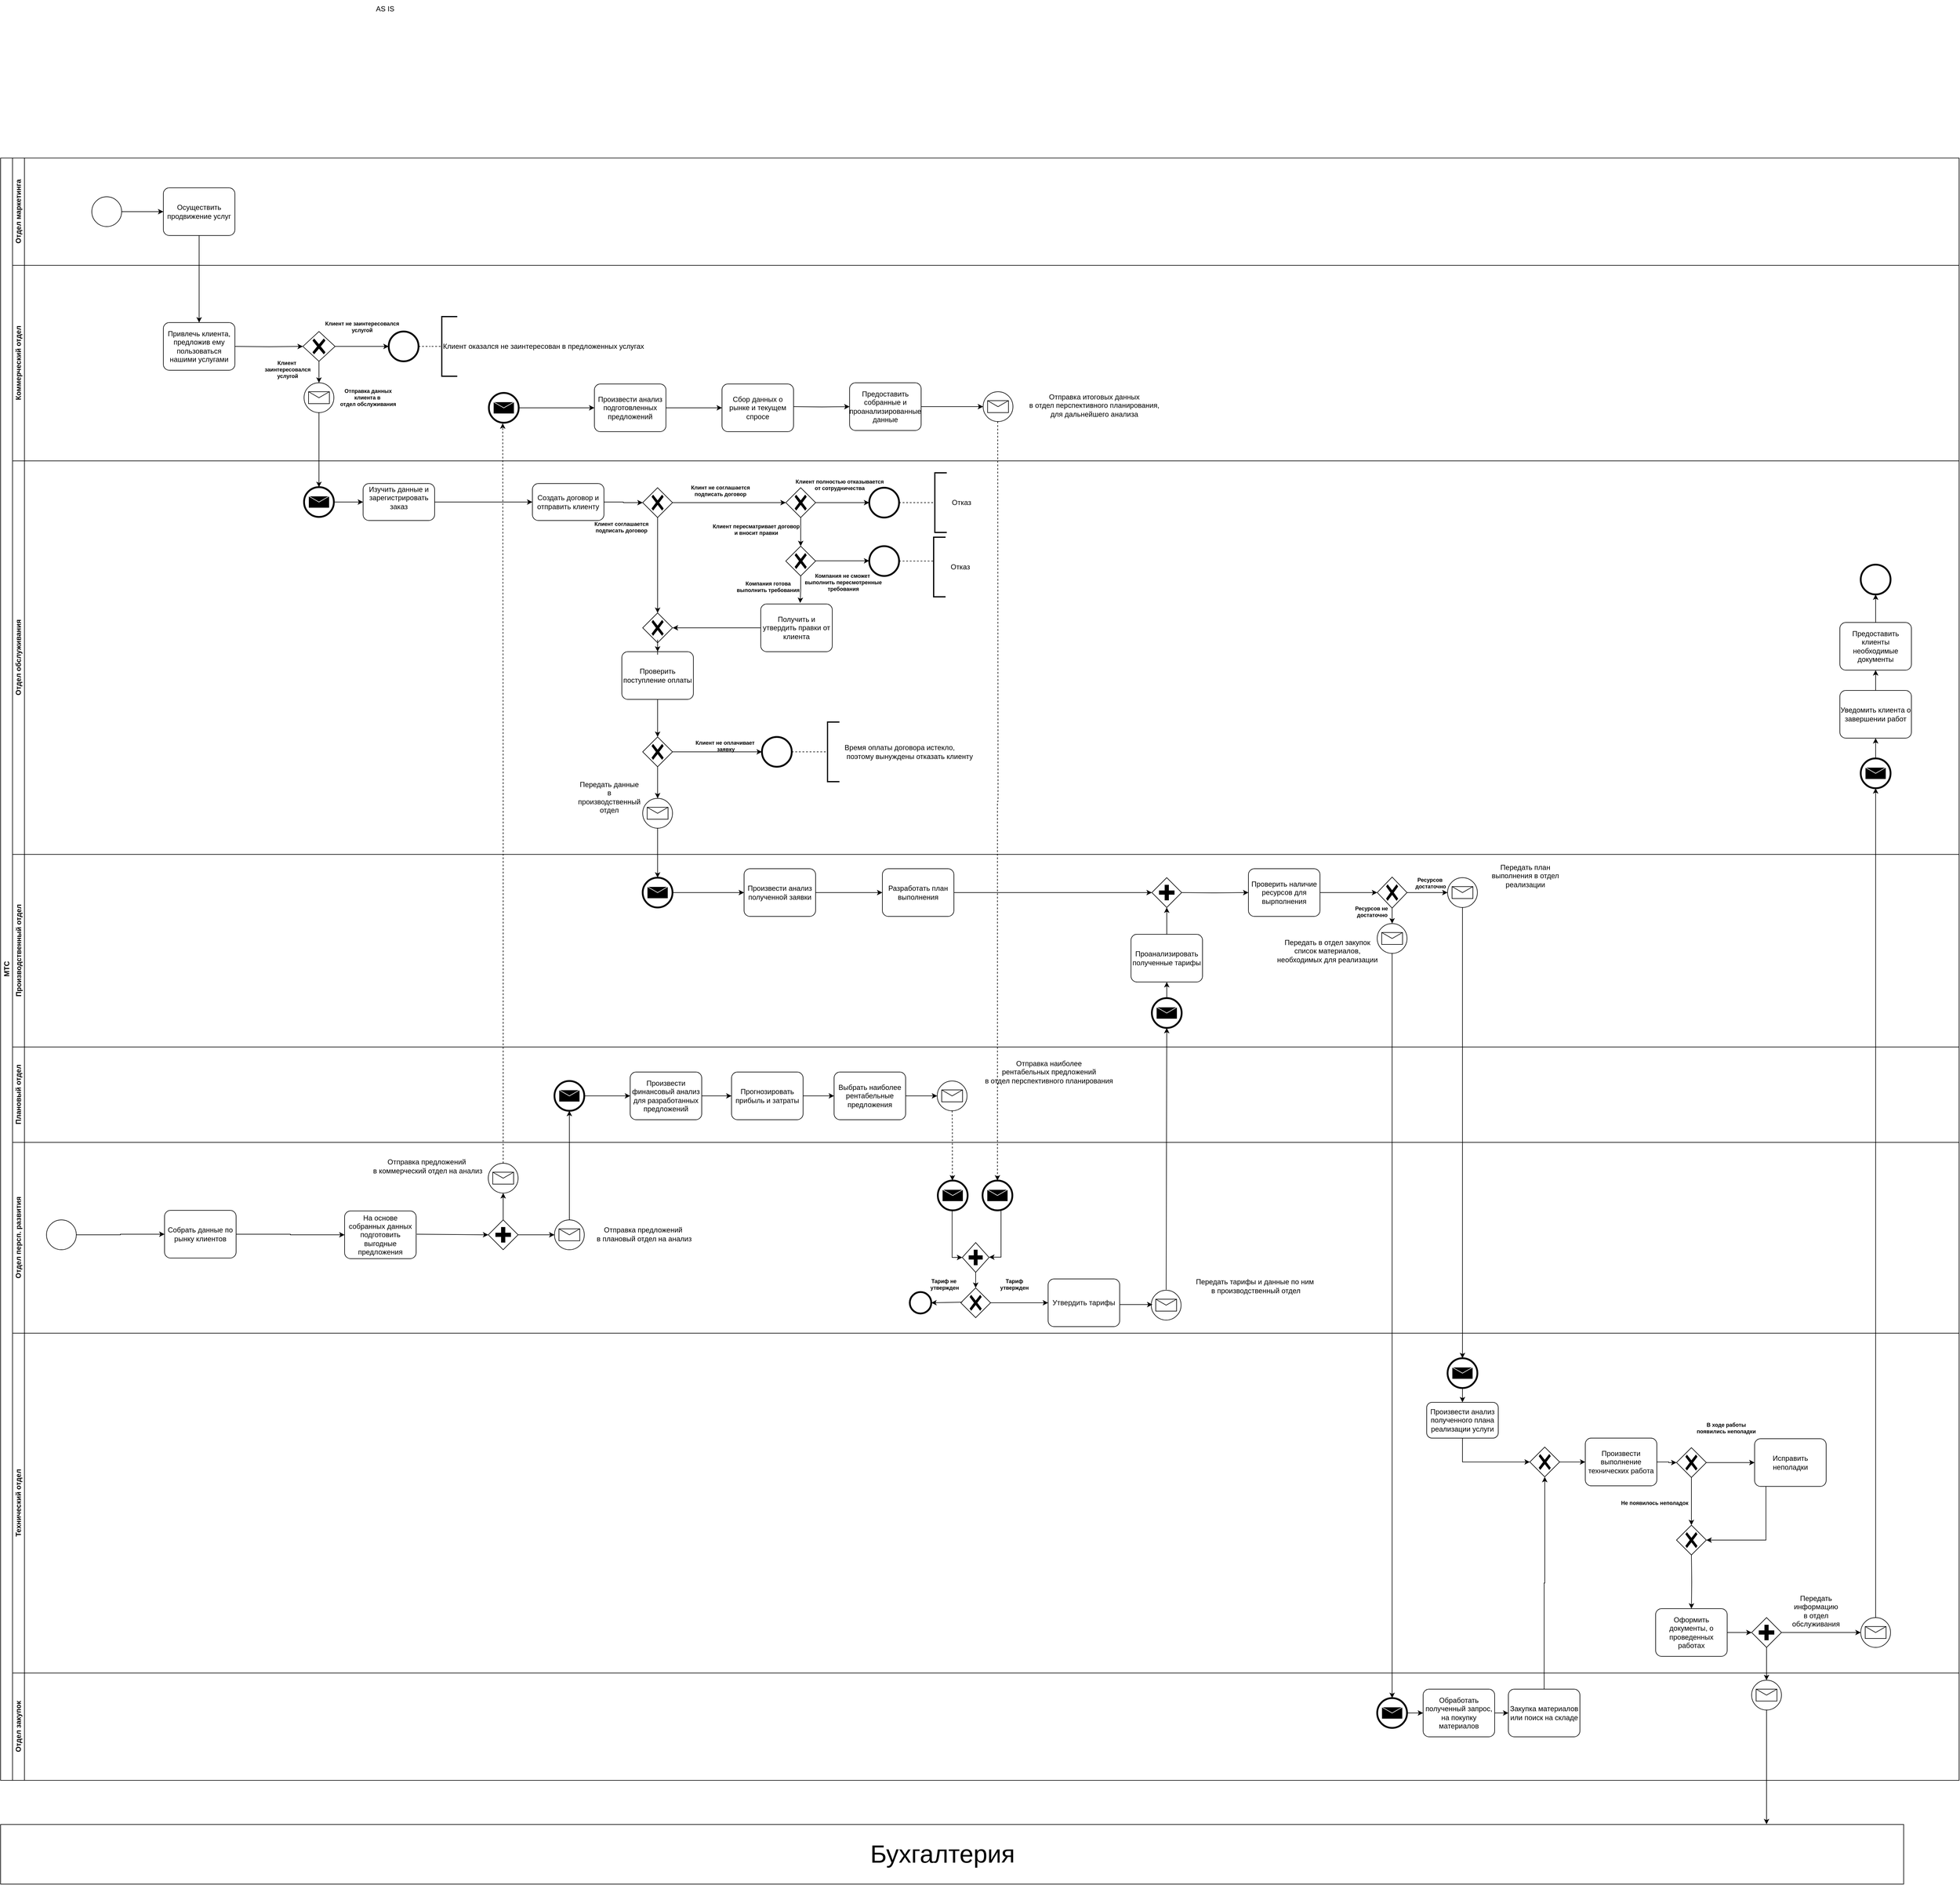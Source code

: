 <mxfile version="26.0.16" pages="2">
  <diagram name="Страница — 1" id="W4fA4WaMRZmaJOSm98-F">
    <mxGraphModel dx="1678" dy="1328" grid="0" gridSize="10" guides="1" tooltips="1" connect="1" arrows="1" fold="1" page="0" pageScale="1" pageWidth="827" pageHeight="1169" math="0" shadow="0">
      <root>
        <mxCell id="0" />
        <mxCell id="1" parent="0" />
        <mxCell id="mMVf_9y5Yj_PCZkCn3cm-171" value="МТС" style="swimlane;html=1;childLayout=stackLayout;resizeParent=1;resizeParentMax=0;horizontal=0;startSize=20;horizontalStack=0;whiteSpace=wrap;" parent="1" vertex="1">
          <mxGeometry x="3" y="25" width="3285" height="2721" as="geometry" />
        </mxCell>
        <mxCell id="mMVf_9y5Yj_PCZkCn3cm-172" value="Отдел маркетинга" style="swimlane;html=1;startSize=20;horizontal=0;" parent="mMVf_9y5Yj_PCZkCn3cm-171" vertex="1">
          <mxGeometry x="20" width="3265" height="180" as="geometry">
            <mxRectangle x="20" width="1150" height="30" as="alternateBounds" />
          </mxGeometry>
        </mxCell>
        <mxCell id="mMVf_9y5Yj_PCZkCn3cm-333" value="" style="points=[[0.145,0.145,0],[0.5,0,0],[0.855,0.145,0],[1,0.5,0],[0.855,0.855,0],[0.5,1,0],[0.145,0.855,0],[0,0.5,0]];shape=mxgraph.bpmn.event;html=1;verticalLabelPosition=bottom;labelBackgroundColor=#ffffff;verticalAlign=top;align=center;perimeter=ellipsePerimeter;outlineConnect=0;aspect=fixed;outline=standard;symbol=general;" parent="mMVf_9y5Yj_PCZkCn3cm-172" vertex="1">
          <mxGeometry x="133" y="65" width="50" height="50" as="geometry" />
        </mxCell>
        <mxCell id="mMVf_9y5Yj_PCZkCn3cm-334" value="Осуществить продвижение услуг" style="points=[[0.25,0,0],[0.5,0,0],[0.75,0,0],[1,0.25,0],[1,0.5,0],[1,0.75,0],[0.75,1,0],[0.5,1,0],[0.25,1,0],[0,0.75,0],[0,0.5,0],[0,0.25,0]];shape=mxgraph.bpmn.task;whiteSpace=wrap;rectStyle=rounded;size=10;html=1;container=1;expand=0;collapsible=0;taskMarker=abstract;" parent="mMVf_9y5Yj_PCZkCn3cm-172" vertex="1">
          <mxGeometry x="253" y="50" width="120" height="80" as="geometry" />
        </mxCell>
        <mxCell id="mMVf_9y5Yj_PCZkCn3cm-335" style="edgeStyle=orthogonalEdgeStyle;rounded=0;orthogonalLoop=1;jettySize=auto;html=1;entryX=0;entryY=0.5;entryDx=0;entryDy=0;entryPerimeter=0;" parent="mMVf_9y5Yj_PCZkCn3cm-172" source="mMVf_9y5Yj_PCZkCn3cm-333" target="mMVf_9y5Yj_PCZkCn3cm-334" edge="1">
          <mxGeometry relative="1" as="geometry" />
        </mxCell>
        <mxCell id="mMVf_9y5Yj_PCZkCn3cm-176" value="Коммерческий отдел" style="swimlane;html=1;startSize=20;horizontal=0;" parent="mMVf_9y5Yj_PCZkCn3cm-171" vertex="1">
          <mxGeometry x="20" y="180" width="3265" height="328" as="geometry" />
        </mxCell>
        <mxCell id="mMVf_9y5Yj_PCZkCn3cm-336" value="Привлечь клиента, предложив ему пользоваться нашими услугами" style="points=[[0.25,0,0],[0.5,0,0],[0.75,0,0],[1,0.25,0],[1,0.5,0],[1,0.75,0],[0.75,1,0],[0.5,1,0],[0.25,1,0],[0,0.75,0],[0,0.5,0],[0,0.25,0]];shape=mxgraph.bpmn.task;whiteSpace=wrap;rectStyle=rounded;size=10;html=1;container=1;expand=0;collapsible=0;taskMarker=abstract;" parent="mMVf_9y5Yj_PCZkCn3cm-176" vertex="1">
          <mxGeometry x="253" y="96" width="120" height="80" as="geometry" />
        </mxCell>
        <mxCell id="mMVf_9y5Yj_PCZkCn3cm-345" value="" style="edgeStyle=orthogonalEdgeStyle;rounded=0;orthogonalLoop=1;jettySize=auto;html=1;" parent="mMVf_9y5Yj_PCZkCn3cm-176" source="mMVf_9y5Yj_PCZkCn3cm-338" target="mMVf_9y5Yj_PCZkCn3cm-342" edge="1">
          <mxGeometry relative="1" as="geometry" />
        </mxCell>
        <mxCell id="mMVf_9y5Yj_PCZkCn3cm-348" value="" style="edgeStyle=orthogonalEdgeStyle;rounded=0;orthogonalLoop=1;jettySize=auto;html=1;" parent="mMVf_9y5Yj_PCZkCn3cm-176" source="mMVf_9y5Yj_PCZkCn3cm-338" target="mMVf_9y5Yj_PCZkCn3cm-347" edge="1">
          <mxGeometry relative="1" as="geometry" />
        </mxCell>
        <mxCell id="mMVf_9y5Yj_PCZkCn3cm-338" value="" style="points=[[0.25,0.25,0],[0.5,0,0],[0.75,0.25,0],[1,0.5,0],[0.75,0.75,0],[0.5,1,0],[0.25,0.75,0],[0,0.5,0]];shape=mxgraph.bpmn.gateway2;html=1;verticalLabelPosition=bottom;labelBackgroundColor=#ffffff;verticalAlign=top;align=center;perimeter=rhombusPerimeter;outlineConnect=0;outline=none;symbol=none;gwType=exclusive;" parent="mMVf_9y5Yj_PCZkCn3cm-176" vertex="1">
          <mxGeometry x="487" y="111" width="54" height="50" as="geometry" />
        </mxCell>
        <mxCell id="mMVf_9y5Yj_PCZkCn3cm-339" style="edgeStyle=orthogonalEdgeStyle;rounded=0;orthogonalLoop=1;jettySize=auto;html=1;entryX=0;entryY=0.5;entryDx=0;entryDy=0;entryPerimeter=0;" parent="mMVf_9y5Yj_PCZkCn3cm-176" target="mMVf_9y5Yj_PCZkCn3cm-338" edge="1">
          <mxGeometry relative="1" as="geometry">
            <mxPoint x="373" y="136" as="sourcePoint" />
          </mxGeometry>
        </mxCell>
        <mxCell id="mMVf_9y5Yj_PCZkCn3cm-340" value="Клиент не заинтересовался&lt;br&gt;услугой" style="text;strokeColor=none;fillColor=none;html=1;fontSize=9;fontStyle=1;verticalAlign=middle;align=center;" parent="mMVf_9y5Yj_PCZkCn3cm-176" vertex="1">
          <mxGeometry x="541" y="83" width="90" height="40" as="geometry" />
        </mxCell>
        <mxCell id="mMVf_9y5Yj_PCZkCn3cm-341" value="Клиент&amp;nbsp;&lt;div&gt;заинтересовался&lt;br&gt;услугой&lt;/div&gt;" style="text;strokeColor=none;fillColor=none;html=1;fontSize=9;fontStyle=1;verticalAlign=middle;align=center;" parent="mMVf_9y5Yj_PCZkCn3cm-176" vertex="1">
          <mxGeometry x="416" y="155" width="90" height="40" as="geometry" />
        </mxCell>
        <mxCell id="mMVf_9y5Yj_PCZkCn3cm-342" value="" style="points=[[0.145,0.145,0],[0.5,0,0],[0.855,0.145,0],[1,0.5,0],[0.855,0.855,0],[0.5,1,0],[0.145,0.855,0],[0,0.5,0]];shape=mxgraph.bpmn.event;html=1;verticalLabelPosition=bottom;labelBackgroundColor=#ffffff;verticalAlign=top;align=center;perimeter=ellipsePerimeter;outlineConnect=0;aspect=fixed;outline=end;symbol=terminate2;" parent="mMVf_9y5Yj_PCZkCn3cm-176" vertex="1">
          <mxGeometry x="631" y="111" width="50" height="50" as="geometry" />
        </mxCell>
        <mxCell id="mMVf_9y5Yj_PCZkCn3cm-343" value="Клиент оказался не заинтересован в предложенных услугах" style="strokeWidth=2;html=1;shape=mxgraph.flowchart.annotation_1;align=left;pointerEvents=1;" parent="mMVf_9y5Yj_PCZkCn3cm-176" vertex="1">
          <mxGeometry x="720" y="86" width="26" height="100" as="geometry" />
        </mxCell>
        <mxCell id="mMVf_9y5Yj_PCZkCn3cm-344" style="edgeStyle=orthogonalEdgeStyle;rounded=0;orthogonalLoop=1;jettySize=auto;html=1;entryX=0;entryY=0.5;entryDx=0;entryDy=0;entryPerimeter=0;dashed=1;endArrow=none;endFill=0;" parent="mMVf_9y5Yj_PCZkCn3cm-176" source="mMVf_9y5Yj_PCZkCn3cm-342" target="mMVf_9y5Yj_PCZkCn3cm-343" edge="1">
          <mxGeometry relative="1" as="geometry" />
        </mxCell>
        <mxCell id="mMVf_9y5Yj_PCZkCn3cm-347" value="" style="points=[[0.145,0.145,0],[0.5,0,0],[0.855,0.145,0],[1,0.5,0],[0.855,0.855,0],[0.5,1,0],[0.145,0.855,0],[0,0.5,0]];shape=mxgraph.bpmn.event;html=1;verticalLabelPosition=bottom;labelBackgroundColor=#ffffff;verticalAlign=top;align=center;perimeter=ellipsePerimeter;outlineConnect=0;aspect=fixed;outline=standard;symbol=message;" parent="mMVf_9y5Yj_PCZkCn3cm-176" vertex="1">
          <mxGeometry x="489" y="197" width="50" height="50" as="geometry" />
        </mxCell>
        <mxCell id="mMVf_9y5Yj_PCZkCn3cm-349" value="Отправка данных&lt;br&gt;клиента в&amp;nbsp;&lt;br&gt;отдел обслуживания" style="text;strokeColor=none;fillColor=none;html=1;fontSize=9;fontStyle=1;verticalAlign=middle;align=center;" parent="mMVf_9y5Yj_PCZkCn3cm-176" vertex="1">
          <mxGeometry x="551" y="202" width="90" height="40" as="geometry" />
        </mxCell>
        <mxCell id="6tyxrAnVvJZaLS2WUo1E-17" value="Произвести анализ подготовленных предложений" style="points=[[0.25,0,0],[0.5,0,0],[0.75,0,0],[1,0.25,0],[1,0.5,0],[1,0.75,0],[0.75,1,0],[0.5,1,0],[0.25,1,0],[0,0.75,0],[0,0.5,0],[0,0.25,0]];shape=mxgraph.bpmn.task;whiteSpace=wrap;rectStyle=rounded;size=10;html=1;container=1;expand=0;collapsible=0;taskMarker=abstract;" parent="mMVf_9y5Yj_PCZkCn3cm-176" vertex="1">
          <mxGeometry x="976" y="199" width="120" height="80" as="geometry" />
        </mxCell>
        <mxCell id="6tyxrAnVvJZaLS2WUo1E-18" value="Сбор данных о рынке и текущем спросе" style="points=[[0.25,0,0],[0.5,0,0],[0.75,0,0],[1,0.25,0],[1,0.5,0],[1,0.75,0],[0.75,1,0],[0.5,1,0],[0.25,1,0],[0,0.75,0],[0,0.5,0],[0,0.25,0]];shape=mxgraph.bpmn.task;whiteSpace=wrap;rectStyle=rounded;size=10;html=1;container=1;expand=0;collapsible=0;taskMarker=abstract;" parent="mMVf_9y5Yj_PCZkCn3cm-176" vertex="1">
          <mxGeometry x="1190" y="199" width="120" height="80" as="geometry" />
        </mxCell>
        <mxCell id="6tyxrAnVvJZaLS2WUo1E-19" style="edgeStyle=orthogonalEdgeStyle;rounded=0;orthogonalLoop=1;jettySize=auto;html=1;entryX=0;entryY=0.5;entryDx=0;entryDy=0;entryPerimeter=0;" parent="mMVf_9y5Yj_PCZkCn3cm-176" source="6tyxrAnVvJZaLS2WUo1E-17" target="6tyxrAnVvJZaLS2WUo1E-18" edge="1">
          <mxGeometry relative="1" as="geometry" />
        </mxCell>
        <mxCell id="6tyxrAnVvJZaLS2WUo1E-20" value="" style="points=[[0.145,0.145,0],[0.5,0,0],[0.855,0.145,0],[1,0.5,0],[0.855,0.855,0],[0.5,1,0],[0.145,0.855,0],[0,0.5,0]];shape=mxgraph.bpmn.event;html=1;verticalLabelPosition=bottom;labelBackgroundColor=#ffffff;verticalAlign=top;align=center;perimeter=ellipsePerimeter;outlineConnect=0;aspect=fixed;outline=end;symbol=message;" parent="mMVf_9y5Yj_PCZkCn3cm-176" vertex="1">
          <mxGeometry x="799" y="214" width="50" height="50" as="geometry" />
        </mxCell>
        <mxCell id="6tyxrAnVvJZaLS2WUo1E-21" style="edgeStyle=orthogonalEdgeStyle;rounded=0;orthogonalLoop=1;jettySize=auto;html=1;entryX=0;entryY=0.5;entryDx=0;entryDy=0;entryPerimeter=0;" parent="mMVf_9y5Yj_PCZkCn3cm-176" source="6tyxrAnVvJZaLS2WUo1E-20" target="6tyxrAnVvJZaLS2WUo1E-17" edge="1">
          <mxGeometry relative="1" as="geometry" />
        </mxCell>
        <mxCell id="6tyxrAnVvJZaLS2WUo1E-26" value="" style="edgeStyle=orthogonalEdgeStyle;rounded=0;orthogonalLoop=1;jettySize=auto;html=1;entryX=0;entryY=0.5;entryDx=0;entryDy=0;entryPerimeter=0;" parent="mMVf_9y5Yj_PCZkCn3cm-176" source="6tyxrAnVvJZaLS2WUo1E-22" target="6tyxrAnVvJZaLS2WUo1E-24" edge="1">
          <mxGeometry relative="1" as="geometry">
            <mxPoint x="1604" y="237" as="targetPoint" />
          </mxGeometry>
        </mxCell>
        <mxCell id="6tyxrAnVvJZaLS2WUo1E-22" value="Предоставить собранные и проанализированные данные" style="points=[[0.25,0,0],[0.5,0,0],[0.75,0,0],[1,0.25,0],[1,0.5,0],[1,0.75,0],[0.75,1,0],[0.5,1,0],[0.25,1,0],[0,0.75,0],[0,0.5,0],[0,0.25,0]];shape=mxgraph.bpmn.task;whiteSpace=wrap;rectStyle=rounded;size=10;html=1;container=1;expand=0;collapsible=0;taskMarker=abstract;" parent="mMVf_9y5Yj_PCZkCn3cm-176" vertex="1">
          <mxGeometry x="1404" y="197" width="120" height="80" as="geometry" />
        </mxCell>
        <mxCell id="6tyxrAnVvJZaLS2WUo1E-23" style="edgeStyle=orthogonalEdgeStyle;rounded=0;orthogonalLoop=1;jettySize=auto;html=1;entryX=0;entryY=0.5;entryDx=0;entryDy=0;entryPerimeter=0;" parent="mMVf_9y5Yj_PCZkCn3cm-176" target="6tyxrAnVvJZaLS2WUo1E-22" edge="1">
          <mxGeometry relative="1" as="geometry">
            <mxPoint x="1310" y="237" as="sourcePoint" />
          </mxGeometry>
        </mxCell>
        <mxCell id="6tyxrAnVvJZaLS2WUo1E-24" value="" style="points=[[0.145,0.145,0],[0.5,0,0],[0.855,0.145,0],[1,0.5,0],[0.855,0.855,0],[0.5,1,0],[0.145,0.855,0],[0,0.5,0]];shape=mxgraph.bpmn.event;html=1;verticalLabelPosition=bottom;labelBackgroundColor=#ffffff;verticalAlign=top;align=center;perimeter=ellipsePerimeter;outlineConnect=0;aspect=fixed;outline=standard;symbol=message;" parent="mMVf_9y5Yj_PCZkCn3cm-176" vertex="1">
          <mxGeometry x="1628" y="212" width="50" height="50" as="geometry" />
        </mxCell>
        <mxCell id="6tyxrAnVvJZaLS2WUo1E-27" value="Отправка итоговых данных &lt;br&gt;в отдел перспективного планирования, &lt;br&gt;для дальнейшего анализа" style="text;html=1;align=center;verticalAlign=middle;resizable=0;points=[];autosize=1;strokeColor=none;fillColor=none;" parent="mMVf_9y5Yj_PCZkCn3cm-176" vertex="1">
          <mxGeometry x="1696" y="207" width="236" height="55" as="geometry" />
        </mxCell>
        <mxCell id="6tyxrAnVvJZaLS2WUo1E-28" style="edgeStyle=orthogonalEdgeStyle;rounded=0;orthogonalLoop=1;jettySize=auto;html=1;dashed=1;entryX=0.5;entryY=0;entryDx=0;entryDy=0;entryPerimeter=0;" parent="mMVf_9y5Yj_PCZkCn3cm-176" target="6tyxrAnVvJZaLS2WUo1E-45" edge="1">
          <mxGeometry relative="1" as="geometry">
            <mxPoint x="1652.47" y="262" as="sourcePoint" />
            <mxPoint x="1652" y="1512" as="targetPoint" />
          </mxGeometry>
        </mxCell>
        <mxCell id="mMVf_9y5Yj_PCZkCn3cm-196" value="Отдел обслуживания" style="swimlane;html=1;startSize=20;horizontal=0;" parent="mMVf_9y5Yj_PCZkCn3cm-171" vertex="1">
          <mxGeometry x="20" y="508" width="3265" height="660" as="geometry" />
        </mxCell>
        <mxCell id="mMVf_9y5Yj_PCZkCn3cm-351" value="" style="points=[[0.145,0.145,0],[0.5,0,0],[0.855,0.145,0],[1,0.5,0],[0.855,0.855,0],[0.5,1,0],[0.145,0.855,0],[0,0.5,0]];shape=mxgraph.bpmn.event;html=1;verticalLabelPosition=bottom;labelBackgroundColor=#ffffff;verticalAlign=top;align=center;perimeter=ellipsePerimeter;outlineConnect=0;aspect=fixed;outline=end;symbol=message;" parent="mMVf_9y5Yj_PCZkCn3cm-196" vertex="1">
          <mxGeometry x="489" y="44" width="50" height="50" as="geometry" />
        </mxCell>
        <mxCell id="mMVf_9y5Yj_PCZkCn3cm-353" value="Изучить данные и зарегистрировать заказ&lt;div&gt;&lt;br&gt;&lt;/div&gt;" style="points=[[0.25,0,0],[0.5,0,0],[0.75,0,0],[1,0.25,0],[1,0.5,0],[1,0.75,0],[0.75,1,0],[0.5,1,0],[0.25,1,0],[0,0.75,0],[0,0.5,0],[0,0.25,0]];shape=mxgraph.bpmn.task;whiteSpace=wrap;rectStyle=rounded;size=10;html=1;container=1;expand=0;collapsible=0;taskMarker=abstract;" parent="mMVf_9y5Yj_PCZkCn3cm-196" vertex="1">
          <mxGeometry x="588" y="38" width="120" height="62" as="geometry" />
        </mxCell>
        <mxCell id="mMVf_9y5Yj_PCZkCn3cm-354" style="edgeStyle=orthogonalEdgeStyle;rounded=0;orthogonalLoop=1;jettySize=auto;html=1;exitX=1;exitY=0.5;exitDx=0;exitDy=0;exitPerimeter=0;entryX=0;entryY=0.5;entryDx=0;entryDy=0;entryPerimeter=0;" parent="mMVf_9y5Yj_PCZkCn3cm-196" source="mMVf_9y5Yj_PCZkCn3cm-351" target="mMVf_9y5Yj_PCZkCn3cm-353" edge="1">
          <mxGeometry relative="1" as="geometry" />
        </mxCell>
        <mxCell id="mMVf_9y5Yj_PCZkCn3cm-355" value="&lt;div&gt;Создать договор и отправить клиенту&lt;/div&gt;" style="points=[[0.25,0,0],[0.5,0,0],[0.75,0,0],[1,0.25,0],[1,0.5,0],[1,0.75,0],[0.75,1,0],[0.5,1,0],[0.25,1,0],[0,0.75,0],[0,0.5,0],[0,0.25,0]];shape=mxgraph.bpmn.task;whiteSpace=wrap;rectStyle=rounded;size=10;html=1;container=1;expand=0;collapsible=0;taskMarker=abstract;" parent="mMVf_9y5Yj_PCZkCn3cm-196" vertex="1">
          <mxGeometry x="872" y="38" width="120" height="62" as="geometry" />
        </mxCell>
        <mxCell id="mMVf_9y5Yj_PCZkCn3cm-356" style="edgeStyle=orthogonalEdgeStyle;rounded=0;orthogonalLoop=1;jettySize=auto;html=1;exitX=1;exitY=0.5;exitDx=0;exitDy=0;exitPerimeter=0;entryX=0;entryY=0.5;entryDx=0;entryDy=0;entryPerimeter=0;" parent="mMVf_9y5Yj_PCZkCn3cm-196" source="mMVf_9y5Yj_PCZkCn3cm-353" target="mMVf_9y5Yj_PCZkCn3cm-355" edge="1">
          <mxGeometry relative="1" as="geometry">
            <mxPoint x="702" y="144" as="sourcePoint" />
          </mxGeometry>
        </mxCell>
        <mxCell id="6tyxrAnVvJZaLS2WUo1E-82" style="edgeStyle=orthogonalEdgeStyle;rounded=0;orthogonalLoop=1;jettySize=auto;html=1;" parent="mMVf_9y5Yj_PCZkCn3cm-196" source="6tyxrAnVvJZaLS2WUo1E-83" target="6tyxrAnVvJZaLS2WUo1E-86" edge="1">
          <mxGeometry relative="1" as="geometry" />
        </mxCell>
        <mxCell id="6tyxrAnVvJZaLS2WUo1E-83" value="" style="points=[[0.25,0.25,0],[0.5,0,0],[0.75,0.25,0],[1,0.5,0],[0.75,0.75,0],[0.5,1,0],[0.25,0.75,0],[0,0.5,0]];shape=mxgraph.bpmn.gateway2;html=1;verticalLabelPosition=bottom;labelBackgroundColor=#ffffff;verticalAlign=top;align=center;perimeter=rhombusPerimeter;outlineConnect=0;outline=none;symbol=none;gwType=exclusive;" parent="mMVf_9y5Yj_PCZkCn3cm-196" vertex="1">
          <mxGeometry x="1057" y="45" width="50" height="50" as="geometry" />
        </mxCell>
        <mxCell id="6tyxrAnVvJZaLS2WUo1E-84" style="edgeStyle=orthogonalEdgeStyle;rounded=0;orthogonalLoop=1;jettySize=auto;html=1;" parent="mMVf_9y5Yj_PCZkCn3cm-196" source="6tyxrAnVvJZaLS2WUo1E-85" target="6tyxrAnVvJZaLS2WUo1E-97" edge="1">
          <mxGeometry relative="1" as="geometry" />
        </mxCell>
        <mxCell id="6tyxrAnVvJZaLS2WUo1E-85" value="Проверить поступление оплаты" style="points=[[0.25,0,0],[0.5,0,0],[0.75,0,0],[1,0.25,0],[1,0.5,0],[1,0.75,0],[0.75,1,0],[0.5,1,0],[0.25,1,0],[0,0.75,0],[0,0.5,0],[0,0.25,0]];shape=mxgraph.bpmn.task;whiteSpace=wrap;rectStyle=rounded;size=10;html=1;container=1;expand=0;collapsible=0;taskMarker=abstract;" parent="mMVf_9y5Yj_PCZkCn3cm-196" vertex="1">
          <mxGeometry x="1022" y="320" width="120" height="80" as="geometry" />
        </mxCell>
        <mxCell id="6tyxrAnVvJZaLS2WUo1E-86" value="" style="points=[[0.25,0.25,0],[0.5,0,0],[0.75,0.25,0],[1,0.5,0],[0.75,0.75,0],[0.5,1,0],[0.25,0.75,0],[0,0.5,0]];shape=mxgraph.bpmn.gateway2;html=1;verticalLabelPosition=bottom;labelBackgroundColor=#ffffff;verticalAlign=top;align=center;perimeter=rhombusPerimeter;outlineConnect=0;outline=none;symbol=none;gwType=exclusive;" parent="mMVf_9y5Yj_PCZkCn3cm-196" vertex="1">
          <mxGeometry x="1297" y="45" width="50" height="50" as="geometry" />
        </mxCell>
        <mxCell id="6tyxrAnVvJZaLS2WUo1E-87" value="" style="points=[[0.145,0.145,0],[0.5,0,0],[0.855,0.145,0],[1,0.5,0],[0.855,0.855,0],[0.5,1,0],[0.145,0.855,0],[0,0.5,0]];shape=mxgraph.bpmn.event;html=1;verticalLabelPosition=bottom;labelBackgroundColor=#ffffff;verticalAlign=top;align=center;perimeter=ellipsePerimeter;outlineConnect=0;aspect=fixed;outline=end;symbol=terminate2;" parent="mMVf_9y5Yj_PCZkCn3cm-196" vertex="1">
          <mxGeometry x="1437" y="45" width="50" height="50" as="geometry" />
        </mxCell>
        <mxCell id="6tyxrAnVvJZaLS2WUo1E-88" value="&lt;span style=&quot;white-space: pre;&quot;&gt;&#x9;&lt;/span&gt;Отказ" style="strokeWidth=2;html=1;shape=mxgraph.flowchart.annotation_1;align=left;pointerEvents=1;" parent="mMVf_9y5Yj_PCZkCn3cm-196" vertex="1">
          <mxGeometry x="1547" y="20" width="20" height="100" as="geometry" />
        </mxCell>
        <mxCell id="6tyxrAnVvJZaLS2WUo1E-89" style="edgeStyle=orthogonalEdgeStyle;rounded=0;orthogonalLoop=1;jettySize=auto;html=1;entryX=0;entryY=0.5;entryDx=0;entryDy=0;entryPerimeter=0;dashed=1;endArrow=none;endFill=0;" parent="mMVf_9y5Yj_PCZkCn3cm-196" source="6tyxrAnVvJZaLS2WUo1E-87" target="6tyxrAnVvJZaLS2WUo1E-88" edge="1">
          <mxGeometry relative="1" as="geometry" />
        </mxCell>
        <mxCell id="6tyxrAnVvJZaLS2WUo1E-90" style="edgeStyle=orthogonalEdgeStyle;rounded=0;orthogonalLoop=1;jettySize=auto;html=1;entryX=0;entryY=0.5;entryDx=0;entryDy=0;entryPerimeter=0;" parent="mMVf_9y5Yj_PCZkCn3cm-196" source="6tyxrAnVvJZaLS2WUo1E-86" target="6tyxrAnVvJZaLS2WUo1E-87" edge="1">
          <mxGeometry relative="1" as="geometry" />
        </mxCell>
        <mxCell id="6tyxrAnVvJZaLS2WUo1E-92" style="edgeStyle=orthogonalEdgeStyle;rounded=0;orthogonalLoop=1;jettySize=auto;html=1;entryX=0.5;entryY=0;entryDx=0;entryDy=0;entryPerimeter=0;" parent="mMVf_9y5Yj_PCZkCn3cm-196" source="6tyxrAnVvJZaLS2WUo1E-83" edge="1" target="6tyxrAnVvJZaLS2WUo1E-104">
          <mxGeometry relative="1" as="geometry">
            <mxPoint x="1082" y="170" as="targetPoint" />
          </mxGeometry>
        </mxCell>
        <mxCell id="uk_OxKbv2m2nyZ8ZpO06-15" style="edgeStyle=orthogonalEdgeStyle;rounded=0;orthogonalLoop=1;jettySize=auto;html=1;" edge="1" parent="mMVf_9y5Yj_PCZkCn3cm-196" source="6tyxrAnVvJZaLS2WUo1E-93">
          <mxGeometry relative="1" as="geometry">
            <mxPoint x="1107.333" y="280" as="targetPoint" />
          </mxGeometry>
        </mxCell>
        <mxCell id="6tyxrAnVvJZaLS2WUo1E-93" value="Получить и утвердить правки от клиента" style="points=[[0.25,0,0],[0.5,0,0],[0.75,0,0],[1,0.25,0],[1,0.5,0],[1,0.75,0],[0.75,1,0],[0.5,1,0],[0.25,1,0],[0,0.75,0],[0,0.5,0],[0,0.25,0]];shape=mxgraph.bpmn.task;whiteSpace=wrap;rectStyle=rounded;size=10;html=1;container=1;expand=0;collapsible=0;taskMarker=abstract;" parent="mMVf_9y5Yj_PCZkCn3cm-196" vertex="1">
          <mxGeometry x="1255" y="240" width="120" height="80" as="geometry" />
        </mxCell>
        <mxCell id="6tyxrAnVvJZaLS2WUo1E-97" value="" style="points=[[0.25,0.25,0],[0.5,0,0],[0.75,0.25,0],[1,0.5,0],[0.75,0.75,0],[0.5,1,0],[0.25,0.75,0],[0,0.5,0]];shape=mxgraph.bpmn.gateway2;html=1;verticalLabelPosition=bottom;labelBackgroundColor=#ffffff;verticalAlign=top;align=center;perimeter=rhombusPerimeter;outlineConnect=0;outline=none;symbol=none;gwType=exclusive;" parent="mMVf_9y5Yj_PCZkCn3cm-196" vertex="1">
          <mxGeometry x="1057" y="463" width="50" height="50" as="geometry" />
        </mxCell>
        <mxCell id="6tyxrAnVvJZaLS2WUo1E-98" value="" style="points=[[0.145,0.145,0],[0.5,0,0],[0.855,0.145,0],[1,0.5,0],[0.855,0.855,0],[0.5,1,0],[0.145,0.855,0],[0,0.5,0]];shape=mxgraph.bpmn.event;html=1;verticalLabelPosition=bottom;labelBackgroundColor=#ffffff;verticalAlign=top;align=center;perimeter=ellipsePerimeter;outlineConnect=0;aspect=fixed;outline=end;symbol=terminate2;" parent="mMVf_9y5Yj_PCZkCn3cm-196" vertex="1">
          <mxGeometry x="1257" y="463" width="50" height="50" as="geometry" />
        </mxCell>
        <mxCell id="6tyxrAnVvJZaLS2WUo1E-99" value="&lt;span style=&quot;white-space: pre;&quot;&gt;&#x9;&lt;/span&gt;Время оплаты договора истекло,&amp;nbsp;&lt;br&gt;&lt;span style=&quot;white-space: pre;&quot;&gt;&#x9;&lt;/span&gt;&amp;nbsp;поэтому вынуждены отказать клиенту" style="strokeWidth=2;html=1;shape=mxgraph.flowchart.annotation_1;align=left;pointerEvents=1;" parent="mMVf_9y5Yj_PCZkCn3cm-196" vertex="1">
          <mxGeometry x="1367" y="438" width="20" height="100" as="geometry" />
        </mxCell>
        <mxCell id="6tyxrAnVvJZaLS2WUo1E-100" style="edgeStyle=orthogonalEdgeStyle;rounded=0;orthogonalLoop=1;jettySize=auto;html=1;entryX=0;entryY=0.5;entryDx=0;entryDy=0;entryPerimeter=0;dashed=1;endArrow=none;endFill=0;" parent="mMVf_9y5Yj_PCZkCn3cm-196" source="6tyxrAnVvJZaLS2WUo1E-98" target="6tyxrAnVvJZaLS2WUo1E-99" edge="1">
          <mxGeometry relative="1" as="geometry" />
        </mxCell>
        <mxCell id="6tyxrAnVvJZaLS2WUo1E-101" style="edgeStyle=orthogonalEdgeStyle;rounded=0;orthogonalLoop=1;jettySize=auto;html=1;entryX=0;entryY=0.5;entryDx=0;entryDy=0;entryPerimeter=0;" parent="mMVf_9y5Yj_PCZkCn3cm-196" source="6tyxrAnVvJZaLS2WUo1E-97" target="6tyxrAnVvJZaLS2WUo1E-98" edge="1">
          <mxGeometry relative="1" as="geometry" />
        </mxCell>
        <mxCell id="6tyxrAnVvJZaLS2WUo1E-103" value="Клинт не соглашается&lt;br&gt;подписать договор" style="text;strokeColor=none;fillColor=none;html=1;fontSize=9;fontStyle=1;verticalAlign=middle;align=center;" parent="mMVf_9y5Yj_PCZkCn3cm-196" vertex="1">
          <mxGeometry x="1137" y="30" width="100" height="40" as="geometry" />
        </mxCell>
        <mxCell id="6tyxrAnVvJZaLS2WUo1E-104" value="" style="points=[[0.25,0.25,0],[0.5,0,0],[0.75,0.25,0],[1,0.5,0],[0.75,0.75,0],[0.5,1,0],[0.25,0.75,0],[0,0.5,0]];shape=mxgraph.bpmn.gateway2;html=1;verticalLabelPosition=bottom;labelBackgroundColor=#ffffff;verticalAlign=top;align=center;perimeter=rhombusPerimeter;outlineConnect=0;outline=none;symbol=none;gwType=exclusive;" parent="mMVf_9y5Yj_PCZkCn3cm-196" vertex="1">
          <mxGeometry x="1057" y="255" width="50" height="50" as="geometry" />
        </mxCell>
        <mxCell id="6tyxrAnVvJZaLS2WUo1E-105" value="Клиент полностью отказывается&lt;br&gt;от сотрудничества" style="text;strokeColor=none;fillColor=none;html=1;fontSize=9;fontStyle=1;verticalAlign=middle;align=center;" parent="mMVf_9y5Yj_PCZkCn3cm-196" vertex="1">
          <mxGeometry x="1337" y="20" width="100" height="40" as="geometry" />
        </mxCell>
        <mxCell id="6tyxrAnVvJZaLS2WUo1E-106" value="Клиент пересматривает договор&lt;br&gt;и вносит правки" style="text;strokeColor=none;fillColor=none;html=1;fontSize=9;fontStyle=1;verticalAlign=middle;align=center;" parent="mMVf_9y5Yj_PCZkCn3cm-196" vertex="1">
          <mxGeometry x="1197" y="95" width="100" height="40" as="geometry" />
        </mxCell>
        <mxCell id="6tyxrAnVvJZaLS2WUo1E-107" value="Клиент не оплачивает&amp;nbsp;&lt;div&gt;заявку&lt;/div&gt;" style="text;strokeColor=none;fillColor=none;html=1;fontSize=9;fontStyle=1;verticalAlign=middle;align=center;" parent="mMVf_9y5Yj_PCZkCn3cm-196" vertex="1">
          <mxGeometry x="1146" y="458" width="100" height="40" as="geometry" />
        </mxCell>
        <mxCell id="6tyxrAnVvJZaLS2WUo1E-109" style="edgeStyle=orthogonalEdgeStyle;rounded=0;orthogonalLoop=1;jettySize=auto;html=1;entryX=0;entryY=0.5;entryDx=0;entryDy=0;entryPerimeter=0;" parent="mMVf_9y5Yj_PCZkCn3cm-196" source="mMVf_9y5Yj_PCZkCn3cm-355" target="6tyxrAnVvJZaLS2WUo1E-83" edge="1">
          <mxGeometry relative="1" as="geometry" />
        </mxCell>
        <mxCell id="6tyxrAnVvJZaLS2WUo1E-110" value="Клиент соглашается&lt;br&gt;подписать договор" style="text;strokeColor=none;fillColor=none;html=1;fontSize=9;fontStyle=1;verticalAlign=middle;align=center;" parent="mMVf_9y5Yj_PCZkCn3cm-196" vertex="1">
          <mxGeometry x="971" y="91" width="100" height="40" as="geometry" />
        </mxCell>
        <mxCell id="6tyxrAnVvJZaLS2WUo1E-112" value="Передать данные в производственный отдел" style="text;html=1;align=center;verticalAlign=middle;whiteSpace=wrap;rounded=0;" parent="mMVf_9y5Yj_PCZkCn3cm-196" vertex="1">
          <mxGeometry x="971" y="549" width="60" height="30" as="geometry" />
        </mxCell>
        <mxCell id="6tyxrAnVvJZaLS2WUo1E-111" value="" style="points=[[0.145,0.145,0],[0.5,0,0],[0.855,0.145,0],[1,0.5,0],[0.855,0.855,0],[0.5,1,0],[0.145,0.855,0],[0,0.5,0]];shape=mxgraph.bpmn.event;html=1;verticalLabelPosition=bottom;labelBackgroundColor=#ffffff;verticalAlign=top;align=center;perimeter=ellipsePerimeter;outlineConnect=0;aspect=fixed;outline=standard;symbol=message;" parent="mMVf_9y5Yj_PCZkCn3cm-196" vertex="1">
          <mxGeometry x="1057" y="566" width="50" height="50" as="geometry" />
        </mxCell>
        <mxCell id="6tyxrAnVvJZaLS2WUo1E-186" value="Уведомить клиента о завершении работ" style="points=[[0.25,0,0],[0.5,0,0],[0.75,0,0],[1,0.25,0],[1,0.5,0],[1,0.75,0],[0.75,1,0],[0.5,1,0],[0.25,1,0],[0,0.75,0],[0,0.5,0],[0,0.25,0]];shape=mxgraph.bpmn.task;whiteSpace=wrap;rectStyle=rounded;size=10;html=1;container=1;expand=0;collapsible=0;taskMarker=abstract;" parent="mMVf_9y5Yj_PCZkCn3cm-196" vertex="1">
          <mxGeometry x="3065" y="385" width="120" height="80" as="geometry" />
        </mxCell>
        <mxCell id="6tyxrAnVvJZaLS2WUo1E-190" value="" style="points=[[0.145,0.145,0],[0.5,0,0],[0.855,0.145,0],[1,0.5,0],[0.855,0.855,0],[0.5,1,0],[0.145,0.855,0],[0,0.5,0]];shape=mxgraph.bpmn.event;html=1;verticalLabelPosition=bottom;labelBackgroundColor=#ffffff;verticalAlign=top;align=center;perimeter=ellipsePerimeter;outlineConnect=0;aspect=fixed;outline=end;symbol=message;" parent="mMVf_9y5Yj_PCZkCn3cm-196" vertex="1">
          <mxGeometry x="3100" y="499" width="50" height="50" as="geometry" />
        </mxCell>
        <mxCell id="6tyxrAnVvJZaLS2WUo1E-194" style="edgeStyle=orthogonalEdgeStyle;rounded=0;orthogonalLoop=1;jettySize=auto;html=1;entryX=0.5;entryY=1;entryDx=0;entryDy=0;entryPerimeter=0;" parent="mMVf_9y5Yj_PCZkCn3cm-196" source="6tyxrAnVvJZaLS2WUo1E-190" target="6tyxrAnVvJZaLS2WUo1E-186" edge="1">
          <mxGeometry relative="1" as="geometry" />
        </mxCell>
        <mxCell id="6tyxrAnVvJZaLS2WUo1E-195" value="Предоставить клиенты необходимые документы" style="points=[[0.25,0,0],[0.5,0,0],[0.75,0,0],[1,0.25,0],[1,0.5,0],[1,0.75,0],[0.75,1,0],[0.5,1,0],[0.25,1,0],[0,0.75,0],[0,0.5,0],[0,0.25,0]];shape=mxgraph.bpmn.task;whiteSpace=wrap;rectStyle=rounded;size=10;html=1;container=1;expand=0;collapsible=0;taskMarker=abstract;" parent="mMVf_9y5Yj_PCZkCn3cm-196" vertex="1">
          <mxGeometry x="3065" y="271" width="120" height="80" as="geometry" />
        </mxCell>
        <mxCell id="6tyxrAnVvJZaLS2WUo1E-187" value="" style="points=[[0.145,0.145,0],[0.5,0,0],[0.855,0.145,0],[1,0.5,0],[0.855,0.855,0],[0.5,1,0],[0.145,0.855,0],[0,0.5,0]];shape=mxgraph.bpmn.event;html=1;verticalLabelPosition=bottom;labelBackgroundColor=#ffffff;verticalAlign=top;align=center;perimeter=ellipsePerimeter;outlineConnect=0;aspect=fixed;outline=end;symbol=terminate2;" parent="mMVf_9y5Yj_PCZkCn3cm-196" vertex="1">
          <mxGeometry x="3100" y="174" width="50" height="50" as="geometry" />
        </mxCell>
        <mxCell id="6tyxrAnVvJZaLS2WUo1E-196" style="edgeStyle=orthogonalEdgeStyle;rounded=0;orthogonalLoop=1;jettySize=auto;html=1;entryX=0.5;entryY=1;entryDx=0;entryDy=0;entryPerimeter=0;" parent="mMVf_9y5Yj_PCZkCn3cm-196" source="6tyxrAnVvJZaLS2WUo1E-186" target="6tyxrAnVvJZaLS2WUo1E-195" edge="1">
          <mxGeometry relative="1" as="geometry" />
        </mxCell>
        <mxCell id="6tyxrAnVvJZaLS2WUo1E-197" style="edgeStyle=orthogonalEdgeStyle;rounded=0;orthogonalLoop=1;jettySize=auto;html=1;entryX=0.5;entryY=1;entryDx=0;entryDy=0;entryPerimeter=0;" parent="mMVf_9y5Yj_PCZkCn3cm-196" source="6tyxrAnVvJZaLS2WUo1E-195" target="6tyxrAnVvJZaLS2WUo1E-187" edge="1">
          <mxGeometry relative="1" as="geometry" />
        </mxCell>
        <mxCell id="uk_OxKbv2m2nyZ8ZpO06-1" style="edgeStyle=orthogonalEdgeStyle;rounded=0;orthogonalLoop=1;jettySize=auto;html=1;entryX=0.5;entryY=0;entryDx=0;entryDy=0;entryPerimeter=0;" edge="1" parent="mMVf_9y5Yj_PCZkCn3cm-196" source="6tyxrAnVvJZaLS2WUo1E-97" target="6tyxrAnVvJZaLS2WUo1E-111">
          <mxGeometry relative="1" as="geometry" />
        </mxCell>
        <mxCell id="uk_OxKbv2m2nyZ8ZpO06-3" value="" style="points=[[0.25,0.25,0],[0.5,0,0],[0.75,0.25,0],[1,0.5,0],[0.75,0.75,0],[0.5,1,0],[0.25,0.75,0],[0,0.5,0]];shape=mxgraph.bpmn.gateway2;html=1;verticalLabelPosition=bottom;labelBackgroundColor=#ffffff;verticalAlign=top;align=center;perimeter=rhombusPerimeter;outlineConnect=0;outline=none;symbol=none;gwType=exclusive;" vertex="1" parent="mMVf_9y5Yj_PCZkCn3cm-196">
          <mxGeometry x="1297" y="143" width="50" height="50" as="geometry" />
        </mxCell>
        <mxCell id="uk_OxKbv2m2nyZ8ZpO06-4" style="edgeStyle=orthogonalEdgeStyle;rounded=0;orthogonalLoop=1;jettySize=auto;html=1;entryX=0;entryY=0.5;entryDx=0;entryDy=0;entryPerimeter=0;" edge="1" parent="mMVf_9y5Yj_PCZkCn3cm-196">
          <mxGeometry relative="1" as="geometry">
            <mxPoint x="1347" y="167.58" as="sourcePoint" />
            <mxPoint x="1437" y="167.58" as="targetPoint" />
          </mxGeometry>
        </mxCell>
        <mxCell id="uk_OxKbv2m2nyZ8ZpO06-5" value="" style="points=[[0.145,0.145,0],[0.5,0,0],[0.855,0.145,0],[1,0.5,0],[0.855,0.855,0],[0.5,1,0],[0.145,0.855,0],[0,0.5,0]];shape=mxgraph.bpmn.event;html=1;verticalLabelPosition=bottom;labelBackgroundColor=#ffffff;verticalAlign=top;align=center;perimeter=ellipsePerimeter;outlineConnect=0;aspect=fixed;outline=end;symbol=terminate2;" vertex="1" parent="mMVf_9y5Yj_PCZkCn3cm-196">
          <mxGeometry x="1437" y="143" width="50" height="50" as="geometry" />
        </mxCell>
        <mxCell id="uk_OxKbv2m2nyZ8ZpO06-6" style="edgeStyle=orthogonalEdgeStyle;rounded=0;orthogonalLoop=1;jettySize=auto;html=1;entryX=0;entryY=0.5;entryDx=0;entryDy=0;entryPerimeter=0;dashed=1;endArrow=none;endFill=0;" edge="1" parent="mMVf_9y5Yj_PCZkCn3cm-196" source="uk_OxKbv2m2nyZ8ZpO06-5">
          <mxGeometry relative="1" as="geometry">
            <mxPoint x="1547" y="168" as="targetPoint" />
          </mxGeometry>
        </mxCell>
        <mxCell id="uk_OxKbv2m2nyZ8ZpO06-7" value="&lt;span style=&quot;white-space: pre;&quot;&gt;&#x9;&lt;/span&gt;Отказ" style="strokeWidth=2;html=1;shape=mxgraph.flowchart.annotation_1;align=left;pointerEvents=1;" vertex="1" parent="mMVf_9y5Yj_PCZkCn3cm-196">
          <mxGeometry x="1545" y="128" width="20" height="100" as="geometry" />
        </mxCell>
        <mxCell id="uk_OxKbv2m2nyZ8ZpO06-8" style="edgeStyle=orthogonalEdgeStyle;rounded=0;orthogonalLoop=1;jettySize=auto;html=1;entryX=0.5;entryY=0;entryDx=0;entryDy=0;entryPerimeter=0;" edge="1" parent="mMVf_9y5Yj_PCZkCn3cm-196" source="6tyxrAnVvJZaLS2WUo1E-86" target="uk_OxKbv2m2nyZ8ZpO06-3">
          <mxGeometry relative="1" as="geometry" />
        </mxCell>
        <mxCell id="uk_OxKbv2m2nyZ8ZpO06-10" value="Компания не сможет&amp;nbsp;&lt;br&gt;выполнить пересмотренные&lt;br&gt;требования" style="text;strokeColor=none;fillColor=none;html=1;fontSize=9;fontStyle=1;verticalAlign=middle;align=center;" vertex="1" parent="mMVf_9y5Yj_PCZkCn3cm-196">
          <mxGeometry x="1343" y="184" width="100" height="40" as="geometry" />
        </mxCell>
        <mxCell id="uk_OxKbv2m2nyZ8ZpO06-12" style="edgeStyle=orthogonalEdgeStyle;rounded=0;orthogonalLoop=1;jettySize=auto;html=1;entryX=0.551;entryY=-0.021;entryDx=0;entryDy=0;entryPerimeter=0;" edge="1" parent="mMVf_9y5Yj_PCZkCn3cm-196" source="uk_OxKbv2m2nyZ8ZpO06-3" target="6tyxrAnVvJZaLS2WUo1E-93">
          <mxGeometry relative="1" as="geometry" />
        </mxCell>
        <mxCell id="uk_OxKbv2m2nyZ8ZpO06-13" value="Компания готова&lt;br&gt;выполнить требования" style="text;strokeColor=none;fillColor=none;html=1;fontSize=9;fontStyle=1;verticalAlign=middle;align=center;" vertex="1" parent="mMVf_9y5Yj_PCZkCn3cm-196">
          <mxGeometry x="1217" y="191" width="100" height="40" as="geometry" />
        </mxCell>
        <mxCell id="uk_OxKbv2m2nyZ8ZpO06-14" style="edgeStyle=orthogonalEdgeStyle;rounded=0;orthogonalLoop=1;jettySize=auto;html=1;entryX=0.5;entryY=0;entryDx=0;entryDy=0;entryPerimeter=0;" edge="1" parent="mMVf_9y5Yj_PCZkCn3cm-196" source="6tyxrAnVvJZaLS2WUo1E-104" target="6tyxrAnVvJZaLS2WUo1E-85">
          <mxGeometry relative="1" as="geometry" />
        </mxCell>
        <mxCell id="mMVf_9y5Yj_PCZkCn3cm-233" value="Производственный отдел" style="swimlane;html=1;startSize=20;horizontal=0;" parent="mMVf_9y5Yj_PCZkCn3cm-171" vertex="1">
          <mxGeometry x="20" y="1168" width="3265" height="323" as="geometry" />
        </mxCell>
        <mxCell id="6tyxrAnVvJZaLS2WUo1E-16" style="edgeStyle=orthogonalEdgeStyle;rounded=0;orthogonalLoop=1;jettySize=auto;html=1;dashed=1;exitX=0.5;exitY=0;exitDx=0;exitDy=0;exitPerimeter=0;" parent="mMVf_9y5Yj_PCZkCn3cm-233" source="6tyxrAnVvJZaLS2WUo1E-10" edge="1">
          <mxGeometry relative="1" as="geometry">
            <Array as="points" />
            <mxPoint x="822.46" y="480" as="sourcePoint" />
            <mxPoint x="822.23" y="-723" as="targetPoint" />
          </mxGeometry>
        </mxCell>
        <mxCell id="6tyxrAnVvJZaLS2WUo1E-79" style="edgeStyle=orthogonalEdgeStyle;rounded=0;orthogonalLoop=1;jettySize=auto;html=1;entryX=0.5;entryY=1;entryDx=0;entryDy=0;entryPerimeter=0;" parent="mMVf_9y5Yj_PCZkCn3cm-233" target="6tyxrAnVvJZaLS2WUo1E-81" edge="1">
          <mxGeometry relative="1" as="geometry">
            <mxPoint x="1935" y="730" as="sourcePoint" />
            <mxPoint x="1935" y="255" as="targetPoint" />
          </mxGeometry>
        </mxCell>
        <mxCell id="6tyxrAnVvJZaLS2WUo1E-81" value="" style="points=[[0.145,0.145,0],[0.5,0,0],[0.855,0.145,0],[1,0.5,0],[0.855,0.855,0],[0.5,1,0],[0.145,0.855,0],[0,0.5,0]];shape=mxgraph.bpmn.event;html=1;verticalLabelPosition=bottom;labelBackgroundColor=#ffffff;verticalAlign=top;align=center;perimeter=ellipsePerimeter;outlineConnect=0;aspect=fixed;outline=end;symbol=message;" parent="mMVf_9y5Yj_PCZkCn3cm-233" vertex="1">
          <mxGeometry x="1911" y="241" width="50" height="50" as="geometry" />
        </mxCell>
        <mxCell id="6tyxrAnVvJZaLS2WUo1E-119" style="edgeStyle=orthogonalEdgeStyle;rounded=0;orthogonalLoop=1;jettySize=auto;html=1;" parent="mMVf_9y5Yj_PCZkCn3cm-233" source="6tyxrAnVvJZaLS2WUo1E-113" target="6tyxrAnVvJZaLS2WUo1E-115" edge="1">
          <mxGeometry relative="1" as="geometry" />
        </mxCell>
        <mxCell id="6tyxrAnVvJZaLS2WUo1E-113" value="" style="points=[[0.145,0.145,0],[0.5,0,0],[0.855,0.145,0],[1,0.5,0],[0.855,0.855,0],[0.5,1,0],[0.145,0.855,0],[0,0.5,0]];shape=mxgraph.bpmn.event;html=1;verticalLabelPosition=bottom;labelBackgroundColor=#ffffff;verticalAlign=top;align=center;perimeter=ellipsePerimeter;outlineConnect=0;aspect=fixed;outline=end;symbol=message;" parent="mMVf_9y5Yj_PCZkCn3cm-233" vertex="1">
          <mxGeometry x="1057" y="39" width="50" height="50" as="geometry" />
        </mxCell>
        <mxCell id="6tyxrAnVvJZaLS2WUo1E-117" value="Разработать план выполнения" style="points=[[0.25,0,0],[0.5,0,0],[0.75,0,0],[1,0.25,0],[1,0.5,0],[1,0.75,0],[0.75,1,0],[0.5,1,0],[0.25,1,0],[0,0.75,0],[0,0.5,0],[0,0.25,0]];shape=mxgraph.bpmn.task;whiteSpace=wrap;rectStyle=rounded;size=10;html=1;container=1;expand=0;collapsible=0;taskMarker=abstract;" parent="mMVf_9y5Yj_PCZkCn3cm-233" vertex="1">
          <mxGeometry x="1459" y="24" width="120" height="80" as="geometry" />
        </mxCell>
        <mxCell id="6tyxrAnVvJZaLS2WUo1E-115" value="Произвести анализ полученной заявки" style="points=[[0.25,0,0],[0.5,0,0],[0.75,0,0],[1,0.25,0],[1,0.5,0],[1,0.75,0],[0.75,1,0],[0.5,1,0],[0.25,1,0],[0,0.75,0],[0,0.5,0],[0,0.25,0]];shape=mxgraph.bpmn.task;whiteSpace=wrap;rectStyle=rounded;size=10;html=1;container=1;expand=0;collapsible=0;taskMarker=abstract;" parent="mMVf_9y5Yj_PCZkCn3cm-233" vertex="1">
          <mxGeometry x="1227" y="24" width="120" height="80" as="geometry" />
        </mxCell>
        <mxCell id="6tyxrAnVvJZaLS2WUo1E-120" style="edgeStyle=orthogonalEdgeStyle;rounded=0;orthogonalLoop=1;jettySize=auto;html=1;entryX=0;entryY=0.5;entryDx=0;entryDy=0;entryPerimeter=0;" parent="mMVf_9y5Yj_PCZkCn3cm-233" source="6tyxrAnVvJZaLS2WUo1E-115" target="6tyxrAnVvJZaLS2WUo1E-117" edge="1">
          <mxGeometry relative="1" as="geometry" />
        </mxCell>
        <mxCell id="6tyxrAnVvJZaLS2WUo1E-121" value="Проанализировать полученные тарифы" style="points=[[0.25,0,0],[0.5,0,0],[0.75,0,0],[1,0.25,0],[1,0.5,0],[1,0.75,0],[0.75,1,0],[0.5,1,0],[0.25,1,0],[0,0.75,0],[0,0.5,0],[0,0.25,0]];shape=mxgraph.bpmn.task;whiteSpace=wrap;rectStyle=rounded;size=10;html=1;container=1;expand=0;collapsible=0;taskMarker=abstract;" parent="mMVf_9y5Yj_PCZkCn3cm-233" vertex="1">
          <mxGeometry x="1876" y="134" width="120" height="80" as="geometry" />
        </mxCell>
        <mxCell id="6tyxrAnVvJZaLS2WUo1E-122" style="edgeStyle=orthogonalEdgeStyle;rounded=0;orthogonalLoop=1;jettySize=auto;html=1;entryX=0.5;entryY=1;entryDx=0;entryDy=0;entryPerimeter=0;" parent="mMVf_9y5Yj_PCZkCn3cm-233" source="6tyxrAnVvJZaLS2WUo1E-81" target="6tyxrAnVvJZaLS2WUo1E-121" edge="1">
          <mxGeometry relative="1" as="geometry" />
        </mxCell>
        <mxCell id="6tyxrAnVvJZaLS2WUo1E-123" value="" style="points=[[0.25,0.25,0],[0.5,0,0],[0.75,0.25,0],[1,0.5,0],[0.75,0.75,0],[0.5,1,0],[0.25,0.75,0],[0,0.5,0]];shape=mxgraph.bpmn.gateway2;html=1;verticalLabelPosition=bottom;labelBackgroundColor=#ffffff;verticalAlign=top;align=center;perimeter=rhombusPerimeter;outlineConnect=0;outline=none;symbol=none;gwType=parallel;" parent="mMVf_9y5Yj_PCZkCn3cm-233" vertex="1">
          <mxGeometry x="1911" y="39" width="50" height="50" as="geometry" />
        </mxCell>
        <mxCell id="6tyxrAnVvJZaLS2WUo1E-124" style="edgeStyle=orthogonalEdgeStyle;rounded=0;orthogonalLoop=1;jettySize=auto;html=1;entryX=0;entryY=0.5;entryDx=0;entryDy=0;entryPerimeter=0;" parent="mMVf_9y5Yj_PCZkCn3cm-233" source="6tyxrAnVvJZaLS2WUo1E-117" target="6tyxrAnVvJZaLS2WUo1E-123" edge="1">
          <mxGeometry relative="1" as="geometry" />
        </mxCell>
        <mxCell id="6tyxrAnVvJZaLS2WUo1E-125" style="edgeStyle=orthogonalEdgeStyle;rounded=0;orthogonalLoop=1;jettySize=auto;html=1;entryX=0.5;entryY=1;entryDx=0;entryDy=0;entryPerimeter=0;" parent="mMVf_9y5Yj_PCZkCn3cm-233" source="6tyxrAnVvJZaLS2WUo1E-121" target="6tyxrAnVvJZaLS2WUo1E-123" edge="1">
          <mxGeometry relative="1" as="geometry" />
        </mxCell>
        <mxCell id="6tyxrAnVvJZaLS2WUo1E-126" value="Проверить наличие ресурсов для вырполнения" style="points=[[0.25,0,0],[0.5,0,0],[0.75,0,0],[1,0.25,0],[1,0.5,0],[1,0.75,0],[0.75,1,0],[0.5,1,0],[0.25,1,0],[0,0.75,0],[0,0.5,0],[0,0.25,0]];shape=mxgraph.bpmn.task;whiteSpace=wrap;rectStyle=rounded;size=10;html=1;container=1;expand=0;collapsible=0;taskMarker=abstract;" parent="mMVf_9y5Yj_PCZkCn3cm-233" vertex="1">
          <mxGeometry x="2073" y="24" width="120" height="80" as="geometry" />
        </mxCell>
        <mxCell id="6tyxrAnVvJZaLS2WUo1E-127" style="edgeStyle=orthogonalEdgeStyle;rounded=0;orthogonalLoop=1;jettySize=auto;html=1;entryX=0;entryY=0.5;entryDx=0;entryDy=0;entryPerimeter=0;" parent="mMVf_9y5Yj_PCZkCn3cm-233" target="6tyxrAnVvJZaLS2WUo1E-126" edge="1">
          <mxGeometry relative="1" as="geometry">
            <mxPoint x="1961" y="64" as="sourcePoint" />
          </mxGeometry>
        </mxCell>
        <mxCell id="6tyxrAnVvJZaLS2WUo1E-128" value="" style="points=[[0.25,0.25,0],[0.5,0,0],[0.75,0.25,0],[1,0.5,0],[0.75,0.75,0],[0.5,1,0],[0.25,0.75,0],[0,0.5,0]];shape=mxgraph.bpmn.gateway2;html=1;verticalLabelPosition=bottom;labelBackgroundColor=#ffffff;verticalAlign=top;align=center;perimeter=rhombusPerimeter;outlineConnect=0;outline=none;symbol=none;gwType=exclusive;" parent="mMVf_9y5Yj_PCZkCn3cm-233" vertex="1">
          <mxGeometry x="2289" y="38" width="50" height="52" as="geometry" />
        </mxCell>
        <mxCell id="6tyxrAnVvJZaLS2WUo1E-131" value="Ресурсов не&lt;div&gt;&amp;nbsp;достаточно&lt;/div&gt;" style="text;strokeColor=none;fillColor=none;html=1;fontSize=9;fontStyle=1;verticalAlign=middle;align=center;" parent="mMVf_9y5Yj_PCZkCn3cm-233" vertex="1">
          <mxGeometry x="2229" y="76" width="100" height="40" as="geometry" />
        </mxCell>
        <mxCell id="6tyxrAnVvJZaLS2WUo1E-132" style="edgeStyle=orthogonalEdgeStyle;rounded=0;orthogonalLoop=1;jettySize=auto;html=1;entryX=0;entryY=0.5;entryDx=0;entryDy=0;entryPerimeter=0;" parent="mMVf_9y5Yj_PCZkCn3cm-233" source="6tyxrAnVvJZaLS2WUo1E-126" target="6tyxrAnVvJZaLS2WUo1E-128" edge="1">
          <mxGeometry relative="1" as="geometry" />
        </mxCell>
        <mxCell id="6tyxrAnVvJZaLS2WUo1E-133" value="Ресурсов&lt;div&gt;&amp;nbsp;достаточно&lt;/div&gt;" style="text;strokeColor=none;fillColor=none;html=1;fontSize=9;fontStyle=1;verticalAlign=middle;align=center;" parent="mMVf_9y5Yj_PCZkCn3cm-233" vertex="1">
          <mxGeometry x="2327" y="28" width="100" height="40" as="geometry" />
        </mxCell>
        <mxCell id="6tyxrAnVvJZaLS2WUo1E-134" value="" style="points=[[0.145,0.145,0],[0.5,0,0],[0.855,0.145,0],[1,0.5,0],[0.855,0.855,0],[0.5,1,0],[0.145,0.855,0],[0,0.5,0]];shape=mxgraph.bpmn.event;html=1;verticalLabelPosition=bottom;labelBackgroundColor=#ffffff;verticalAlign=top;align=center;perimeter=ellipsePerimeter;outlineConnect=0;aspect=fixed;outline=standard;symbol=message;" parent="mMVf_9y5Yj_PCZkCn3cm-233" vertex="1">
          <mxGeometry x="2289" y="116" width="50" height="50" as="geometry" />
        </mxCell>
        <mxCell id="6tyxrAnVvJZaLS2WUo1E-135" value="" style="points=[[0.145,0.145,0],[0.5,0,0],[0.855,0.145,0],[1,0.5,0],[0.855,0.855,0],[0.5,1,0],[0.145,0.855,0],[0,0.5,0]];shape=mxgraph.bpmn.event;html=1;verticalLabelPosition=bottom;labelBackgroundColor=#ffffff;verticalAlign=top;align=center;perimeter=ellipsePerimeter;outlineConnect=0;aspect=fixed;outline=standard;symbol=message;" parent="mMVf_9y5Yj_PCZkCn3cm-233" vertex="1">
          <mxGeometry x="2407" y="39" width="50" height="50" as="geometry" />
        </mxCell>
        <mxCell id="6tyxrAnVvJZaLS2WUo1E-137" style="edgeStyle=orthogonalEdgeStyle;rounded=0;orthogonalLoop=1;jettySize=auto;html=1;entryX=0.5;entryY=0;entryDx=0;entryDy=0;entryPerimeter=0;" parent="mMVf_9y5Yj_PCZkCn3cm-233" source="6tyxrAnVvJZaLS2WUo1E-128" target="6tyxrAnVvJZaLS2WUo1E-134" edge="1">
          <mxGeometry relative="1" as="geometry" />
        </mxCell>
        <mxCell id="6tyxrAnVvJZaLS2WUo1E-138" style="edgeStyle=orthogonalEdgeStyle;rounded=0;orthogonalLoop=1;jettySize=auto;html=1;entryX=0;entryY=0.5;entryDx=0;entryDy=0;entryPerimeter=0;" parent="mMVf_9y5Yj_PCZkCn3cm-233" source="6tyxrAnVvJZaLS2WUo1E-128" target="6tyxrAnVvJZaLS2WUo1E-135" edge="1">
          <mxGeometry relative="1" as="geometry" />
        </mxCell>
        <mxCell id="6tyxrAnVvJZaLS2WUo1E-139" value="Передать в отдел закупок список материалов, необходимых для реализации" style="text;html=1;align=center;verticalAlign=middle;whiteSpace=wrap;rounded=0;" parent="mMVf_9y5Yj_PCZkCn3cm-233" vertex="1">
          <mxGeometry x="2117" y="146.5" width="177" height="30" as="geometry" />
        </mxCell>
        <mxCell id="6tyxrAnVvJZaLS2WUo1E-140" value="Передать план выполнения в отдел реализации" style="text;html=1;align=center;verticalAlign=middle;whiteSpace=wrap;rounded=0;" parent="mMVf_9y5Yj_PCZkCn3cm-233" vertex="1">
          <mxGeometry x="2473" y="21" width="129" height="30" as="geometry" />
        </mxCell>
        <mxCell id="mMVf_9y5Yj_PCZkCn3cm-251" value="Плановый отдел" style="swimlane;html=1;startSize=20;horizontal=0;" parent="mMVf_9y5Yj_PCZkCn3cm-171" vertex="1">
          <mxGeometry x="20" y="1491" width="3265" height="160" as="geometry" />
        </mxCell>
        <mxCell id="6tyxrAnVvJZaLS2WUo1E-29" value="" style="points=[[0.145,0.145,0],[0.5,0,0],[0.855,0.145,0],[1,0.5,0],[0.855,0.855,0],[0.5,1,0],[0.145,0.855,0],[0,0.5,0]];shape=mxgraph.bpmn.event;html=1;verticalLabelPosition=bottom;labelBackgroundColor=#ffffff;verticalAlign=top;align=center;perimeter=ellipsePerimeter;outlineConnect=0;aspect=fixed;outline=end;symbol=message;" parent="mMVf_9y5Yj_PCZkCn3cm-251" vertex="1">
          <mxGeometry x="909" y="57" width="50" height="50" as="geometry" />
        </mxCell>
        <mxCell id="6tyxrAnVvJZaLS2WUo1E-30" value="Произвести финансовый анализ для разработанных предложений" style="points=[[0.25,0,0],[0.5,0,0],[0.75,0,0],[1,0.25,0],[1,0.5,0],[1,0.75,0],[0.75,1,0],[0.5,1,0],[0.25,1,0],[0,0.75,0],[0,0.5,0],[0,0.25,0]];shape=mxgraph.bpmn.task;whiteSpace=wrap;rectStyle=rounded;size=10;html=1;container=1;expand=0;collapsible=0;taskMarker=abstract;" parent="mMVf_9y5Yj_PCZkCn3cm-251" vertex="1">
          <mxGeometry x="1036" y="42" width="120" height="80" as="geometry" />
        </mxCell>
        <mxCell id="6tyxrAnVvJZaLS2WUo1E-31" value="Прогнозировать прибыль и затраты" style="points=[[0.25,0,0],[0.5,0,0],[0.75,0,0],[1,0.25,0],[1,0.5,0],[1,0.75,0],[0.75,1,0],[0.5,1,0],[0.25,1,0],[0,0.75,0],[0,0.5,0],[0,0.25,0]];shape=mxgraph.bpmn.task;whiteSpace=wrap;rectStyle=rounded;size=10;html=1;container=1;expand=0;collapsible=0;taskMarker=abstract;" parent="mMVf_9y5Yj_PCZkCn3cm-251" vertex="1">
          <mxGeometry x="1206" y="42" width="120" height="80" as="geometry" />
        </mxCell>
        <mxCell id="6tyxrAnVvJZaLS2WUo1E-32" style="edgeStyle=orthogonalEdgeStyle;rounded=0;orthogonalLoop=1;jettySize=auto;html=1;entryX=0;entryY=0.5;entryDx=0;entryDy=0;entryPerimeter=0;" parent="mMVf_9y5Yj_PCZkCn3cm-251" source="6tyxrAnVvJZaLS2WUo1E-29" target="6tyxrAnVvJZaLS2WUo1E-30" edge="1">
          <mxGeometry relative="1" as="geometry" />
        </mxCell>
        <mxCell id="6tyxrAnVvJZaLS2WUo1E-33" style="edgeStyle=orthogonalEdgeStyle;rounded=0;orthogonalLoop=1;jettySize=auto;html=1;entryX=0;entryY=0.5;entryDx=0;entryDy=0;entryPerimeter=0;" parent="mMVf_9y5Yj_PCZkCn3cm-251" source="6tyxrAnVvJZaLS2WUo1E-30" target="6tyxrAnVvJZaLS2WUo1E-31" edge="1">
          <mxGeometry relative="1" as="geometry" />
        </mxCell>
        <mxCell id="6tyxrAnVvJZaLS2WUo1E-34" value="" style="points=[[0.145,0.145,0],[0.5,0,0],[0.855,0.145,0],[1,0.5,0],[0.855,0.855,0],[0.5,1,0],[0.145,0.855,0],[0,0.5,0]];shape=mxgraph.bpmn.event;html=1;verticalLabelPosition=bottom;labelBackgroundColor=#ffffff;verticalAlign=top;align=center;perimeter=ellipsePerimeter;outlineConnect=0;aspect=fixed;outline=standard;symbol=message;" parent="mMVf_9y5Yj_PCZkCn3cm-251" vertex="1">
          <mxGeometry x="1551" y="57" width="50" height="50" as="geometry" />
        </mxCell>
        <mxCell id="6tyxrAnVvJZaLS2WUo1E-35" style="edgeStyle=orthogonalEdgeStyle;rounded=0;orthogonalLoop=1;jettySize=auto;html=1;entryX=0;entryY=0.5;entryDx=0;entryDy=0;entryPerimeter=0;" parent="mMVf_9y5Yj_PCZkCn3cm-251" source="6tyxrAnVvJZaLS2WUo1E-38" target="6tyxrAnVvJZaLS2WUo1E-34" edge="1">
          <mxGeometry relative="1" as="geometry" />
        </mxCell>
        <mxCell id="6tyxrAnVvJZaLS2WUo1E-38" value="Выбрать наиболее рентабельные предложения" style="points=[[0.25,0,0],[0.5,0,0],[0.75,0,0],[1,0.25,0],[1,0.5,0],[1,0.75,0],[0.75,1,0],[0.5,1,0],[0.25,1,0],[0,0.75,0],[0,0.5,0],[0,0.25,0]];shape=mxgraph.bpmn.task;whiteSpace=wrap;rectStyle=rounded;size=10;html=1;container=1;expand=0;collapsible=0;taskMarker=abstract;" parent="mMVf_9y5Yj_PCZkCn3cm-251" vertex="1">
          <mxGeometry x="1378" y="42" width="120" height="80" as="geometry" />
        </mxCell>
        <mxCell id="6tyxrAnVvJZaLS2WUo1E-39" value="" style="edgeStyle=orthogonalEdgeStyle;rounded=0;orthogonalLoop=1;jettySize=auto;html=1;entryX=0;entryY=0.5;entryDx=0;entryDy=0;entryPerimeter=0;" parent="mMVf_9y5Yj_PCZkCn3cm-251" source="6tyxrAnVvJZaLS2WUo1E-31" target="6tyxrAnVvJZaLS2WUo1E-38" edge="1">
          <mxGeometry relative="1" as="geometry">
            <mxPoint x="1428" y="1580" as="sourcePoint" />
            <mxPoint x="1635" y="1580" as="targetPoint" />
          </mxGeometry>
        </mxCell>
        <mxCell id="6tyxrAnVvJZaLS2WUo1E-40" value="Отправка наиболее &lt;br&gt;рентабельных предложений &lt;br&gt;в отдел перспективного планирования" style="text;html=1;align=center;verticalAlign=middle;resizable=0;points=[];autosize=1;strokeColor=none;fillColor=none;" parent="mMVf_9y5Yj_PCZkCn3cm-251" vertex="1">
          <mxGeometry x="1621" y="14" width="233" height="55" as="geometry" />
        </mxCell>
        <mxCell id="mMVf_9y5Yj_PCZkCn3cm-260" value="Отдел персп. развития" style="swimlane;html=1;startSize=20;horizontal=0;" parent="mMVf_9y5Yj_PCZkCn3cm-171" vertex="1">
          <mxGeometry x="20" y="1651" width="3265" height="320" as="geometry" />
        </mxCell>
        <mxCell id="6tyxrAnVvJZaLS2WUo1E-1" value="" style="points=[[0.145,0.145,0],[0.5,0,0],[0.855,0.145,0],[1,0.5,0],[0.855,0.855,0],[0.5,1,0],[0.145,0.855,0],[0,0.5,0]];shape=mxgraph.bpmn.event;html=1;verticalLabelPosition=bottom;labelBackgroundColor=#ffffff;verticalAlign=top;align=center;perimeter=ellipsePerimeter;outlineConnect=0;aspect=fixed;outline=standard;symbol=general;" parent="mMVf_9y5Yj_PCZkCn3cm-260" vertex="1">
          <mxGeometry x="57" y="130" width="50" height="50" as="geometry" />
        </mxCell>
        <mxCell id="6tyxrAnVvJZaLS2WUo1E-2" value="Собрать данные по рынку клиентов" style="points=[[0.25,0,0],[0.5,0,0],[0.75,0,0],[1,0.25,0],[1,0.5,0],[1,0.75,0],[0.75,1,0],[0.5,1,0],[0.25,1,0],[0,0.75,0],[0,0.5,0],[0,0.25,0]];shape=mxgraph.bpmn.task;whiteSpace=wrap;rectStyle=rounded;size=10;html=1;container=1;expand=0;collapsible=0;taskMarker=abstract;" parent="mMVf_9y5Yj_PCZkCn3cm-260" vertex="1">
          <mxGeometry x="255" y="114" width="120" height="80" as="geometry" />
        </mxCell>
        <mxCell id="6tyxrAnVvJZaLS2WUo1E-3" style="edgeStyle=orthogonalEdgeStyle;rounded=0;orthogonalLoop=1;jettySize=auto;html=1;entryX=0;entryY=0.5;entryDx=0;entryDy=0;entryPerimeter=0;" parent="mMVf_9y5Yj_PCZkCn3cm-260" source="6tyxrAnVvJZaLS2WUo1E-1" target="6tyxrAnVvJZaLS2WUo1E-2" edge="1">
          <mxGeometry relative="1" as="geometry" />
        </mxCell>
        <mxCell id="6tyxrAnVvJZaLS2WUo1E-5" style="edgeStyle=orthogonalEdgeStyle;rounded=0;orthogonalLoop=1;jettySize=auto;html=1;entryX=0;entryY=0.5;entryDx=0;entryDy=0;entryPerimeter=0;" parent="mMVf_9y5Yj_PCZkCn3cm-260" source="6tyxrAnVvJZaLS2WUo1E-2" target="6tyxrAnVvJZaLS2WUo1E-6" edge="1">
          <mxGeometry relative="1" as="geometry">
            <mxPoint x="367" y="155" as="targetPoint" />
          </mxGeometry>
        </mxCell>
        <mxCell id="6tyxrAnVvJZaLS2WUo1E-6" value="На основе собранных данных подготовить выгодные предложения" style="points=[[0.25,0,0],[0.5,0,0],[0.75,0,0],[1,0.25,0],[1,0.5,0],[1,0.75,0],[0.75,1,0],[0.5,1,0],[0.25,1,0],[0,0.75,0],[0,0.5,0],[0,0.25,0]];shape=mxgraph.bpmn.task;whiteSpace=wrap;rectStyle=rounded;size=10;html=1;container=1;expand=0;collapsible=0;taskMarker=abstract;" parent="mMVf_9y5Yj_PCZkCn3cm-260" vertex="1">
          <mxGeometry x="557" y="115" width="120" height="80" as="geometry" />
        </mxCell>
        <mxCell id="6tyxrAnVvJZaLS2WUo1E-8" style="edgeStyle=orthogonalEdgeStyle;rounded=0;orthogonalLoop=1;jettySize=auto;html=1;entryX=0;entryY=0.5;entryDx=0;entryDy=0;entryPerimeter=0;" parent="mMVf_9y5Yj_PCZkCn3cm-260" target="6tyxrAnVvJZaLS2WUo1E-9" edge="1">
          <mxGeometry relative="1" as="geometry">
            <mxPoint x="748" y="154" as="targetPoint" />
            <mxPoint x="678" y="154" as="sourcePoint" />
          </mxGeometry>
        </mxCell>
        <mxCell id="6tyxrAnVvJZaLS2WUo1E-9" value="" style="points=[[0.25,0.25,0],[0.5,0,0],[0.75,0.25,0],[1,0.5,0],[0.75,0.75,0],[0.5,1,0],[0.25,0.75,0],[0,0.5,0]];shape=mxgraph.bpmn.gateway2;html=1;verticalLabelPosition=bottom;labelBackgroundColor=#ffffff;verticalAlign=top;align=center;perimeter=rhombusPerimeter;outlineConnect=0;outline=none;symbol=none;gwType=parallel;" parent="mMVf_9y5Yj_PCZkCn3cm-260" vertex="1">
          <mxGeometry x="798" y="130" width="50" height="50" as="geometry" />
        </mxCell>
        <mxCell id="6tyxrAnVvJZaLS2WUo1E-10" value="" style="points=[[0.145,0.145,0],[0.5,0,0],[0.855,0.145,0],[1,0.5,0],[0.855,0.855,0],[0.5,1,0],[0.145,0.855,0],[0,0.5,0]];shape=mxgraph.bpmn.event;html=1;verticalLabelPosition=bottom;labelBackgroundColor=#ffffff;verticalAlign=top;align=center;perimeter=ellipsePerimeter;outlineConnect=0;aspect=fixed;outline=standard;symbol=message;" parent="mMVf_9y5Yj_PCZkCn3cm-260" vertex="1">
          <mxGeometry x="798" y="35" width="50" height="50" as="geometry" />
        </mxCell>
        <mxCell id="6tyxrAnVvJZaLS2WUo1E-11" style="edgeStyle=orthogonalEdgeStyle;rounded=0;orthogonalLoop=1;jettySize=auto;html=1;entryX=0.5;entryY=1;entryDx=0;entryDy=0;entryPerimeter=0;" parent="mMVf_9y5Yj_PCZkCn3cm-260" source="6tyxrAnVvJZaLS2WUo1E-9" target="6tyxrAnVvJZaLS2WUo1E-10" edge="1">
          <mxGeometry relative="1" as="geometry" />
        </mxCell>
        <mxCell id="6tyxrAnVvJZaLS2WUo1E-12" value="" style="points=[[0.145,0.145,0],[0.5,0,0],[0.855,0.145,0],[1,0.5,0],[0.855,0.855,0],[0.5,1,0],[0.145,0.855,0],[0,0.5,0]];shape=mxgraph.bpmn.event;html=1;verticalLabelPosition=bottom;labelBackgroundColor=#ffffff;verticalAlign=top;align=center;perimeter=ellipsePerimeter;outlineConnect=0;aspect=fixed;outline=standard;symbol=message;" parent="mMVf_9y5Yj_PCZkCn3cm-260" vertex="1">
          <mxGeometry x="909" y="130" width="50" height="50" as="geometry" />
        </mxCell>
        <mxCell id="6tyxrAnVvJZaLS2WUo1E-13" style="edgeStyle=orthogonalEdgeStyle;rounded=0;orthogonalLoop=1;jettySize=auto;html=1;entryX=0;entryY=0.5;entryDx=0;entryDy=0;entryPerimeter=0;" parent="mMVf_9y5Yj_PCZkCn3cm-260" source="6tyxrAnVvJZaLS2WUo1E-9" target="6tyxrAnVvJZaLS2WUo1E-12" edge="1">
          <mxGeometry relative="1" as="geometry" />
        </mxCell>
        <mxCell id="6tyxrAnVvJZaLS2WUo1E-14" value="Отправка предложений&amp;nbsp;&lt;div&gt;в коммерческий отдел на анализ&lt;/div&gt;" style="text;html=1;align=center;verticalAlign=middle;resizable=0;points=[];autosize=1;strokeColor=none;fillColor=none;" parent="mMVf_9y5Yj_PCZkCn3cm-260" vertex="1">
          <mxGeometry x="595" y="19" width="201" height="41" as="geometry" />
        </mxCell>
        <mxCell id="6tyxrAnVvJZaLS2WUo1E-15" value="Отправка предложений&amp;nbsp;&lt;div&gt;в плановый отдел на анализ&lt;/div&gt;" style="text;html=1;align=center;verticalAlign=middle;resizable=0;points=[];autosize=1;strokeColor=none;fillColor=none;" parent="mMVf_9y5Yj_PCZkCn3cm-260" vertex="1">
          <mxGeometry x="970" y="133.5" width="177" height="41" as="geometry" />
        </mxCell>
        <mxCell id="6tyxrAnVvJZaLS2WUo1E-46" value="" style="points=[[0.145,0.145,0],[0.5,0,0],[0.855,0.145,0],[1,0.5,0],[0.855,0.855,0],[0.5,1,0],[0.145,0.855,0],[0,0.5,0]];shape=mxgraph.bpmn.event;html=1;verticalLabelPosition=bottom;labelBackgroundColor=#ffffff;verticalAlign=top;align=center;perimeter=ellipsePerimeter;outlineConnect=0;aspect=fixed;outline=end;symbol=message;" parent="mMVf_9y5Yj_PCZkCn3cm-260" vertex="1">
          <mxGeometry x="1552" y="64" width="50" height="50" as="geometry" />
        </mxCell>
        <mxCell id="6tyxrAnVvJZaLS2WUo1E-45" value="" style="points=[[0.145,0.145,0],[0.5,0,0],[0.855,0.145,0],[1,0.5,0],[0.855,0.855,0],[0.5,1,0],[0.145,0.855,0],[0,0.5,0]];shape=mxgraph.bpmn.event;html=1;verticalLabelPosition=bottom;labelBackgroundColor=#ffffff;verticalAlign=top;align=center;perimeter=ellipsePerimeter;outlineConnect=0;aspect=fixed;outline=end;symbol=message;" parent="mMVf_9y5Yj_PCZkCn3cm-260" vertex="1">
          <mxGeometry x="1627" y="64" width="50" height="50" as="geometry" />
        </mxCell>
        <mxCell id="6tyxrAnVvJZaLS2WUo1E-47" style="edgeStyle=orthogonalEdgeStyle;rounded=0;orthogonalLoop=1;jettySize=auto;html=1;" parent="mMVf_9y5Yj_PCZkCn3cm-260" source="6tyxrAnVvJZaLS2WUo1E-52" target="6tyxrAnVvJZaLS2WUo1E-51" edge="1">
          <mxGeometry relative="1" as="geometry">
            <mxPoint x="1624" y="213.5" as="sourcePoint" />
          </mxGeometry>
        </mxCell>
        <mxCell id="6tyxrAnVvJZaLS2WUo1E-48" style="edgeStyle=orthogonalEdgeStyle;rounded=0;orthogonalLoop=1;jettySize=auto;html=1;entryX=0;entryY=0.5;entryDx=0;entryDy=0;entryPerimeter=0;" parent="mMVf_9y5Yj_PCZkCn3cm-260" target="6tyxrAnVvJZaLS2WUo1E-52" edge="1">
          <mxGeometry relative="1" as="geometry">
            <mxPoint x="1595.96" y="184.04" as="targetPoint" />
            <mxPoint x="1577.96" y="114.04" as="sourcePoint" />
            <Array as="points">
              <mxPoint x="1576" y="114" />
              <mxPoint x="1576" y="193" />
            </Array>
          </mxGeometry>
        </mxCell>
        <mxCell id="6tyxrAnVvJZaLS2WUo1E-49" style="edgeStyle=orthogonalEdgeStyle;rounded=0;orthogonalLoop=1;jettySize=auto;html=1;entryX=1;entryY=0.5;entryDx=0;entryDy=0;entryPerimeter=0;" parent="mMVf_9y5Yj_PCZkCn3cm-260" edge="1">
          <mxGeometry relative="1" as="geometry">
            <mxPoint x="1638" y="192.5" as="targetPoint" />
            <mxPoint x="1658" y="125" as="sourcePoint" />
            <Array as="points">
              <mxPoint x="1658" y="114" />
              <mxPoint x="1658" y="193" />
            </Array>
          </mxGeometry>
        </mxCell>
        <mxCell id="6tyxrAnVvJZaLS2WUo1E-51" value="" style="points=[[0.25,0.25,0],[0.5,0,0],[0.75,0.25,0],[1,0.5,0],[0.75,0.75,0],[0.5,1,0],[0.25,0.75,0],[0,0.5,0]];shape=mxgraph.bpmn.gateway2;html=1;verticalLabelPosition=bottom;labelBackgroundColor=#ffffff;verticalAlign=top;align=center;perimeter=rhombusPerimeter;outlineConnect=0;outline=none;symbol=none;gwType=exclusive;" parent="mMVf_9y5Yj_PCZkCn3cm-260" vertex="1">
          <mxGeometry x="1590.5" y="244" width="50" height="50" as="geometry" />
        </mxCell>
        <mxCell id="6tyxrAnVvJZaLS2WUo1E-52" value="" style="points=[[0.25,0.25,0],[0.5,0,0],[0.75,0.25,0],[1,0.5,0],[0.75,0.75,0],[0.5,1,0],[0.25,0.75,0],[0,0.5,0]];shape=mxgraph.bpmn.gateway2;html=1;verticalLabelPosition=bottom;labelBackgroundColor=#ffffff;verticalAlign=top;align=center;perimeter=rhombusPerimeter;outlineConnect=0;outline=none;symbol=none;gwType=parallel;" parent="mMVf_9y5Yj_PCZkCn3cm-260" vertex="1">
          <mxGeometry x="1593" y="168" width="45" height="50" as="geometry" />
        </mxCell>
        <mxCell id="6tyxrAnVvJZaLS2WUo1E-44" value="" style="endArrow=classic;html=1;rounded=0;exitX=0.5;exitY=1;exitDx=0;exitDy=0;exitPerimeter=0;dashed=1;entryX=0.52;entryY=0;entryDx=0;entryDy=0;entryPerimeter=0;" parent="mMVf_9y5Yj_PCZkCn3cm-260" edge="1">
          <mxGeometry width="50" height="50" relative="1" as="geometry">
            <mxPoint x="1576" y="-53" as="sourcePoint" />
            <mxPoint x="1576.43" y="64" as="targetPoint" />
            <Array as="points">
              <mxPoint x="1576.43" y="-22" />
            </Array>
          </mxGeometry>
        </mxCell>
        <mxCell id="6tyxrAnVvJZaLS2WUo1E-63" value="Тариф&lt;div&gt;утвержден&lt;/div&gt;" style="text;strokeColor=none;fillColor=none;html=1;fontSize=9;fontStyle=1;verticalAlign=middle;align=center;" parent="mMVf_9y5Yj_PCZkCn3cm-260" vertex="1">
          <mxGeometry x="1630" y="218" width="100" height="40" as="geometry" />
        </mxCell>
        <mxCell id="6tyxrAnVvJZaLS2WUo1E-59" value="Утвердить тарифы" style="points=[[0.25,0,0],[0.5,0,0],[0.75,0,0],[1,0.25,0],[1,0.5,0],[1,0.75,0],[0.75,1,0],[0.5,1,0],[0.25,1,0],[0,0.75,0],[0,0.5,0],[0,0.25,0]];shape=mxgraph.bpmn.task;whiteSpace=wrap;rectStyle=rounded;size=10;html=1;container=1;expand=0;collapsible=0;taskMarker=abstract;" parent="mMVf_9y5Yj_PCZkCn3cm-260" vertex="1">
          <mxGeometry x="1737" y="229" width="120" height="80" as="geometry" />
        </mxCell>
        <mxCell id="6tyxrAnVvJZaLS2WUo1E-65" value="" style="points=[[0.145,0.145,0],[0.5,0,0],[0.855,0.145,0],[1,0.5,0],[0.855,0.855,0],[0.5,1,0],[0.145,0.855,0],[0,0.5,0]];shape=mxgraph.bpmn.event;html=1;verticalLabelPosition=bottom;labelBackgroundColor=#ffffff;verticalAlign=top;align=center;perimeter=ellipsePerimeter;outlineConnect=0;aspect=fixed;outline=end;symbol=terminate2;" parent="mMVf_9y5Yj_PCZkCn3cm-260" vertex="1">
          <mxGeometry x="1505" y="251" width="36" height="36" as="geometry" />
        </mxCell>
        <mxCell id="6tyxrAnVvJZaLS2WUo1E-66" style="edgeStyle=orthogonalEdgeStyle;rounded=0;orthogonalLoop=1;jettySize=auto;html=1;entryX=1;entryY=0.5;entryDx=0;entryDy=0;entryPerimeter=0;" parent="mMVf_9y5Yj_PCZkCn3cm-260" target="6tyxrAnVvJZaLS2WUo1E-65" edge="1">
          <mxGeometry relative="1" as="geometry">
            <mxPoint x="1593" y="268" as="sourcePoint" />
          </mxGeometry>
        </mxCell>
        <mxCell id="6tyxrAnVvJZaLS2WUo1E-67" value="Тариф не&amp;nbsp;&lt;div&gt;утвержден&lt;/div&gt;" style="text;strokeColor=none;fillColor=none;html=1;fontSize=9;fontStyle=1;verticalAlign=middle;align=center;" parent="mMVf_9y5Yj_PCZkCn3cm-260" vertex="1">
          <mxGeometry x="1513" y="218" width="100" height="40" as="geometry" />
        </mxCell>
        <mxCell id="6tyxrAnVvJZaLS2WUo1E-74" style="edgeStyle=orthogonalEdgeStyle;rounded=0;orthogonalLoop=1;jettySize=auto;html=1;entryX=0;entryY=0.5;entryDx=0;entryDy=0;entryPerimeter=0;exitX=1;exitY=0.5;exitDx=0;exitDy=0;exitPerimeter=0;" parent="mMVf_9y5Yj_PCZkCn3cm-260" source="6tyxrAnVvJZaLS2WUo1E-51" target="6tyxrAnVvJZaLS2WUo1E-59" edge="1">
          <mxGeometry relative="1" as="geometry">
            <mxPoint x="1603" y="278" as="sourcePoint" />
            <mxPoint x="1551" y="279" as="targetPoint" />
          </mxGeometry>
        </mxCell>
        <mxCell id="6tyxrAnVvJZaLS2WUo1E-75" value="" style="points=[[0.145,0.145,0],[0.5,0,0],[0.855,0.145,0],[1,0.5,0],[0.855,0.855,0],[0.5,1,0],[0.145,0.855,0],[0,0.5,0]];shape=mxgraph.bpmn.event;html=1;verticalLabelPosition=bottom;labelBackgroundColor=#ffffff;verticalAlign=top;align=center;perimeter=ellipsePerimeter;outlineConnect=0;aspect=fixed;outline=standard;symbol=message;" parent="mMVf_9y5Yj_PCZkCn3cm-260" vertex="1">
          <mxGeometry x="1910" y="248" width="50" height="50" as="geometry" />
        </mxCell>
        <mxCell id="6tyxrAnVvJZaLS2WUo1E-76" style="edgeStyle=orthogonalEdgeStyle;rounded=0;orthogonalLoop=1;jettySize=auto;html=1;exitX=1;exitY=0.5;exitDx=0;exitDy=0;exitPerimeter=0;" parent="mMVf_9y5Yj_PCZkCn3cm-260" edge="1">
          <mxGeometry relative="1" as="geometry">
            <mxPoint x="1857" y="272" as="sourcePoint" />
            <mxPoint x="1912" y="272" as="targetPoint" />
          </mxGeometry>
        </mxCell>
        <mxCell id="6tyxrAnVvJZaLS2WUo1E-77" value="Передать тарифы и данные по ним&amp;nbsp;&lt;br&gt;в производственный отдел" style="text;html=1;align=center;verticalAlign=middle;resizable=0;points=[];autosize=1;strokeColor=none;fillColor=none;" parent="mMVf_9y5Yj_PCZkCn3cm-260" vertex="1">
          <mxGeometry x="1975" y="220" width="219" height="41" as="geometry" />
        </mxCell>
        <mxCell id="mMVf_9y5Yj_PCZkCn3cm-337" value="" style="endArrow=classic;html=1;rounded=0;entryX=0.5;entryY=0;entryDx=0;entryDy=0;entryPerimeter=0;exitX=0.5;exitY=1;exitDx=0;exitDy=0;exitPerimeter=0;" parent="mMVf_9y5Yj_PCZkCn3cm-171" source="mMVf_9y5Yj_PCZkCn3cm-334" target="mMVf_9y5Yj_PCZkCn3cm-336" edge="1">
          <mxGeometry width="50" height="50" relative="1" as="geometry">
            <mxPoint x="333" y="136" as="sourcePoint" />
            <mxPoint x="385" y="78" as="targetPoint" />
          </mxGeometry>
        </mxCell>
        <mxCell id="mMVf_9y5Yj_PCZkCn3cm-352" value="" style="edgeStyle=orthogonalEdgeStyle;rounded=0;orthogonalLoop=1;jettySize=auto;html=1;" parent="mMVf_9y5Yj_PCZkCn3cm-171" source="mMVf_9y5Yj_PCZkCn3cm-347" target="mMVf_9y5Yj_PCZkCn3cm-351" edge="1">
          <mxGeometry relative="1" as="geometry" />
        </mxCell>
        <mxCell id="6tyxrAnVvJZaLS2WUo1E-37" value="" style="edgeStyle=orthogonalEdgeStyle;rounded=0;orthogonalLoop=1;jettySize=auto;html=1;entryX=0.5;entryY=1;entryDx=0;entryDy=0;entryPerimeter=0;" parent="mMVf_9y5Yj_PCZkCn3cm-171" source="6tyxrAnVvJZaLS2WUo1E-12" target="6tyxrAnVvJZaLS2WUo1E-29" edge="1">
          <mxGeometry relative="1" as="geometry">
            <mxPoint x="954" y="1585" as="targetPoint" />
            <Array as="points" />
          </mxGeometry>
        </mxCell>
        <mxCell id="6tyxrAnVvJZaLS2WUo1E-114" style="edgeStyle=orthogonalEdgeStyle;rounded=0;orthogonalLoop=1;jettySize=auto;html=1;" parent="mMVf_9y5Yj_PCZkCn3cm-171" source="6tyxrAnVvJZaLS2WUo1E-111" target="6tyxrAnVvJZaLS2WUo1E-113" edge="1">
          <mxGeometry relative="1" as="geometry" />
        </mxCell>
        <mxCell id="6tyxrAnVvJZaLS2WUo1E-145" style="edgeStyle=orthogonalEdgeStyle;rounded=0;orthogonalLoop=1;jettySize=auto;html=1;entryX=0.5;entryY=0;entryDx=0;entryDy=0;entryPerimeter=0;" parent="mMVf_9y5Yj_PCZkCn3cm-171" source="6tyxrAnVvJZaLS2WUo1E-134" target="6tyxrAnVvJZaLS2WUo1E-141" edge="1">
          <mxGeometry relative="1" as="geometry" />
        </mxCell>
        <mxCell id="6tyxrAnVvJZaLS2WUo1E-147" style="edgeStyle=orthogonalEdgeStyle;rounded=0;orthogonalLoop=1;jettySize=auto;html=1;entryX=0.5;entryY=0;entryDx=0;entryDy=0;entryPerimeter=0;" parent="mMVf_9y5Yj_PCZkCn3cm-171" source="6tyxrAnVvJZaLS2WUo1E-135" target="6tyxrAnVvJZaLS2WUo1E-146" edge="1">
          <mxGeometry relative="1" as="geometry" />
        </mxCell>
        <mxCell id="mMVf_9y5Yj_PCZkCn3cm-289" value="Технический отдел" style="swimlane;html=1;startSize=20;horizontal=0;" parent="mMVf_9y5Yj_PCZkCn3cm-171" vertex="1">
          <mxGeometry x="20" y="1971" width="3265" height="570" as="geometry" />
        </mxCell>
        <mxCell id="6tyxrAnVvJZaLS2WUo1E-153" style="edgeStyle=orthogonalEdgeStyle;rounded=0;orthogonalLoop=1;jettySize=auto;html=1;" parent="mMVf_9y5Yj_PCZkCn3cm-289" source="6tyxrAnVvJZaLS2WUo1E-146" target="6tyxrAnVvJZaLS2WUo1E-152" edge="1">
          <mxGeometry relative="1" as="geometry" />
        </mxCell>
        <mxCell id="6tyxrAnVvJZaLS2WUo1E-146" value="" style="points=[[0.145,0.145,0],[0.5,0,0],[0.855,0.145,0],[1,0.5,0],[0.855,0.855,0],[0.5,1,0],[0.145,0.855,0],[0,0.5,0]];shape=mxgraph.bpmn.event;html=1;verticalLabelPosition=bottom;labelBackgroundColor=#ffffff;verticalAlign=top;align=center;perimeter=ellipsePerimeter;outlineConnect=0;aspect=fixed;outline=end;symbol=message;" parent="mMVf_9y5Yj_PCZkCn3cm-289" vertex="1">
          <mxGeometry x="2407" y="42" width="50" height="50" as="geometry" />
        </mxCell>
        <mxCell id="6tyxrAnVvJZaLS2WUo1E-156" style="edgeStyle=orthogonalEdgeStyle;rounded=0;orthogonalLoop=1;jettySize=auto;html=1;entryX=0;entryY=0.5;entryDx=0;entryDy=0;entryPerimeter=0;" parent="mMVf_9y5Yj_PCZkCn3cm-289" source="6tyxrAnVvJZaLS2WUo1E-152" target="6tyxrAnVvJZaLS2WUo1E-154" edge="1">
          <mxGeometry relative="1" as="geometry">
            <mxPoint x="2432" y="215" as="targetPoint" />
            <Array as="points">
              <mxPoint x="2432" y="216" />
            </Array>
          </mxGeometry>
        </mxCell>
        <mxCell id="6tyxrAnVvJZaLS2WUo1E-152" value="Произвести анализ полученного плана реализации услуги" style="rounded=1;whiteSpace=wrap;html=1;" parent="mMVf_9y5Yj_PCZkCn3cm-289" vertex="1">
          <mxGeometry x="2372" y="116" width="120" height="60" as="geometry" />
        </mxCell>
        <mxCell id="6tyxrAnVvJZaLS2WUo1E-154" value="" style="points=[[0.25,0.25,0],[0.5,0,0],[0.75,0.25,0],[1,0.5,0],[0.75,0.75,0],[0.5,1,0],[0.25,0.75,0],[0,0.5,0]];shape=mxgraph.bpmn.gateway2;html=1;verticalLabelPosition=bottom;labelBackgroundColor=#ffffff;verticalAlign=top;align=center;perimeter=rhombusPerimeter;outlineConnect=0;outline=none;symbol=none;gwType=exclusive;" parent="mMVf_9y5Yj_PCZkCn3cm-289" vertex="1">
          <mxGeometry x="2545" y="191" width="50" height="50" as="geometry" />
        </mxCell>
        <mxCell id="6tyxrAnVvJZaLS2WUo1E-158" value="Произвести выполнение технических работа" style="points=[[0.25,0,0],[0.5,0,0],[0.75,0,0],[1,0.25,0],[1,0.5,0],[1,0.75,0],[0.75,1,0],[0.5,1,0],[0.25,1,0],[0,0.75,0],[0,0.5,0],[0,0.25,0]];shape=mxgraph.bpmn.task;whiteSpace=wrap;rectStyle=rounded;size=10;html=1;container=1;expand=0;collapsible=0;taskMarker=abstract;" parent="mMVf_9y5Yj_PCZkCn3cm-289" vertex="1">
          <mxGeometry x="2638" y="176" width="120" height="80" as="geometry" />
        </mxCell>
        <mxCell id="6tyxrAnVvJZaLS2WUo1E-160" value="" style="points=[[0.25,0.25,0],[0.5,0,0],[0.75,0.25,0],[1,0.5,0],[0.75,0.75,0],[0.5,1,0],[0.25,0.75,0],[0,0.5,0]];shape=mxgraph.bpmn.gateway2;html=1;verticalLabelPosition=bottom;labelBackgroundColor=#ffffff;verticalAlign=top;align=center;perimeter=rhombusPerimeter;outlineConnect=0;outline=none;symbol=none;gwType=exclusive;" parent="mMVf_9y5Yj_PCZkCn3cm-289" vertex="1">
          <mxGeometry x="2791" y="192" width="50" height="50" as="geometry" />
        </mxCell>
        <mxCell id="6tyxrAnVvJZaLS2WUo1E-161" style="edgeStyle=orthogonalEdgeStyle;rounded=0;orthogonalLoop=1;jettySize=auto;html=1;entryX=0;entryY=0.5;entryDx=0;entryDy=0;entryPerimeter=0;" parent="mMVf_9y5Yj_PCZkCn3cm-289" source="6tyxrAnVvJZaLS2WUo1E-158" target="6tyxrAnVvJZaLS2WUo1E-160" edge="1">
          <mxGeometry relative="1" as="geometry" />
        </mxCell>
        <mxCell id="6tyxrAnVvJZaLS2WUo1E-162" value="Исправить неполадки" style="points=[[0.25,0,0],[0.5,0,0],[0.75,0,0],[1,0.25,0],[1,0.5,0],[1,0.75,0],[0.75,1,0],[0.5,1,0],[0.25,1,0],[0,0.75,0],[0,0.5,0],[0,0.25,0]];shape=mxgraph.bpmn.task;whiteSpace=wrap;rectStyle=rounded;size=10;html=1;container=1;expand=0;collapsible=0;taskMarker=abstract;" parent="mMVf_9y5Yj_PCZkCn3cm-289" vertex="1">
          <mxGeometry x="2922" y="177" width="120" height="80" as="geometry" />
        </mxCell>
        <mxCell id="6tyxrAnVvJZaLS2WUo1E-163" style="edgeStyle=orthogonalEdgeStyle;rounded=0;orthogonalLoop=1;jettySize=auto;html=1;entryX=0;entryY=0.5;entryDx=0;entryDy=0;entryPerimeter=0;" parent="mMVf_9y5Yj_PCZkCn3cm-289" source="6tyxrAnVvJZaLS2WUo1E-160" target="6tyxrAnVvJZaLS2WUo1E-162" edge="1">
          <mxGeometry relative="1" as="geometry" />
        </mxCell>
        <mxCell id="6tyxrAnVvJZaLS2WUo1E-164" style="edgeStyle=orthogonalEdgeStyle;rounded=0;orthogonalLoop=1;jettySize=auto;html=1;entryX=0.5;entryY=0;entryDx=0;entryDy=0;entryPerimeter=0;" parent="mMVf_9y5Yj_PCZkCn3cm-289" source="6tyxrAnVvJZaLS2WUo1E-160" edge="1">
          <mxGeometry relative="1" as="geometry">
            <mxPoint x="2816" y="322" as="targetPoint" />
          </mxGeometry>
        </mxCell>
        <mxCell id="6tyxrAnVvJZaLS2WUo1E-165" style="edgeStyle=orthogonalEdgeStyle;rounded=0;orthogonalLoop=1;jettySize=auto;html=1;entryX=1;entryY=0.5;entryDx=0;entryDy=0;entryPerimeter=0;" parent="mMVf_9y5Yj_PCZkCn3cm-289" source="6tyxrAnVvJZaLS2WUo1E-162" edge="1">
          <mxGeometry relative="1" as="geometry">
            <Array as="points">
              <mxPoint x="2941" y="347" />
            </Array>
            <mxPoint x="2841" y="347" as="targetPoint" />
          </mxGeometry>
        </mxCell>
        <mxCell id="6tyxrAnVvJZaLS2WUo1E-166" style="edgeStyle=orthogonalEdgeStyle;rounded=0;orthogonalLoop=1;jettySize=auto;html=1;" parent="mMVf_9y5Yj_PCZkCn3cm-289" source="6tyxrAnVvJZaLS2WUo1E-167" target="6tyxrAnVvJZaLS2WUo1E-170" edge="1">
          <mxGeometry relative="1" as="geometry" />
        </mxCell>
        <mxCell id="6tyxrAnVvJZaLS2WUo1E-167" value="Оформить документы, о проведенных работах" style="points=[[0.25,0,0],[0.5,0,0],[0.75,0,0],[1,0.25,0],[1,0.5,0],[1,0.75,0],[0.75,1,0],[0.5,1,0],[0.25,1,0],[0,0.75,0],[0,0.5,0],[0,0.25,0]];shape=mxgraph.bpmn.task;whiteSpace=wrap;rectStyle=rounded;size=10;html=1;container=1;expand=0;collapsible=0;taskMarker=abstract;" parent="mMVf_9y5Yj_PCZkCn3cm-289" vertex="1">
          <mxGeometry x="2756" y="462" width="120" height="80" as="geometry" />
        </mxCell>
        <mxCell id="6tyxrAnVvJZaLS2WUo1E-168" style="edgeStyle=orthogonalEdgeStyle;rounded=0;orthogonalLoop=1;jettySize=auto;html=1;entryX=0.5;entryY=0;entryDx=0;entryDy=0;entryPerimeter=0;" parent="mMVf_9y5Yj_PCZkCn3cm-289" target="6tyxrAnVvJZaLS2WUo1E-167" edge="1">
          <mxGeometry relative="1" as="geometry">
            <mxPoint x="2816" y="372" as="sourcePoint" />
          </mxGeometry>
        </mxCell>
        <mxCell id="6tyxrAnVvJZaLS2WUo1E-169" style="edgeStyle=orthogonalEdgeStyle;rounded=0;orthogonalLoop=1;jettySize=auto;html=1;entryX=0.5;entryY=0;entryDx=0;entryDy=0;entryPerimeter=0;" parent="mMVf_9y5Yj_PCZkCn3cm-289" source="6tyxrAnVvJZaLS2WUo1E-170" target="6tyxrAnVvJZaLS2WUo1E-171" edge="1">
          <mxGeometry relative="1" as="geometry" />
        </mxCell>
        <mxCell id="6tyxrAnVvJZaLS2WUo1E-170" value="" style="points=[[0.25,0.25,0],[0.5,0,0],[0.75,0.25,0],[1,0.5,0],[0.75,0.75,0],[0.5,1,0],[0.25,0.75,0],[0,0.5,0]];shape=mxgraph.bpmn.gateway2;html=1;verticalLabelPosition=bottom;labelBackgroundColor=#ffffff;verticalAlign=top;align=center;perimeter=rhombusPerimeter;outlineConnect=0;outline=none;symbol=none;gwType=parallel;" parent="mMVf_9y5Yj_PCZkCn3cm-289" vertex="1">
          <mxGeometry x="2917" y="477" width="50" height="50" as="geometry" />
        </mxCell>
        <mxCell id="6tyxrAnVvJZaLS2WUo1E-179" style="edgeStyle=orthogonalEdgeStyle;rounded=0;orthogonalLoop=1;jettySize=auto;html=1;" parent="mMVf_9y5Yj_PCZkCn3cm-289" source="6tyxrAnVvJZaLS2WUo1E-171" edge="1">
          <mxGeometry relative="1" as="geometry">
            <mxPoint x="2942" y="823.667" as="targetPoint" />
          </mxGeometry>
        </mxCell>
        <mxCell id="6tyxrAnVvJZaLS2WUo1E-171" value="" style="points=[[0.145,0.145,0],[0.5,0,0],[0.855,0.145,0],[1,0.5,0],[0.855,0.855,0],[0.5,1,0],[0.145,0.855,0],[0,0.5,0]];shape=mxgraph.bpmn.event;html=1;verticalLabelPosition=bottom;labelBackgroundColor=#ffffff;verticalAlign=top;align=center;perimeter=ellipsePerimeter;outlineConnect=0;aspect=fixed;outline=standard;symbol=message;" parent="mMVf_9y5Yj_PCZkCn3cm-289" vertex="1">
          <mxGeometry x="2917" y="582" width="50" height="50" as="geometry" />
        </mxCell>
        <mxCell id="6tyxrAnVvJZaLS2WUo1E-172" style="edgeStyle=orthogonalEdgeStyle;rounded=0;orthogonalLoop=1;jettySize=auto;html=1;entryX=0;entryY=0.5;entryDx=0;entryDy=0;entryPerimeter=0;" parent="mMVf_9y5Yj_PCZkCn3cm-289" source="6tyxrAnVvJZaLS2WUo1E-170" target="6tyxrAnVvJZaLS2WUo1E-178" edge="1">
          <mxGeometry relative="1" as="geometry">
            <mxPoint x="3011" y="502" as="targetPoint" />
          </mxGeometry>
        </mxCell>
        <mxCell id="6tyxrAnVvJZaLS2WUo1E-174" value="" style="points=[[0.25,0.25,0],[0.5,0,0],[0.75,0.25,0],[1,0.5,0],[0.75,0.75,0],[0.5,1,0],[0.25,0.75,0],[0,0.5,0]];shape=mxgraph.bpmn.gateway2;html=1;verticalLabelPosition=bottom;labelBackgroundColor=#ffffff;verticalAlign=top;align=center;perimeter=rhombusPerimeter;outlineConnect=0;outline=none;symbol=none;gwType=exclusive;" parent="mMVf_9y5Yj_PCZkCn3cm-289" vertex="1">
          <mxGeometry x="2791" y="322" width="50" height="50" as="geometry" />
        </mxCell>
        <mxCell id="6tyxrAnVvJZaLS2WUo1E-175" value="Не появилось неполадок" style="text;strokeColor=none;fillColor=none;html=1;fontSize=9;fontStyle=1;verticalAlign=middle;align=center;" parent="mMVf_9y5Yj_PCZkCn3cm-289" vertex="1">
          <mxGeometry x="2704" y="265" width="100" height="40" as="geometry" />
        </mxCell>
        <mxCell id="6tyxrAnVvJZaLS2WUo1E-176" value="В ходе работы&lt;br&gt;появились неполадки" style="text;strokeColor=none;fillColor=none;html=1;fontSize=9;fontStyle=1;verticalAlign=middle;align=center;" parent="mMVf_9y5Yj_PCZkCn3cm-289" vertex="1">
          <mxGeometry x="2824" y="139" width="100" height="40" as="geometry" />
        </mxCell>
        <mxCell id="6tyxrAnVvJZaLS2WUo1E-177" style="edgeStyle=orthogonalEdgeStyle;rounded=0;orthogonalLoop=1;jettySize=auto;html=1;entryX=0;entryY=0.5;entryDx=0;entryDy=0;entryPerimeter=0;" parent="mMVf_9y5Yj_PCZkCn3cm-289" source="6tyxrAnVvJZaLS2WUo1E-154" target="6tyxrAnVvJZaLS2WUo1E-158" edge="1">
          <mxGeometry relative="1" as="geometry" />
        </mxCell>
        <mxCell id="6tyxrAnVvJZaLS2WUo1E-178" value="" style="points=[[0.145,0.145,0],[0.5,0,0],[0.855,0.145,0],[1,0.5,0],[0.855,0.855,0],[0.5,1,0],[0.145,0.855,0],[0,0.5,0]];shape=mxgraph.bpmn.event;html=1;verticalLabelPosition=bottom;labelBackgroundColor=#ffffff;verticalAlign=top;align=center;perimeter=ellipsePerimeter;outlineConnect=0;aspect=fixed;outline=standard;symbol=message;" parent="mMVf_9y5Yj_PCZkCn3cm-289" vertex="1">
          <mxGeometry x="3100" y="477" width="50" height="50" as="geometry" />
        </mxCell>
        <mxCell id="6tyxrAnVvJZaLS2WUo1E-180" value="Передать информацию в отдел обслуживания" style="text;html=1;align=center;verticalAlign=middle;whiteSpace=wrap;rounded=0;" parent="mMVf_9y5Yj_PCZkCn3cm-289" vertex="1">
          <mxGeometry x="2995" y="451" width="60" height="30" as="geometry" />
        </mxCell>
        <mxCell id="mMVf_9y5Yj_PCZkCn3cm-314" value="Отдел закупок" style="swimlane;html=1;startSize=20;horizontal=0;" parent="mMVf_9y5Yj_PCZkCn3cm-171" vertex="1">
          <mxGeometry x="20" y="2541" width="3265" height="180" as="geometry" />
        </mxCell>
        <mxCell id="6tyxrAnVvJZaLS2WUo1E-141" value="" style="points=[[0.145,0.145,0],[0.5,0,0],[0.855,0.145,0],[1,0.5,0],[0.855,0.855,0],[0.5,1,0],[0.145,0.855,0],[0,0.5,0]];shape=mxgraph.bpmn.event;html=1;verticalLabelPosition=bottom;labelBackgroundColor=#ffffff;verticalAlign=top;align=center;perimeter=ellipsePerimeter;outlineConnect=0;aspect=fixed;outline=end;symbol=message;" parent="mMVf_9y5Yj_PCZkCn3cm-314" vertex="1">
          <mxGeometry x="2289" y="42" width="50" height="50" as="geometry" />
        </mxCell>
        <mxCell id="6tyxrAnVvJZaLS2WUo1E-148" value="Обработать полученный запрос, на покупку материалов" style="points=[[0.25,0,0],[0.5,0,0],[0.75,0,0],[1,0.25,0],[1,0.5,0],[1,0.75,0],[0.75,1,0],[0.5,1,0],[0.25,1,0],[0,0.75,0],[0,0.5,0],[0,0.25,0]];shape=mxgraph.bpmn.task;whiteSpace=wrap;rectStyle=rounded;size=10;html=1;container=1;expand=0;collapsible=0;taskMarker=abstract;" parent="mMVf_9y5Yj_PCZkCn3cm-314" vertex="1">
          <mxGeometry x="2366" y="27" width="120" height="80" as="geometry" />
        </mxCell>
        <mxCell id="6tyxrAnVvJZaLS2WUo1E-149" style="edgeStyle=orthogonalEdgeStyle;rounded=0;orthogonalLoop=1;jettySize=auto;html=1;entryX=0;entryY=0.5;entryDx=0;entryDy=0;entryPerimeter=0;" parent="mMVf_9y5Yj_PCZkCn3cm-314" source="6tyxrAnVvJZaLS2WUo1E-141" target="6tyxrAnVvJZaLS2WUo1E-148" edge="1">
          <mxGeometry relative="1" as="geometry" />
        </mxCell>
        <mxCell id="6tyxrAnVvJZaLS2WUo1E-150" value="Закупка материалов или поиск на складе" style="points=[[0.25,0,0],[0.5,0,0],[0.75,0,0],[1,0.25,0],[1,0.5,0],[1,0.75,0],[0.75,1,0],[0.5,1,0],[0.25,1,0],[0,0.75,0],[0,0.5,0],[0,0.25,0]];shape=mxgraph.bpmn.task;whiteSpace=wrap;rectStyle=rounded;size=10;html=1;container=1;expand=0;collapsible=0;taskMarker=abstract;" parent="mMVf_9y5Yj_PCZkCn3cm-314" vertex="1">
          <mxGeometry x="2509" y="27" width="120" height="80" as="geometry" />
        </mxCell>
        <mxCell id="6tyxrAnVvJZaLS2WUo1E-151" style="edgeStyle=orthogonalEdgeStyle;rounded=0;orthogonalLoop=1;jettySize=auto;html=1;entryX=0;entryY=0.5;entryDx=0;entryDy=0;entryPerimeter=0;" parent="mMVf_9y5Yj_PCZkCn3cm-314" source="6tyxrAnVvJZaLS2WUo1E-148" target="6tyxrAnVvJZaLS2WUo1E-150" edge="1">
          <mxGeometry relative="1" as="geometry" />
        </mxCell>
        <mxCell id="6tyxrAnVvJZaLS2WUo1E-155" style="edgeStyle=orthogonalEdgeStyle;rounded=0;orthogonalLoop=1;jettySize=auto;html=1;entryX=0.5;entryY=1;entryDx=0;entryDy=0;entryPerimeter=0;" parent="mMVf_9y5Yj_PCZkCn3cm-171" source="6tyxrAnVvJZaLS2WUo1E-150" target="6tyxrAnVvJZaLS2WUo1E-154" edge="1">
          <mxGeometry relative="1" as="geometry" />
        </mxCell>
        <mxCell id="6tyxrAnVvJZaLS2WUo1E-191" style="edgeStyle=orthogonalEdgeStyle;rounded=0;orthogonalLoop=1;jettySize=auto;html=1;entryX=0.5;entryY=1;entryDx=0;entryDy=0;entryPerimeter=0;" parent="mMVf_9y5Yj_PCZkCn3cm-171" source="6tyxrAnVvJZaLS2WUo1E-178" target="6tyxrAnVvJZaLS2WUo1E-190" edge="1">
          <mxGeometry relative="1" as="geometry" />
        </mxCell>
        <mxCell id="mMVf_9y5Yj_PCZkCn3cm-330" value="" style="swimlane;html=1;startSize=20;fontStyle=0;collapsible=0;horizontal=0;swimlaneLine=0;fillColor=none;whiteSpace=wrap;" parent="1" vertex="1">
          <mxGeometry x="3" y="2820" width="3192" height="100" as="geometry" />
        </mxCell>
        <mxCell id="mMVf_9y5Yj_PCZkCn3cm-331" value="&lt;font style=&quot;font-size: 42px;&quot;&gt;Бухгалтерия&lt;/font&gt;" style="text;html=1;strokeColor=none;fillColor=none;align=center;verticalAlign=middle;whiteSpace=wrap;rounded=0;" parent="mMVf_9y5Yj_PCZkCn3cm-330" vertex="1">
          <mxGeometry x="1540" y="35" width="80" height="30" as="geometry" />
        </mxCell>
        <mxCell id="EVLKTVQ-N4pDctKwgN2A-1" value="AS IS" style="text;html=1;align=center;verticalAlign=middle;whiteSpace=wrap;rounded=0;" parent="1" vertex="1">
          <mxGeometry x="618" y="-240" width="60" height="30" as="geometry" />
        </mxCell>
      </root>
    </mxGraphModel>
  </diagram>
  <diagram id="HPLfV1w0Qu0yYcx0MjSb" name="Страница — 2">
    <mxGraphModel dx="7919" dy="5970" grid="0" gridSize="10" guides="1" tooltips="1" connect="1" arrows="1" fold="1" page="1" pageScale="1" pageWidth="2339" pageHeight="3300" math="0" shadow="0">
      <root>
        <mxCell id="0" />
        <mxCell id="1" parent="0" />
        <mxCell id="sF56qY8FgMbpgmBldQ-x-1" value="TO BE" style="text;html=1;align=center;verticalAlign=middle;whiteSpace=wrap;rounded=0;" vertex="1" parent="1">
          <mxGeometry x="1249" y="-3240" width="60" height="30" as="geometry" />
        </mxCell>
        <mxCell id="Pofg1hdR1vKFg--FyxBw-1" value="МТС" style="swimlane;html=1;childLayout=stackLayout;resizeParent=1;resizeParentMax=0;horizontal=0;startSize=20;horizontalStack=0;whiteSpace=wrap;" vertex="1" parent="1">
          <mxGeometry x="-610" y="25" width="3898" height="2541" as="geometry" />
        </mxCell>
        <mxCell id="Pofg1hdR1vKFg--FyxBw-6" value="Коммерческий отдел" style="swimlane;html=1;startSize=20;horizontal=0;" vertex="1" parent="Pofg1hdR1vKFg--FyxBw-1">
          <mxGeometry x="20" width="3878" height="328" as="geometry" />
        </mxCell>
        <mxCell id="Pofg1hdR1vKFg--FyxBw-8" value="" style="edgeStyle=orthogonalEdgeStyle;rounded=0;orthogonalLoop=1;jettySize=auto;html=1;" edge="1" parent="Pofg1hdR1vKFg--FyxBw-6" source="Pofg1hdR1vKFg--FyxBw-10" target="Pofg1hdR1vKFg--FyxBw-14">
          <mxGeometry relative="1" as="geometry" />
        </mxCell>
        <mxCell id="Pofg1hdR1vKFg--FyxBw-9" value="" style="edgeStyle=orthogonalEdgeStyle;rounded=0;orthogonalLoop=1;jettySize=auto;html=1;" edge="1" parent="Pofg1hdR1vKFg--FyxBw-6" source="Pofg1hdR1vKFg--FyxBw-10" target="Pofg1hdR1vKFg--FyxBw-17">
          <mxGeometry relative="1" as="geometry" />
        </mxCell>
        <mxCell id="Pofg1hdR1vKFg--FyxBw-10" value="" style="points=[[0.25,0.25,0],[0.5,0,0],[0.75,0.25,0],[1,0.5,0],[0.75,0.75,0],[0.5,1,0],[0.25,0.75,0],[0,0.5,0]];shape=mxgraph.bpmn.gateway2;html=1;verticalLabelPosition=bottom;labelBackgroundColor=#ffffff;verticalAlign=top;align=center;perimeter=rhombusPerimeter;outlineConnect=0;outline=none;symbol=none;gwType=exclusive;" vertex="1" parent="Pofg1hdR1vKFg--FyxBw-6">
          <mxGeometry x="487" y="111" width="54" height="50" as="geometry" />
        </mxCell>
        <mxCell id="Pofg1hdR1vKFg--FyxBw-12" value="Клиент не заинтересовался&lt;br&gt;услугой" style="text;strokeColor=none;fillColor=none;html=1;fontSize=9;fontStyle=1;verticalAlign=middle;align=center;" vertex="1" parent="Pofg1hdR1vKFg--FyxBw-6">
          <mxGeometry x="541" y="83" width="90" height="40" as="geometry" />
        </mxCell>
        <mxCell id="Pofg1hdR1vKFg--FyxBw-13" value="Клиент&amp;nbsp;&lt;div&gt;заинтересовался&lt;br&gt;услугой&lt;/div&gt;" style="text;strokeColor=none;fillColor=none;html=1;fontSize=9;fontStyle=1;verticalAlign=middle;align=center;" vertex="1" parent="Pofg1hdR1vKFg--FyxBw-6">
          <mxGeometry x="426" y="89" width="90" height="40" as="geometry" />
        </mxCell>
        <mxCell id="Pofg1hdR1vKFg--FyxBw-14" value="" style="points=[[0.145,0.145,0],[0.5,0,0],[0.855,0.145,0],[1,0.5,0],[0.855,0.855,0],[0.5,1,0],[0.145,0.855,0],[0,0.5,0]];shape=mxgraph.bpmn.event;html=1;verticalLabelPosition=bottom;labelBackgroundColor=#ffffff;verticalAlign=top;align=center;perimeter=ellipsePerimeter;outlineConnect=0;aspect=fixed;outline=end;symbol=terminate2;" vertex="1" parent="Pofg1hdR1vKFg--FyxBw-6">
          <mxGeometry x="601" y="111" width="50" height="50" as="geometry" />
        </mxCell>
        <mxCell id="Pofg1hdR1vKFg--FyxBw-15" value="Клиент оказался не заинтересован в предложенных услугах" style="strokeWidth=2;html=1;shape=mxgraph.flowchart.annotation_1;align=left;pointerEvents=1;" vertex="1" parent="Pofg1hdR1vKFg--FyxBw-6">
          <mxGeometry x="720" y="86" width="26" height="100" as="geometry" />
        </mxCell>
        <mxCell id="Pofg1hdR1vKFg--FyxBw-16" style="edgeStyle=orthogonalEdgeStyle;rounded=0;orthogonalLoop=1;jettySize=auto;html=1;entryX=0;entryY=0.5;entryDx=0;entryDy=0;entryPerimeter=0;dashed=1;endArrow=none;endFill=0;" edge="1" parent="Pofg1hdR1vKFg--FyxBw-6" source="Pofg1hdR1vKFg--FyxBw-14" target="Pofg1hdR1vKFg--FyxBw-15">
          <mxGeometry relative="1" as="geometry" />
        </mxCell>
        <mxCell id="Pofg1hdR1vKFg--FyxBw-17" value="" style="points=[[0.145,0.145,0],[0.5,0,0],[0.855,0.145,0],[1,0.5,0],[0.855,0.855,0],[0.5,1,0],[0.145,0.855,0],[0,0.5,0]];shape=mxgraph.bpmn.event;html=1;verticalLabelPosition=bottom;labelBackgroundColor=#ffffff;verticalAlign=top;align=center;perimeter=ellipsePerimeter;outlineConnect=0;aspect=fixed;outline=standard;symbol=message;" vertex="1" parent="Pofg1hdR1vKFg--FyxBw-6">
          <mxGeometry x="489" y="197" width="50" height="50" as="geometry" />
        </mxCell>
        <mxCell id="Pofg1hdR1vKFg--FyxBw-18" value="Отправка данных&lt;br&gt;клиента в&amp;nbsp;&lt;br&gt;отдел обслуживания" style="text;strokeColor=none;fillColor=none;html=1;fontSize=9;fontStyle=1;verticalAlign=middle;align=center;" vertex="1" parent="Pofg1hdR1vKFg--FyxBw-6">
          <mxGeometry x="551" y="202" width="90" height="40" as="geometry" />
        </mxCell>
        <mxCell id="Pofg1hdR1vKFg--FyxBw-19" value="Произвести анализ подготовленных предложений" style="points=[[0.25,0,0],[0.5,0,0],[0.75,0,0],[1,0.25,0],[1,0.5,0],[1,0.75,0],[0.75,1,0],[0.5,1,0],[0.25,1,0],[0,0.75,0],[0,0.5,0],[0,0.25,0]];shape=mxgraph.bpmn.task;whiteSpace=wrap;rectStyle=rounded;size=10;html=1;container=1;expand=0;collapsible=0;taskMarker=abstract;" vertex="1" parent="Pofg1hdR1vKFg--FyxBw-6">
          <mxGeometry x="976" y="199" width="120" height="80" as="geometry" />
        </mxCell>
        <mxCell id="Pofg1hdR1vKFg--FyxBw-20" value="Сбор данных о рынке и текущем спросе" style="points=[[0.25,0,0],[0.5,0,0],[0.75,0,0],[1,0.25,0],[1,0.5,0],[1,0.75,0],[0.75,1,0],[0.5,1,0],[0.25,1,0],[0,0.75,0],[0,0.5,0],[0,0.25,0]];shape=mxgraph.bpmn.task;whiteSpace=wrap;rectStyle=rounded;size=10;html=1;container=1;expand=0;collapsible=0;taskMarker=abstract;" vertex="1" parent="Pofg1hdR1vKFg--FyxBw-6">
          <mxGeometry x="1190" y="199" width="120" height="80" as="geometry" />
        </mxCell>
        <mxCell id="Pofg1hdR1vKFg--FyxBw-21" style="edgeStyle=orthogonalEdgeStyle;rounded=0;orthogonalLoop=1;jettySize=auto;html=1;entryX=0;entryY=0.5;entryDx=0;entryDy=0;entryPerimeter=0;" edge="1" parent="Pofg1hdR1vKFg--FyxBw-6" source="Pofg1hdR1vKFg--FyxBw-19" target="Pofg1hdR1vKFg--FyxBw-20">
          <mxGeometry relative="1" as="geometry" />
        </mxCell>
        <mxCell id="Pofg1hdR1vKFg--FyxBw-22" value="" style="points=[[0.145,0.145,0],[0.5,0,0],[0.855,0.145,0],[1,0.5,0],[0.855,0.855,0],[0.5,1,0],[0.145,0.855,0],[0,0.5,0]];shape=mxgraph.bpmn.event;html=1;verticalLabelPosition=bottom;labelBackgroundColor=#ffffff;verticalAlign=top;align=center;perimeter=ellipsePerimeter;outlineConnect=0;aspect=fixed;outline=end;symbol=message;" vertex="1" parent="Pofg1hdR1vKFg--FyxBw-6">
          <mxGeometry x="799" y="214" width="50" height="50" as="geometry" />
        </mxCell>
        <mxCell id="Pofg1hdR1vKFg--FyxBw-23" style="edgeStyle=orthogonalEdgeStyle;rounded=0;orthogonalLoop=1;jettySize=auto;html=1;entryX=0;entryY=0.5;entryDx=0;entryDy=0;entryPerimeter=0;" edge="1" parent="Pofg1hdR1vKFg--FyxBw-6" source="Pofg1hdR1vKFg--FyxBw-22" target="Pofg1hdR1vKFg--FyxBw-19">
          <mxGeometry relative="1" as="geometry" />
        </mxCell>
        <mxCell id="Pofg1hdR1vKFg--FyxBw-24" value="" style="edgeStyle=orthogonalEdgeStyle;rounded=0;orthogonalLoop=1;jettySize=auto;html=1;entryX=0;entryY=0.5;entryDx=0;entryDy=0;entryPerimeter=0;" edge="1" parent="Pofg1hdR1vKFg--FyxBw-6" source="Pofg1hdR1vKFg--FyxBw-25" target="Pofg1hdR1vKFg--FyxBw-27">
          <mxGeometry relative="1" as="geometry">
            <mxPoint x="1604" y="237" as="targetPoint" />
          </mxGeometry>
        </mxCell>
        <mxCell id="Pofg1hdR1vKFg--FyxBw-25" value="Предоставить собранные и проанализированные данные" style="points=[[0.25,0,0],[0.5,0,0],[0.75,0,0],[1,0.25,0],[1,0.5,0],[1,0.75,0],[0.75,1,0],[0.5,1,0],[0.25,1,0],[0,0.75,0],[0,0.5,0],[0,0.25,0]];shape=mxgraph.bpmn.task;whiteSpace=wrap;rectStyle=rounded;size=10;html=1;container=1;expand=0;collapsible=0;taskMarker=abstract;" vertex="1" parent="Pofg1hdR1vKFg--FyxBw-6">
          <mxGeometry x="1404" y="197" width="120" height="80" as="geometry" />
        </mxCell>
        <mxCell id="Pofg1hdR1vKFg--FyxBw-26" style="edgeStyle=orthogonalEdgeStyle;rounded=0;orthogonalLoop=1;jettySize=auto;html=1;entryX=0;entryY=0.5;entryDx=0;entryDy=0;entryPerimeter=0;" edge="1" parent="Pofg1hdR1vKFg--FyxBw-6" target="Pofg1hdR1vKFg--FyxBw-25">
          <mxGeometry relative="1" as="geometry">
            <mxPoint x="1310" y="237" as="sourcePoint" />
          </mxGeometry>
        </mxCell>
        <mxCell id="Pofg1hdR1vKFg--FyxBw-27" value="" style="points=[[0.145,0.145,0],[0.5,0,0],[0.855,0.145,0],[1,0.5,0],[0.855,0.855,0],[0.5,1,0],[0.145,0.855,0],[0,0.5,0]];shape=mxgraph.bpmn.event;html=1;verticalLabelPosition=bottom;labelBackgroundColor=#ffffff;verticalAlign=top;align=center;perimeter=ellipsePerimeter;outlineConnect=0;aspect=fixed;outline=standard;symbol=message;" vertex="1" parent="Pofg1hdR1vKFg--FyxBw-6">
          <mxGeometry x="1628" y="212" width="50" height="50" as="geometry" />
        </mxCell>
        <mxCell id="Pofg1hdR1vKFg--FyxBw-28" value="Отправка итоговых данных &lt;br&gt;в отдел перспективного планирования, &lt;br&gt;для дальнейшего анализа" style="text;html=1;align=center;verticalAlign=middle;resizable=0;points=[];autosize=1;strokeColor=none;fillColor=none;" vertex="1" parent="Pofg1hdR1vKFg--FyxBw-6">
          <mxGeometry x="1696" y="207" width="236" height="55" as="geometry" />
        </mxCell>
        <mxCell id="Pofg1hdR1vKFg--FyxBw-29" style="edgeStyle=orthogonalEdgeStyle;rounded=0;orthogonalLoop=1;jettySize=auto;html=1;dashed=1;entryX=0.5;entryY=0;entryDx=0;entryDy=0;entryPerimeter=0;" edge="1" parent="Pofg1hdR1vKFg--FyxBw-6" target="Pofg1hdR1vKFg--FyxBw-124">
          <mxGeometry relative="1" as="geometry">
            <mxPoint x="1652.47" y="262" as="sourcePoint" />
            <mxPoint x="1652" y="1512" as="targetPoint" />
          </mxGeometry>
        </mxCell>
        <mxCell id="Pofg1hdR1vKFg--FyxBw-188" style="edgeStyle=orthogonalEdgeStyle;rounded=0;orthogonalLoop=1;jettySize=auto;html=1;exitX=1;exitY=0.5;exitDx=0;exitDy=0;exitPerimeter=0;" edge="1" parent="Pofg1hdR1vKFg--FyxBw-6" source="Pofg1hdR1vKFg--FyxBw-186" target="Pofg1hdR1vKFg--FyxBw-187">
          <mxGeometry relative="1" as="geometry" />
        </mxCell>
        <mxCell id="Pofg1hdR1vKFg--FyxBw-186" value="" style="points=[[0.145,0.145,0],[0.5,0,0],[0.855,0.145,0],[1,0.5,0],[0.855,0.855,0],[0.5,1,0],[0.145,0.855,0],[0,0.5,0]];shape=mxgraph.bpmn.event;html=1;verticalLabelPosition=bottom;labelBackgroundColor=#ffffff;verticalAlign=top;align=center;perimeter=ellipsePerimeter;outlineConnect=0;aspect=fixed;outline=end;symbol=message;" vertex="1" parent="Pofg1hdR1vKFg--FyxBw-6">
          <mxGeometry x="25" y="111" width="50" height="50" as="geometry" />
        </mxCell>
        <mxCell id="Pofg1hdR1vKFg--FyxBw-195" style="edgeStyle=orthogonalEdgeStyle;rounded=0;orthogonalLoop=1;jettySize=auto;html=1;entryX=0;entryY=0.5;entryDx=0;entryDy=0;" edge="1" parent="Pofg1hdR1vKFg--FyxBw-6" source="Pofg1hdR1vKFg--FyxBw-187" target="Pofg1hdR1vKFg--FyxBw-191">
          <mxGeometry relative="1" as="geometry" />
        </mxCell>
        <mxCell id="Pofg1hdR1vKFg--FyxBw-187" value="&lt;div&gt;Изучить данные, которые прислал контакт центр после планового обзвона&lt;/div&gt;" style="points=[[0.25,0,0],[0.5,0,0],[0.75,0,0],[1,0.25,0],[1,0.5,0],[1,0.75,0],[0.75,1,0],[0.5,1,0],[0.25,1,0],[0,0.75,0],[0,0.5,0],[0,0.25,0]];shape=mxgraph.bpmn.task;whiteSpace=wrap;rectStyle=rounded;size=10;html=1;container=1;expand=0;collapsible=0;taskMarker=abstract;" vertex="1" parent="Pofg1hdR1vKFg--FyxBw-6">
          <mxGeometry x="109" y="105" width="122" height="62" as="geometry" />
        </mxCell>
        <mxCell id="Pofg1hdR1vKFg--FyxBw-191" value="Выбрать заинтересовавшихся клиентов, и предложить услугу, с более детальным объяснением&amp;nbsp;" style="rounded=1;whiteSpace=wrap;html=1;" vertex="1" parent="Pofg1hdR1vKFg--FyxBw-6">
          <mxGeometry x="271" y="85" width="120" height="102" as="geometry" />
        </mxCell>
        <mxCell id="Pofg1hdR1vKFg--FyxBw-194" style="edgeStyle=orthogonalEdgeStyle;rounded=0;orthogonalLoop=1;jettySize=auto;html=1;entryX=0;entryY=0.5;entryDx=0;entryDy=0;entryPerimeter=0;" edge="1" parent="Pofg1hdR1vKFg--FyxBw-6" source="Pofg1hdR1vKFg--FyxBw-191" target="Pofg1hdR1vKFg--FyxBw-10">
          <mxGeometry relative="1" as="geometry" />
        </mxCell>
        <mxCell id="Pofg1hdR1vKFg--FyxBw-30" value="Отдел обслуживания" style="swimlane;html=1;startSize=20;horizontal=0;" vertex="1" parent="Pofg1hdR1vKFg--FyxBw-1">
          <mxGeometry x="20" y="328" width="3878" height="660" as="geometry" />
        </mxCell>
        <mxCell id="Pofg1hdR1vKFg--FyxBw-31" value="" style="points=[[0.145,0.145,0],[0.5,0,0],[0.855,0.145,0],[1,0.5,0],[0.855,0.855,0],[0.5,1,0],[0.145,0.855,0],[0,0.5,0]];shape=mxgraph.bpmn.event;html=1;verticalLabelPosition=bottom;labelBackgroundColor=#ffffff;verticalAlign=top;align=center;perimeter=ellipsePerimeter;outlineConnect=0;aspect=fixed;outline=end;symbol=message;" vertex="1" parent="Pofg1hdR1vKFg--FyxBw-30">
          <mxGeometry x="489" y="44" width="50" height="50" as="geometry" />
        </mxCell>
        <mxCell id="Pofg1hdR1vKFg--FyxBw-32" value="Изучить данные и зарегистрировать заказ&lt;div&gt;&lt;br&gt;&lt;/div&gt;" style="points=[[0.25,0,0],[0.5,0,0],[0.75,0,0],[1,0.25,0],[1,0.5,0],[1,0.75,0],[0.75,1,0],[0.5,1,0],[0.25,1,0],[0,0.75,0],[0,0.5,0],[0,0.25,0]];shape=mxgraph.bpmn.task;whiteSpace=wrap;rectStyle=rounded;size=10;html=1;container=1;expand=0;collapsible=0;taskMarker=abstract;" vertex="1" parent="Pofg1hdR1vKFg--FyxBw-30">
          <mxGeometry x="588" y="38" width="120" height="62" as="geometry" />
        </mxCell>
        <mxCell id="Pofg1hdR1vKFg--FyxBw-33" style="edgeStyle=orthogonalEdgeStyle;rounded=0;orthogonalLoop=1;jettySize=auto;html=1;exitX=1;exitY=0.5;exitDx=0;exitDy=0;exitPerimeter=0;entryX=0;entryY=0.5;entryDx=0;entryDy=0;entryPerimeter=0;" edge="1" parent="Pofg1hdR1vKFg--FyxBw-30" source="Pofg1hdR1vKFg--FyxBw-31" target="Pofg1hdR1vKFg--FyxBw-32">
          <mxGeometry relative="1" as="geometry" />
        </mxCell>
        <mxCell id="Pofg1hdR1vKFg--FyxBw-34" value="&lt;div&gt;Создать договор и отправить клиенту&lt;/div&gt;" style="points=[[0.25,0,0],[0.5,0,0],[0.75,0,0],[1,0.25,0],[1,0.5,0],[1,0.75,0],[0.75,1,0],[0.5,1,0],[0.25,1,0],[0,0.75,0],[0,0.5,0],[0,0.25,0]];shape=mxgraph.bpmn.task;whiteSpace=wrap;rectStyle=rounded;size=10;html=1;container=1;expand=0;collapsible=0;taskMarker=abstract;" vertex="1" parent="Pofg1hdR1vKFg--FyxBw-30">
          <mxGeometry x="872" y="38" width="120" height="62" as="geometry" />
        </mxCell>
        <mxCell id="Pofg1hdR1vKFg--FyxBw-35" style="edgeStyle=orthogonalEdgeStyle;rounded=0;orthogonalLoop=1;jettySize=auto;html=1;exitX=1;exitY=0.5;exitDx=0;exitDy=0;exitPerimeter=0;entryX=0;entryY=0.5;entryDx=0;entryDy=0;entryPerimeter=0;" edge="1" parent="Pofg1hdR1vKFg--FyxBw-30" source="Pofg1hdR1vKFg--FyxBw-32" target="Pofg1hdR1vKFg--FyxBw-34">
          <mxGeometry relative="1" as="geometry">
            <mxPoint x="702" y="144" as="sourcePoint" />
          </mxGeometry>
        </mxCell>
        <mxCell id="Pofg1hdR1vKFg--FyxBw-36" style="edgeStyle=orthogonalEdgeStyle;rounded=0;orthogonalLoop=1;jettySize=auto;html=1;" edge="1" parent="Pofg1hdR1vKFg--FyxBw-30" source="Pofg1hdR1vKFg--FyxBw-37" target="Pofg1hdR1vKFg--FyxBw-40">
          <mxGeometry relative="1" as="geometry" />
        </mxCell>
        <mxCell id="Pofg1hdR1vKFg--FyxBw-37" value="" style="points=[[0.25,0.25,0],[0.5,0,0],[0.75,0.25,0],[1,0.5,0],[0.75,0.75,0],[0.5,1,0],[0.25,0.75,0],[0,0.5,0]];shape=mxgraph.bpmn.gateway2;html=1;verticalLabelPosition=bottom;labelBackgroundColor=#ffffff;verticalAlign=top;align=center;perimeter=rhombusPerimeter;outlineConnect=0;outline=none;symbol=none;gwType=exclusive;" vertex="1" parent="Pofg1hdR1vKFg--FyxBw-30">
          <mxGeometry x="1057" y="45" width="50" height="50" as="geometry" />
        </mxCell>
        <mxCell id="Pofg1hdR1vKFg--FyxBw-38" style="edgeStyle=orthogonalEdgeStyle;rounded=0;orthogonalLoop=1;jettySize=auto;html=1;" edge="1" parent="Pofg1hdR1vKFg--FyxBw-30" source="Pofg1hdR1vKFg--FyxBw-39" target="Pofg1hdR1vKFg--FyxBw-51">
          <mxGeometry relative="1" as="geometry" />
        </mxCell>
        <mxCell id="Pofg1hdR1vKFg--FyxBw-39" value="Проверить поступление оплаты" style="points=[[0.25,0,0],[0.5,0,0],[0.75,0,0],[1,0.25,0],[1,0.5,0],[1,0.75,0],[0.75,1,0],[0.5,1,0],[0.25,1,0],[0,0.75,0],[0,0.5,0],[0,0.25,0]];shape=mxgraph.bpmn.task;whiteSpace=wrap;rectStyle=rounded;size=10;html=1;container=1;expand=0;collapsible=0;taskMarker=abstract;" vertex="1" parent="Pofg1hdR1vKFg--FyxBw-30">
          <mxGeometry x="1022" y="290" width="120" height="80" as="geometry" />
        </mxCell>
        <mxCell id="Pofg1hdR1vKFg--FyxBw-40" value="" style="points=[[0.25,0.25,0],[0.5,0,0],[0.75,0.25,0],[1,0.5,0],[0.75,0.75,0],[0.5,1,0],[0.25,0.75,0],[0,0.5,0]];shape=mxgraph.bpmn.gateway2;html=1;verticalLabelPosition=bottom;labelBackgroundColor=#ffffff;verticalAlign=top;align=center;perimeter=rhombusPerimeter;outlineConnect=0;outline=none;symbol=none;gwType=exclusive;" vertex="1" parent="Pofg1hdR1vKFg--FyxBw-30">
          <mxGeometry x="1297" y="45" width="50" height="50" as="geometry" />
        </mxCell>
        <mxCell id="Pofg1hdR1vKFg--FyxBw-41" value="" style="points=[[0.145,0.145,0],[0.5,0,0],[0.855,0.145,0],[1,0.5,0],[0.855,0.855,0],[0.5,1,0],[0.145,0.855,0],[0,0.5,0]];shape=mxgraph.bpmn.event;html=1;verticalLabelPosition=bottom;labelBackgroundColor=#ffffff;verticalAlign=top;align=center;perimeter=ellipsePerimeter;outlineConnect=0;aspect=fixed;outline=end;symbol=terminate2;" vertex="1" parent="Pofg1hdR1vKFg--FyxBw-30">
          <mxGeometry x="1437" y="45" width="50" height="50" as="geometry" />
        </mxCell>
        <mxCell id="Pofg1hdR1vKFg--FyxBw-42" value="&lt;span style=&quot;white-space: pre;&quot;&gt;&#x9;&lt;/span&gt;Отказ" style="strokeWidth=2;html=1;shape=mxgraph.flowchart.annotation_1;align=left;pointerEvents=1;" vertex="1" parent="Pofg1hdR1vKFg--FyxBw-30">
          <mxGeometry x="1547" y="20" width="20" height="100" as="geometry" />
        </mxCell>
        <mxCell id="Pofg1hdR1vKFg--FyxBw-43" style="edgeStyle=orthogonalEdgeStyle;rounded=0;orthogonalLoop=1;jettySize=auto;html=1;entryX=0;entryY=0.5;entryDx=0;entryDy=0;entryPerimeter=0;dashed=1;endArrow=none;endFill=0;" edge="1" parent="Pofg1hdR1vKFg--FyxBw-30" source="Pofg1hdR1vKFg--FyxBw-41" target="Pofg1hdR1vKFg--FyxBw-42">
          <mxGeometry relative="1" as="geometry" />
        </mxCell>
        <mxCell id="Pofg1hdR1vKFg--FyxBw-44" style="edgeStyle=orthogonalEdgeStyle;rounded=0;orthogonalLoop=1;jettySize=auto;html=1;entryX=0;entryY=0.5;entryDx=0;entryDy=0;entryPerimeter=0;" edge="1" parent="Pofg1hdR1vKFg--FyxBw-30" source="Pofg1hdR1vKFg--FyxBw-40" target="Pofg1hdR1vKFg--FyxBw-41">
          <mxGeometry relative="1" as="geometry" />
        </mxCell>
        <mxCell id="Pofg1hdR1vKFg--FyxBw-45" style="edgeStyle=orthogonalEdgeStyle;rounded=0;orthogonalLoop=1;jettySize=auto;html=1;" edge="1" parent="Pofg1hdR1vKFg--FyxBw-30" target="Pofg1hdR1vKFg--FyxBw-39">
          <mxGeometry relative="1" as="geometry">
            <mxPoint x="1082" y="220" as="sourcePoint" />
          </mxGeometry>
        </mxCell>
        <mxCell id="Pofg1hdR1vKFg--FyxBw-46" style="edgeStyle=orthogonalEdgeStyle;rounded=0;orthogonalLoop=1;jettySize=auto;html=1;entryX=0.5;entryY=0;entryDx=0;entryDy=0;entryPerimeter=0;" edge="1" parent="Pofg1hdR1vKFg--FyxBw-30" source="Pofg1hdR1vKFg--FyxBw-37">
          <mxGeometry relative="1" as="geometry">
            <mxPoint x="1082" y="170" as="targetPoint" />
          </mxGeometry>
        </mxCell>
        <mxCell id="Pofg1hdR1vKFg--FyxBw-47" value="Получить и утвердить правки от клиента" style="points=[[0.25,0,0],[0.5,0,0],[0.75,0,0],[1,0.25,0],[1,0.5,0],[1,0.75,0],[0.75,1,0],[0.5,1,0],[0.25,1,0],[0,0.75,0],[0,0.5,0],[0,0.25,0]];shape=mxgraph.bpmn.task;whiteSpace=wrap;rectStyle=rounded;size=10;html=1;container=1;expand=0;collapsible=0;taskMarker=abstract;" vertex="1" parent="Pofg1hdR1vKFg--FyxBw-30">
          <mxGeometry x="1262" y="155" width="120" height="80" as="geometry" />
        </mxCell>
        <mxCell id="Pofg1hdR1vKFg--FyxBw-48" style="edgeStyle=orthogonalEdgeStyle;rounded=0;orthogonalLoop=1;jettySize=auto;html=1;entryX=0.5;entryY=0;entryDx=0;entryDy=0;entryPerimeter=0;" edge="1" parent="Pofg1hdR1vKFg--FyxBw-30" source="Pofg1hdR1vKFg--FyxBw-40" target="Pofg1hdR1vKFg--FyxBw-47">
          <mxGeometry relative="1" as="geometry" />
        </mxCell>
        <mxCell id="Pofg1hdR1vKFg--FyxBw-49" style="edgeStyle=orthogonalEdgeStyle;rounded=0;orthogonalLoop=1;jettySize=auto;html=1;entryX=1;entryY=0.5;entryDx=0;entryDy=0;entryPerimeter=0;" edge="1" parent="Pofg1hdR1vKFg--FyxBw-30" source="Pofg1hdR1vKFg--FyxBw-47">
          <mxGeometry relative="1" as="geometry">
            <mxPoint x="1107" y="195" as="targetPoint" />
          </mxGeometry>
        </mxCell>
        <mxCell id="Pofg1hdR1vKFg--FyxBw-50" style="edgeStyle=orthogonalEdgeStyle;rounded=0;orthogonalLoop=1;jettySize=auto;html=1;" edge="1" parent="Pofg1hdR1vKFg--FyxBw-30" source="Pofg1hdR1vKFg--FyxBw-51">
          <mxGeometry relative="1" as="geometry">
            <mxPoint x="1082" y="530" as="targetPoint" />
          </mxGeometry>
        </mxCell>
        <mxCell id="Pofg1hdR1vKFg--FyxBw-51" value="" style="points=[[0.25,0.25,0],[0.5,0,0],[0.75,0.25,0],[1,0.5,0],[0.75,0.75,0],[0.5,1,0],[0.25,0.75,0],[0,0.5,0]];shape=mxgraph.bpmn.gateway2;html=1;verticalLabelPosition=bottom;labelBackgroundColor=#ffffff;verticalAlign=top;align=center;perimeter=rhombusPerimeter;outlineConnect=0;outline=none;symbol=none;gwType=exclusive;" vertex="1" parent="Pofg1hdR1vKFg--FyxBw-30">
          <mxGeometry x="1057" y="430" width="50" height="50" as="geometry" />
        </mxCell>
        <mxCell id="Pofg1hdR1vKFg--FyxBw-52" value="" style="points=[[0.145,0.145,0],[0.5,0,0],[0.855,0.145,0],[1,0.5,0],[0.855,0.855,0],[0.5,1,0],[0.145,0.855,0],[0,0.5,0]];shape=mxgraph.bpmn.event;html=1;verticalLabelPosition=bottom;labelBackgroundColor=#ffffff;verticalAlign=top;align=center;perimeter=ellipsePerimeter;outlineConnect=0;aspect=fixed;outline=end;symbol=terminate2;" vertex="1" parent="Pofg1hdR1vKFg--FyxBw-30">
          <mxGeometry x="1257" y="430" width="50" height="50" as="geometry" />
        </mxCell>
        <mxCell id="Pofg1hdR1vKFg--FyxBw-53" value="&lt;span style=&quot;white-space: pre;&quot;&gt;&#x9;&lt;/span&gt;Время оплаты договора истекло,&amp;nbsp;&lt;br&gt;&lt;span style=&quot;white-space: pre;&quot;&gt;&#x9;&lt;/span&gt;&amp;nbsp;поэтому вынуждены отказать клиенту" style="strokeWidth=2;html=1;shape=mxgraph.flowchart.annotation_1;align=left;pointerEvents=1;" vertex="1" parent="Pofg1hdR1vKFg--FyxBw-30">
          <mxGeometry x="1367" y="405" width="20" height="100" as="geometry" />
        </mxCell>
        <mxCell id="Pofg1hdR1vKFg--FyxBw-54" style="edgeStyle=orthogonalEdgeStyle;rounded=0;orthogonalLoop=1;jettySize=auto;html=1;entryX=0;entryY=0.5;entryDx=0;entryDy=0;entryPerimeter=0;dashed=1;endArrow=none;endFill=0;" edge="1" parent="Pofg1hdR1vKFg--FyxBw-30" source="Pofg1hdR1vKFg--FyxBw-52" target="Pofg1hdR1vKFg--FyxBw-53">
          <mxGeometry relative="1" as="geometry" />
        </mxCell>
        <mxCell id="Pofg1hdR1vKFg--FyxBw-55" style="edgeStyle=orthogonalEdgeStyle;rounded=0;orthogonalLoop=1;jettySize=auto;html=1;entryX=0;entryY=0.5;entryDx=0;entryDy=0;entryPerimeter=0;" edge="1" parent="Pofg1hdR1vKFg--FyxBw-30" source="Pofg1hdR1vKFg--FyxBw-51" target="Pofg1hdR1vKFg--FyxBw-52">
          <mxGeometry relative="1" as="geometry" />
        </mxCell>
        <mxCell id="Pofg1hdR1vKFg--FyxBw-56" value="Клинт не соглашается&lt;br&gt;подписать договор" style="text;strokeColor=none;fillColor=none;html=1;fontSize=9;fontStyle=1;verticalAlign=middle;align=center;" vertex="1" parent="Pofg1hdR1vKFg--FyxBw-30">
          <mxGeometry x="1137" y="30" width="100" height="40" as="geometry" />
        </mxCell>
        <mxCell id="Pofg1hdR1vKFg--FyxBw-57" value="" style="points=[[0.25,0.25,0],[0.5,0,0],[0.75,0.25,0],[1,0.5,0],[0.75,0.75,0],[0.5,1,0],[0.25,0.75,0],[0,0.5,0]];shape=mxgraph.bpmn.gateway2;html=1;verticalLabelPosition=bottom;labelBackgroundColor=#ffffff;verticalAlign=top;align=center;perimeter=rhombusPerimeter;outlineConnect=0;outline=none;symbol=none;gwType=exclusive;" vertex="1" parent="Pofg1hdR1vKFg--FyxBw-30">
          <mxGeometry x="1057" y="170" width="50" height="50" as="geometry" />
        </mxCell>
        <mxCell id="Pofg1hdR1vKFg--FyxBw-58" value="Клиент полностью отказывается&lt;br&gt;от сотрудничества" style="text;strokeColor=none;fillColor=none;html=1;fontSize=9;fontStyle=1;verticalAlign=middle;align=center;" vertex="1" parent="Pofg1hdR1vKFg--FyxBw-30">
          <mxGeometry x="1337" y="20" width="100" height="40" as="geometry" />
        </mxCell>
        <mxCell id="Pofg1hdR1vKFg--FyxBw-59" value="Клиент пересматривает договор&lt;br&gt;и вносит правки" style="text;strokeColor=none;fillColor=none;html=1;fontSize=9;fontStyle=1;verticalAlign=middle;align=center;" vertex="1" parent="Pofg1hdR1vKFg--FyxBw-30">
          <mxGeometry x="1197" y="95" width="100" height="40" as="geometry" />
        </mxCell>
        <mxCell id="Pofg1hdR1vKFg--FyxBw-60" value="Клиент не оплачивает&amp;nbsp;&lt;div&gt;заявку&lt;/div&gt;" style="text;strokeColor=none;fillColor=none;html=1;fontSize=9;fontStyle=1;verticalAlign=middle;align=center;" vertex="1" parent="Pofg1hdR1vKFg--FyxBw-30">
          <mxGeometry x="1146" y="425" width="100" height="40" as="geometry" />
        </mxCell>
        <mxCell id="Pofg1hdR1vKFg--FyxBw-61" style="edgeStyle=orthogonalEdgeStyle;rounded=0;orthogonalLoop=1;jettySize=auto;html=1;entryX=0;entryY=0.5;entryDx=0;entryDy=0;entryPerimeter=0;" edge="1" parent="Pofg1hdR1vKFg--FyxBw-30" source="Pofg1hdR1vKFg--FyxBw-34" target="Pofg1hdR1vKFg--FyxBw-37">
          <mxGeometry relative="1" as="geometry" />
        </mxCell>
        <mxCell id="Pofg1hdR1vKFg--FyxBw-62" value="Клиент соглашается&lt;br&gt;подписать договор" style="text;strokeColor=none;fillColor=none;html=1;fontSize=9;fontStyle=1;verticalAlign=middle;align=center;" vertex="1" parent="Pofg1hdR1vKFg--FyxBw-30">
          <mxGeometry x="971" y="91" width="100" height="40" as="geometry" />
        </mxCell>
        <mxCell id="Pofg1hdR1vKFg--FyxBw-63" value="Передать данные в производственный отдел" style="text;html=1;align=center;verticalAlign=middle;whiteSpace=wrap;rounded=0;" vertex="1" parent="Pofg1hdR1vKFg--FyxBw-30">
          <mxGeometry x="971" y="549" width="60" height="30" as="geometry" />
        </mxCell>
        <mxCell id="Pofg1hdR1vKFg--FyxBw-64" value="" style="points=[[0.145,0.145,0],[0.5,0,0],[0.855,0.145,0],[1,0.5,0],[0.855,0.855,0],[0.5,1,0],[0.145,0.855,0],[0,0.5,0]];shape=mxgraph.bpmn.event;html=1;verticalLabelPosition=bottom;labelBackgroundColor=#ffffff;verticalAlign=top;align=center;perimeter=ellipsePerimeter;outlineConnect=0;aspect=fixed;outline=standard;symbol=message;" vertex="1" parent="Pofg1hdR1vKFg--FyxBw-30">
          <mxGeometry x="1057" y="533" width="50" height="50" as="geometry" />
        </mxCell>
        <mxCell id="Pofg1hdR1vKFg--FyxBw-65" value="Уведомить клиента о завершении работ" style="points=[[0.25,0,0],[0.5,0,0],[0.75,0,0],[1,0.25,0],[1,0.5,0],[1,0.75,0],[0.75,1,0],[0.5,1,0],[0.25,1,0],[0,0.75,0],[0,0.5,0],[0,0.25,0]];shape=mxgraph.bpmn.task;whiteSpace=wrap;rectStyle=rounded;size=10;html=1;container=1;expand=0;collapsible=0;taskMarker=abstract;" vertex="1" parent="Pofg1hdR1vKFg--FyxBw-30">
          <mxGeometry x="3065" y="385" width="120" height="80" as="geometry" />
        </mxCell>
        <mxCell id="Pofg1hdR1vKFg--FyxBw-66" value="" style="points=[[0.145,0.145,0],[0.5,0,0],[0.855,0.145,0],[1,0.5,0],[0.855,0.855,0],[0.5,1,0],[0.145,0.855,0],[0,0.5,0]];shape=mxgraph.bpmn.event;html=1;verticalLabelPosition=bottom;labelBackgroundColor=#ffffff;verticalAlign=top;align=center;perimeter=ellipsePerimeter;outlineConnect=0;aspect=fixed;outline=end;symbol=message;" vertex="1" parent="Pofg1hdR1vKFg--FyxBw-30">
          <mxGeometry x="3100" y="499" width="50" height="50" as="geometry" />
        </mxCell>
        <mxCell id="Pofg1hdR1vKFg--FyxBw-67" style="edgeStyle=orthogonalEdgeStyle;rounded=0;orthogonalLoop=1;jettySize=auto;html=1;entryX=0.5;entryY=1;entryDx=0;entryDy=0;entryPerimeter=0;" edge="1" parent="Pofg1hdR1vKFg--FyxBw-30" source="Pofg1hdR1vKFg--FyxBw-66" target="Pofg1hdR1vKFg--FyxBw-65">
          <mxGeometry relative="1" as="geometry" />
        </mxCell>
        <mxCell id="Pofg1hdR1vKFg--FyxBw-68" value="Предоставить клиенты необходимые документы" style="points=[[0.25,0,0],[0.5,0,0],[0.75,0,0],[1,0.25,0],[1,0.5,0],[1,0.75,0],[0.75,1,0],[0.5,1,0],[0.25,1,0],[0,0.75,0],[0,0.5,0],[0,0.25,0]];shape=mxgraph.bpmn.task;whiteSpace=wrap;rectStyle=rounded;size=10;html=1;container=1;expand=0;collapsible=0;taskMarker=abstract;" vertex="1" parent="Pofg1hdR1vKFg--FyxBw-30">
          <mxGeometry x="3065" y="271" width="120" height="80" as="geometry" />
        </mxCell>
        <mxCell id="Pofg1hdR1vKFg--FyxBw-69" value="" style="points=[[0.145,0.145,0],[0.5,0,0],[0.855,0.145,0],[1,0.5,0],[0.855,0.855,0],[0.5,1,0],[0.145,0.855,0],[0,0.5,0]];shape=mxgraph.bpmn.event;html=1;verticalLabelPosition=bottom;labelBackgroundColor=#ffffff;verticalAlign=top;align=center;perimeter=ellipsePerimeter;outlineConnect=0;aspect=fixed;outline=end;symbol=terminate2;" vertex="1" parent="Pofg1hdR1vKFg--FyxBw-30">
          <mxGeometry x="3100" y="174" width="50" height="50" as="geometry" />
        </mxCell>
        <mxCell id="Pofg1hdR1vKFg--FyxBw-70" style="edgeStyle=orthogonalEdgeStyle;rounded=0;orthogonalLoop=1;jettySize=auto;html=1;entryX=0.5;entryY=1;entryDx=0;entryDy=0;entryPerimeter=0;" edge="1" parent="Pofg1hdR1vKFg--FyxBw-30" source="Pofg1hdR1vKFg--FyxBw-65" target="Pofg1hdR1vKFg--FyxBw-68">
          <mxGeometry relative="1" as="geometry" />
        </mxCell>
        <mxCell id="Pofg1hdR1vKFg--FyxBw-71" style="edgeStyle=orthogonalEdgeStyle;rounded=0;orthogonalLoop=1;jettySize=auto;html=1;entryX=0.5;entryY=1;entryDx=0;entryDy=0;entryPerimeter=0;" edge="1" parent="Pofg1hdR1vKFg--FyxBw-30" source="Pofg1hdR1vKFg--FyxBw-68" target="Pofg1hdR1vKFg--FyxBw-69">
          <mxGeometry relative="1" as="geometry" />
        </mxCell>
        <mxCell id="Pofg1hdR1vKFg--FyxBw-72" value="Производственный отдел" style="swimlane;html=1;startSize=20;horizontal=0;" vertex="1" parent="Pofg1hdR1vKFg--FyxBw-1">
          <mxGeometry x="20" y="988" width="3878" height="323" as="geometry" />
        </mxCell>
        <mxCell id="Pofg1hdR1vKFg--FyxBw-73" style="edgeStyle=orthogonalEdgeStyle;rounded=0;orthogonalLoop=1;jettySize=auto;html=1;dashed=1;exitX=0.5;exitY=0;exitDx=0;exitDy=0;exitPerimeter=0;" edge="1" parent="Pofg1hdR1vKFg--FyxBw-72" source="Pofg1hdR1vKFg--FyxBw-117">
          <mxGeometry relative="1" as="geometry">
            <Array as="points" />
            <mxPoint x="822.46" y="480" as="sourcePoint" />
            <mxPoint x="822.23" y="-723" as="targetPoint" />
          </mxGeometry>
        </mxCell>
        <mxCell id="Pofg1hdR1vKFg--FyxBw-74" style="edgeStyle=orthogonalEdgeStyle;rounded=0;orthogonalLoop=1;jettySize=auto;html=1;entryX=0.5;entryY=1;entryDx=0;entryDy=0;entryPerimeter=0;" edge="1" parent="Pofg1hdR1vKFg--FyxBw-72" target="Pofg1hdR1vKFg--FyxBw-75">
          <mxGeometry relative="1" as="geometry">
            <mxPoint x="1935" y="730" as="sourcePoint" />
            <mxPoint x="1935" y="255" as="targetPoint" />
          </mxGeometry>
        </mxCell>
        <mxCell id="Pofg1hdR1vKFg--FyxBw-75" value="" style="points=[[0.145,0.145,0],[0.5,0,0],[0.855,0.145,0],[1,0.5,0],[0.855,0.855,0],[0.5,1,0],[0.145,0.855,0],[0,0.5,0]];shape=mxgraph.bpmn.event;html=1;verticalLabelPosition=bottom;labelBackgroundColor=#ffffff;verticalAlign=top;align=center;perimeter=ellipsePerimeter;outlineConnect=0;aspect=fixed;outline=end;symbol=message;" vertex="1" parent="Pofg1hdR1vKFg--FyxBw-72">
          <mxGeometry x="1911" y="241" width="50" height="50" as="geometry" />
        </mxCell>
        <mxCell id="Pofg1hdR1vKFg--FyxBw-76" style="edgeStyle=orthogonalEdgeStyle;rounded=0;orthogonalLoop=1;jettySize=auto;html=1;" edge="1" parent="Pofg1hdR1vKFg--FyxBw-72" source="Pofg1hdR1vKFg--FyxBw-77" target="Pofg1hdR1vKFg--FyxBw-79">
          <mxGeometry relative="1" as="geometry" />
        </mxCell>
        <mxCell id="Pofg1hdR1vKFg--FyxBw-77" value="" style="points=[[0.145,0.145,0],[0.5,0,0],[0.855,0.145,0],[1,0.5,0],[0.855,0.855,0],[0.5,1,0],[0.145,0.855,0],[0,0.5,0]];shape=mxgraph.bpmn.event;html=1;verticalLabelPosition=bottom;labelBackgroundColor=#ffffff;verticalAlign=top;align=center;perimeter=ellipsePerimeter;outlineConnect=0;aspect=fixed;outline=end;symbol=message;" vertex="1" parent="Pofg1hdR1vKFg--FyxBw-72">
          <mxGeometry x="1057" y="39" width="50" height="50" as="geometry" />
        </mxCell>
        <mxCell id="Pofg1hdR1vKFg--FyxBw-78" value="Разработать план выполнения" style="points=[[0.25,0,0],[0.5,0,0],[0.75,0,0],[1,0.25,0],[1,0.5,0],[1,0.75,0],[0.75,1,0],[0.5,1,0],[0.25,1,0],[0,0.75,0],[0,0.5,0],[0,0.25,0]];shape=mxgraph.bpmn.task;whiteSpace=wrap;rectStyle=rounded;size=10;html=1;container=1;expand=0;collapsible=0;taskMarker=abstract;" vertex="1" parent="Pofg1hdR1vKFg--FyxBw-72">
          <mxGeometry x="1459" y="24" width="120" height="80" as="geometry" />
        </mxCell>
        <mxCell id="Pofg1hdR1vKFg--FyxBw-79" value="Произвести анализ полученной заявки" style="points=[[0.25,0,0],[0.5,0,0],[0.75,0,0],[1,0.25,0],[1,0.5,0],[1,0.75,0],[0.75,1,0],[0.5,1,0],[0.25,1,0],[0,0.75,0],[0,0.5,0],[0,0.25,0]];shape=mxgraph.bpmn.task;whiteSpace=wrap;rectStyle=rounded;size=10;html=1;container=1;expand=0;collapsible=0;taskMarker=abstract;" vertex="1" parent="Pofg1hdR1vKFg--FyxBw-72">
          <mxGeometry x="1227" y="24" width="120" height="80" as="geometry" />
        </mxCell>
        <mxCell id="Pofg1hdR1vKFg--FyxBw-80" style="edgeStyle=orthogonalEdgeStyle;rounded=0;orthogonalLoop=1;jettySize=auto;html=1;entryX=0;entryY=0.5;entryDx=0;entryDy=0;entryPerimeter=0;" edge="1" parent="Pofg1hdR1vKFg--FyxBw-72" source="Pofg1hdR1vKFg--FyxBw-79" target="Pofg1hdR1vKFg--FyxBw-78">
          <mxGeometry relative="1" as="geometry" />
        </mxCell>
        <mxCell id="Pofg1hdR1vKFg--FyxBw-81" value="Проанализировать полученные тарифы" style="points=[[0.25,0,0],[0.5,0,0],[0.75,0,0],[1,0.25,0],[1,0.5,0],[1,0.75,0],[0.75,1,0],[0.5,1,0],[0.25,1,0],[0,0.75,0],[0,0.5,0],[0,0.25,0]];shape=mxgraph.bpmn.task;whiteSpace=wrap;rectStyle=rounded;size=10;html=1;container=1;expand=0;collapsible=0;taskMarker=abstract;" vertex="1" parent="Pofg1hdR1vKFg--FyxBw-72">
          <mxGeometry x="1876" y="134" width="120" height="80" as="geometry" />
        </mxCell>
        <mxCell id="Pofg1hdR1vKFg--FyxBw-82" style="edgeStyle=orthogonalEdgeStyle;rounded=0;orthogonalLoop=1;jettySize=auto;html=1;entryX=0.5;entryY=1;entryDx=0;entryDy=0;entryPerimeter=0;" edge="1" parent="Pofg1hdR1vKFg--FyxBw-72" source="Pofg1hdR1vKFg--FyxBw-75" target="Pofg1hdR1vKFg--FyxBw-81">
          <mxGeometry relative="1" as="geometry" />
        </mxCell>
        <mxCell id="Pofg1hdR1vKFg--FyxBw-83" value="" style="points=[[0.25,0.25,0],[0.5,0,0],[0.75,0.25,0],[1,0.5,0],[0.75,0.75,0],[0.5,1,0],[0.25,0.75,0],[0,0.5,0]];shape=mxgraph.bpmn.gateway2;html=1;verticalLabelPosition=bottom;labelBackgroundColor=#ffffff;verticalAlign=top;align=center;perimeter=rhombusPerimeter;outlineConnect=0;outline=none;symbol=none;gwType=parallel;" vertex="1" parent="Pofg1hdR1vKFg--FyxBw-72">
          <mxGeometry x="1911" y="39" width="50" height="50" as="geometry" />
        </mxCell>
        <mxCell id="Pofg1hdR1vKFg--FyxBw-84" style="edgeStyle=orthogonalEdgeStyle;rounded=0;orthogonalLoop=1;jettySize=auto;html=1;entryX=0;entryY=0.5;entryDx=0;entryDy=0;entryPerimeter=0;" edge="1" parent="Pofg1hdR1vKFg--FyxBw-72" source="Pofg1hdR1vKFg--FyxBw-78" target="Pofg1hdR1vKFg--FyxBw-83">
          <mxGeometry relative="1" as="geometry" />
        </mxCell>
        <mxCell id="Pofg1hdR1vKFg--FyxBw-85" style="edgeStyle=orthogonalEdgeStyle;rounded=0;orthogonalLoop=1;jettySize=auto;html=1;entryX=0.5;entryY=1;entryDx=0;entryDy=0;entryPerimeter=0;" edge="1" parent="Pofg1hdR1vKFg--FyxBw-72" source="Pofg1hdR1vKFg--FyxBw-81" target="Pofg1hdR1vKFg--FyxBw-83">
          <mxGeometry relative="1" as="geometry" />
        </mxCell>
        <mxCell id="Pofg1hdR1vKFg--FyxBw-86" value="Проверить наличие ресурсов для вырполнения" style="points=[[0.25,0,0],[0.5,0,0],[0.75,0,0],[1,0.25,0],[1,0.5,0],[1,0.75,0],[0.75,1,0],[0.5,1,0],[0.25,1,0],[0,0.75,0],[0,0.5,0],[0,0.25,0]];shape=mxgraph.bpmn.task;whiteSpace=wrap;rectStyle=rounded;size=10;html=1;container=1;expand=0;collapsible=0;taskMarker=abstract;" vertex="1" parent="Pofg1hdR1vKFg--FyxBw-72">
          <mxGeometry x="2073" y="24" width="120" height="80" as="geometry" />
        </mxCell>
        <mxCell id="Pofg1hdR1vKFg--FyxBw-87" style="edgeStyle=orthogonalEdgeStyle;rounded=0;orthogonalLoop=1;jettySize=auto;html=1;entryX=0;entryY=0.5;entryDx=0;entryDy=0;entryPerimeter=0;" edge="1" parent="Pofg1hdR1vKFg--FyxBw-72" target="Pofg1hdR1vKFg--FyxBw-86">
          <mxGeometry relative="1" as="geometry">
            <mxPoint x="1961" y="64" as="sourcePoint" />
          </mxGeometry>
        </mxCell>
        <mxCell id="Pofg1hdR1vKFg--FyxBw-88" value="" style="points=[[0.25,0.25,0],[0.5,0,0],[0.75,0.25,0],[1,0.5,0],[0.75,0.75,0],[0.5,1,0],[0.25,0.75,0],[0,0.5,0]];shape=mxgraph.bpmn.gateway2;html=1;verticalLabelPosition=bottom;labelBackgroundColor=#ffffff;verticalAlign=top;align=center;perimeter=rhombusPerimeter;outlineConnect=0;outline=none;symbol=none;gwType=exclusive;" vertex="1" parent="Pofg1hdR1vKFg--FyxBw-72">
          <mxGeometry x="2289" y="38" width="50" height="52" as="geometry" />
        </mxCell>
        <mxCell id="Pofg1hdR1vKFg--FyxBw-89" value="Ресурсов не&lt;div&gt;&amp;nbsp;достаточно&lt;/div&gt;" style="text;strokeColor=none;fillColor=none;html=1;fontSize=9;fontStyle=1;verticalAlign=middle;align=center;" vertex="1" parent="Pofg1hdR1vKFg--FyxBw-72">
          <mxGeometry x="2229" y="76" width="100" height="40" as="geometry" />
        </mxCell>
        <mxCell id="Pofg1hdR1vKFg--FyxBw-90" style="edgeStyle=orthogonalEdgeStyle;rounded=0;orthogonalLoop=1;jettySize=auto;html=1;entryX=0;entryY=0.5;entryDx=0;entryDy=0;entryPerimeter=0;" edge="1" parent="Pofg1hdR1vKFg--FyxBw-72" source="Pofg1hdR1vKFg--FyxBw-86" target="Pofg1hdR1vKFg--FyxBw-88">
          <mxGeometry relative="1" as="geometry" />
        </mxCell>
        <mxCell id="Pofg1hdR1vKFg--FyxBw-91" value="Ресурсов&lt;div&gt;&amp;nbsp;достаточно&lt;/div&gt;" style="text;strokeColor=none;fillColor=none;html=1;fontSize=9;fontStyle=1;verticalAlign=middle;align=center;" vertex="1" parent="Pofg1hdR1vKFg--FyxBw-72">
          <mxGeometry x="2327" y="28" width="100" height="40" as="geometry" />
        </mxCell>
        <mxCell id="Pofg1hdR1vKFg--FyxBw-92" value="" style="points=[[0.145,0.145,0],[0.5,0,0],[0.855,0.145,0],[1,0.5,0],[0.855,0.855,0],[0.5,1,0],[0.145,0.855,0],[0,0.5,0]];shape=mxgraph.bpmn.event;html=1;verticalLabelPosition=bottom;labelBackgroundColor=#ffffff;verticalAlign=top;align=center;perimeter=ellipsePerimeter;outlineConnect=0;aspect=fixed;outline=standard;symbol=message;" vertex="1" parent="Pofg1hdR1vKFg--FyxBw-72">
          <mxGeometry x="2289" y="116" width="50" height="50" as="geometry" />
        </mxCell>
        <mxCell id="Pofg1hdR1vKFg--FyxBw-93" value="" style="points=[[0.145,0.145,0],[0.5,0,0],[0.855,0.145,0],[1,0.5,0],[0.855,0.855,0],[0.5,1,0],[0.145,0.855,0],[0,0.5,0]];shape=mxgraph.bpmn.event;html=1;verticalLabelPosition=bottom;labelBackgroundColor=#ffffff;verticalAlign=top;align=center;perimeter=ellipsePerimeter;outlineConnect=0;aspect=fixed;outline=standard;symbol=message;" vertex="1" parent="Pofg1hdR1vKFg--FyxBw-72">
          <mxGeometry x="2407" y="39" width="50" height="50" as="geometry" />
        </mxCell>
        <mxCell id="Pofg1hdR1vKFg--FyxBw-94" style="edgeStyle=orthogonalEdgeStyle;rounded=0;orthogonalLoop=1;jettySize=auto;html=1;entryX=0.5;entryY=0;entryDx=0;entryDy=0;entryPerimeter=0;" edge="1" parent="Pofg1hdR1vKFg--FyxBw-72" source="Pofg1hdR1vKFg--FyxBw-88" target="Pofg1hdR1vKFg--FyxBw-92">
          <mxGeometry relative="1" as="geometry" />
        </mxCell>
        <mxCell id="Pofg1hdR1vKFg--FyxBw-95" style="edgeStyle=orthogonalEdgeStyle;rounded=0;orthogonalLoop=1;jettySize=auto;html=1;entryX=0;entryY=0.5;entryDx=0;entryDy=0;entryPerimeter=0;" edge="1" parent="Pofg1hdR1vKFg--FyxBw-72" source="Pofg1hdR1vKFg--FyxBw-88" target="Pofg1hdR1vKFg--FyxBw-93">
          <mxGeometry relative="1" as="geometry" />
        </mxCell>
        <mxCell id="Pofg1hdR1vKFg--FyxBw-96" value="Передать в отдел закупок список материалов, необходимых для реализации" style="text;html=1;align=center;verticalAlign=middle;whiteSpace=wrap;rounded=0;" vertex="1" parent="Pofg1hdR1vKFg--FyxBw-72">
          <mxGeometry x="2117" y="146.5" width="177" height="30" as="geometry" />
        </mxCell>
        <mxCell id="Pofg1hdR1vKFg--FyxBw-97" value="Передать план выполнения в отдел реализации" style="text;html=1;align=center;verticalAlign=middle;whiteSpace=wrap;rounded=0;" vertex="1" parent="Pofg1hdR1vKFg--FyxBw-72">
          <mxGeometry x="2473" y="21" width="129" height="30" as="geometry" />
        </mxCell>
        <mxCell id="Pofg1hdR1vKFg--FyxBw-98" value="Плановый отдел" style="swimlane;html=1;startSize=20;horizontal=0;" vertex="1" parent="Pofg1hdR1vKFg--FyxBw-1">
          <mxGeometry x="20" y="1311" width="3878" height="160" as="geometry" />
        </mxCell>
        <mxCell id="Pofg1hdR1vKFg--FyxBw-99" value="" style="points=[[0.145,0.145,0],[0.5,0,0],[0.855,0.145,0],[1,0.5,0],[0.855,0.855,0],[0.5,1,0],[0.145,0.855,0],[0,0.5,0]];shape=mxgraph.bpmn.event;html=1;verticalLabelPosition=bottom;labelBackgroundColor=#ffffff;verticalAlign=top;align=center;perimeter=ellipsePerimeter;outlineConnect=0;aspect=fixed;outline=end;symbol=message;" vertex="1" parent="Pofg1hdR1vKFg--FyxBw-98">
          <mxGeometry x="909" y="57" width="50" height="50" as="geometry" />
        </mxCell>
        <mxCell id="Pofg1hdR1vKFg--FyxBw-100" value="Произвести финансовый анализ для разработанных предложений" style="points=[[0.25,0,0],[0.5,0,0],[0.75,0,0],[1,0.25,0],[1,0.5,0],[1,0.75,0],[0.75,1,0],[0.5,1,0],[0.25,1,0],[0,0.75,0],[0,0.5,0],[0,0.25,0]];shape=mxgraph.bpmn.task;whiteSpace=wrap;rectStyle=rounded;size=10;html=1;container=1;expand=0;collapsible=0;taskMarker=abstract;" vertex="1" parent="Pofg1hdR1vKFg--FyxBw-98">
          <mxGeometry x="1036" y="42" width="120" height="80" as="geometry" />
        </mxCell>
        <mxCell id="Pofg1hdR1vKFg--FyxBw-101" value="Прогнозировать прибыль и затраты" style="points=[[0.25,0,0],[0.5,0,0],[0.75,0,0],[1,0.25,0],[1,0.5,0],[1,0.75,0],[0.75,1,0],[0.5,1,0],[0.25,1,0],[0,0.75,0],[0,0.5,0],[0,0.25,0]];shape=mxgraph.bpmn.task;whiteSpace=wrap;rectStyle=rounded;size=10;html=1;container=1;expand=0;collapsible=0;taskMarker=abstract;" vertex="1" parent="Pofg1hdR1vKFg--FyxBw-98">
          <mxGeometry x="1206" y="42" width="120" height="80" as="geometry" />
        </mxCell>
        <mxCell id="Pofg1hdR1vKFg--FyxBw-102" style="edgeStyle=orthogonalEdgeStyle;rounded=0;orthogonalLoop=1;jettySize=auto;html=1;entryX=0;entryY=0.5;entryDx=0;entryDy=0;entryPerimeter=0;" edge="1" parent="Pofg1hdR1vKFg--FyxBw-98" source="Pofg1hdR1vKFg--FyxBw-99" target="Pofg1hdR1vKFg--FyxBw-100">
          <mxGeometry relative="1" as="geometry" />
        </mxCell>
        <mxCell id="Pofg1hdR1vKFg--FyxBw-103" style="edgeStyle=orthogonalEdgeStyle;rounded=0;orthogonalLoop=1;jettySize=auto;html=1;entryX=0;entryY=0.5;entryDx=0;entryDy=0;entryPerimeter=0;" edge="1" parent="Pofg1hdR1vKFg--FyxBw-98" source="Pofg1hdR1vKFg--FyxBw-100" target="Pofg1hdR1vKFg--FyxBw-101">
          <mxGeometry relative="1" as="geometry" />
        </mxCell>
        <mxCell id="Pofg1hdR1vKFg--FyxBw-104" value="" style="points=[[0.145,0.145,0],[0.5,0,0],[0.855,0.145,0],[1,0.5,0],[0.855,0.855,0],[0.5,1,0],[0.145,0.855,0],[0,0.5,0]];shape=mxgraph.bpmn.event;html=1;verticalLabelPosition=bottom;labelBackgroundColor=#ffffff;verticalAlign=top;align=center;perimeter=ellipsePerimeter;outlineConnect=0;aspect=fixed;outline=standard;symbol=message;" vertex="1" parent="Pofg1hdR1vKFg--FyxBw-98">
          <mxGeometry x="1551" y="57" width="50" height="50" as="geometry" />
        </mxCell>
        <mxCell id="Pofg1hdR1vKFg--FyxBw-105" style="edgeStyle=orthogonalEdgeStyle;rounded=0;orthogonalLoop=1;jettySize=auto;html=1;entryX=0;entryY=0.5;entryDx=0;entryDy=0;entryPerimeter=0;" edge="1" parent="Pofg1hdR1vKFg--FyxBw-98" source="Pofg1hdR1vKFg--FyxBw-106" target="Pofg1hdR1vKFg--FyxBw-104">
          <mxGeometry relative="1" as="geometry" />
        </mxCell>
        <mxCell id="Pofg1hdR1vKFg--FyxBw-106" value="Выбрать наиболее рентабельные предложения" style="points=[[0.25,0,0],[0.5,0,0],[0.75,0,0],[1,0.25,0],[1,0.5,0],[1,0.75,0],[0.75,1,0],[0.5,1,0],[0.25,1,0],[0,0.75,0],[0,0.5,0],[0,0.25,0]];shape=mxgraph.bpmn.task;whiteSpace=wrap;rectStyle=rounded;size=10;html=1;container=1;expand=0;collapsible=0;taskMarker=abstract;" vertex="1" parent="Pofg1hdR1vKFg--FyxBw-98">
          <mxGeometry x="1378" y="42" width="120" height="80" as="geometry" />
        </mxCell>
        <mxCell id="Pofg1hdR1vKFg--FyxBw-107" value="" style="edgeStyle=orthogonalEdgeStyle;rounded=0;orthogonalLoop=1;jettySize=auto;html=1;entryX=0;entryY=0.5;entryDx=0;entryDy=0;entryPerimeter=0;" edge="1" parent="Pofg1hdR1vKFg--FyxBw-98" source="Pofg1hdR1vKFg--FyxBw-101" target="Pofg1hdR1vKFg--FyxBw-106">
          <mxGeometry relative="1" as="geometry">
            <mxPoint x="1428" y="1580" as="sourcePoint" />
            <mxPoint x="1635" y="1580" as="targetPoint" />
          </mxGeometry>
        </mxCell>
        <mxCell id="Pofg1hdR1vKFg--FyxBw-108" value="Отправка наиболее &lt;br&gt;рентабельных предложений &lt;br&gt;в отдел перспективного планирования" style="text;html=1;align=center;verticalAlign=middle;resizable=0;points=[];autosize=1;strokeColor=none;fillColor=none;" vertex="1" parent="Pofg1hdR1vKFg--FyxBw-98">
          <mxGeometry x="1621" y="14" width="233" height="55" as="geometry" />
        </mxCell>
        <mxCell id="Pofg1hdR1vKFg--FyxBw-109" value="Отдел персп. развития" style="swimlane;html=1;startSize=20;horizontal=0;" vertex="1" parent="Pofg1hdR1vKFg--FyxBw-1">
          <mxGeometry x="20" y="1471" width="3878" height="320" as="geometry" />
        </mxCell>
        <mxCell id="Pofg1hdR1vKFg--FyxBw-110" value="" style="points=[[0.145,0.145,0],[0.5,0,0],[0.855,0.145,0],[1,0.5,0],[0.855,0.855,0],[0.5,1,0],[0.145,0.855,0],[0,0.5,0]];shape=mxgraph.bpmn.event;html=1;verticalLabelPosition=bottom;labelBackgroundColor=#ffffff;verticalAlign=top;align=center;perimeter=ellipsePerimeter;outlineConnect=0;aspect=fixed;outline=standard;symbol=general;" vertex="1" parent="Pofg1hdR1vKFg--FyxBw-109">
          <mxGeometry x="57" y="130" width="50" height="50" as="geometry" />
        </mxCell>
        <mxCell id="Pofg1hdR1vKFg--FyxBw-111" value="Собрать данные по рынку клиентов" style="points=[[0.25,0,0],[0.5,0,0],[0.75,0,0],[1,0.25,0],[1,0.5,0],[1,0.75,0],[0.75,1,0],[0.5,1,0],[0.25,1,0],[0,0.75,0],[0,0.5,0],[0,0.25,0]];shape=mxgraph.bpmn.task;whiteSpace=wrap;rectStyle=rounded;size=10;html=1;container=1;expand=0;collapsible=0;taskMarker=abstract;" vertex="1" parent="Pofg1hdR1vKFg--FyxBw-109">
          <mxGeometry x="255" y="114" width="120" height="80" as="geometry" />
        </mxCell>
        <mxCell id="Pofg1hdR1vKFg--FyxBw-112" style="edgeStyle=orthogonalEdgeStyle;rounded=0;orthogonalLoop=1;jettySize=auto;html=1;entryX=0;entryY=0.5;entryDx=0;entryDy=0;entryPerimeter=0;" edge="1" parent="Pofg1hdR1vKFg--FyxBw-109" source="Pofg1hdR1vKFg--FyxBw-110" target="Pofg1hdR1vKFg--FyxBw-111">
          <mxGeometry relative="1" as="geometry" />
        </mxCell>
        <mxCell id="Pofg1hdR1vKFg--FyxBw-113" style="edgeStyle=orthogonalEdgeStyle;rounded=0;orthogonalLoop=1;jettySize=auto;html=1;entryX=0;entryY=0.5;entryDx=0;entryDy=0;entryPerimeter=0;" edge="1" parent="Pofg1hdR1vKFg--FyxBw-109" source="Pofg1hdR1vKFg--FyxBw-111" target="Pofg1hdR1vKFg--FyxBw-114">
          <mxGeometry relative="1" as="geometry">
            <mxPoint x="367" y="155" as="targetPoint" />
          </mxGeometry>
        </mxCell>
        <mxCell id="Pofg1hdR1vKFg--FyxBw-114" value="На основе собранных данных подготовить выгодные предложения" style="points=[[0.25,0,0],[0.5,0,0],[0.75,0,0],[1,0.25,0],[1,0.5,0],[1,0.75,0],[0.75,1,0],[0.5,1,0],[0.25,1,0],[0,0.75,0],[0,0.5,0],[0,0.25,0]];shape=mxgraph.bpmn.task;whiteSpace=wrap;rectStyle=rounded;size=10;html=1;container=1;expand=0;collapsible=0;taskMarker=abstract;" vertex="1" parent="Pofg1hdR1vKFg--FyxBw-109">
          <mxGeometry x="557" y="115" width="120" height="80" as="geometry" />
        </mxCell>
        <mxCell id="Pofg1hdR1vKFg--FyxBw-115" style="edgeStyle=orthogonalEdgeStyle;rounded=0;orthogonalLoop=1;jettySize=auto;html=1;entryX=0;entryY=0.5;entryDx=0;entryDy=0;entryPerimeter=0;" edge="1" parent="Pofg1hdR1vKFg--FyxBw-109" target="Pofg1hdR1vKFg--FyxBw-116">
          <mxGeometry relative="1" as="geometry">
            <mxPoint x="748" y="154" as="targetPoint" />
            <mxPoint x="678" y="154" as="sourcePoint" />
          </mxGeometry>
        </mxCell>
        <mxCell id="Pofg1hdR1vKFg--FyxBw-116" value="" style="points=[[0.25,0.25,0],[0.5,0,0],[0.75,0.25,0],[1,0.5,0],[0.75,0.75,0],[0.5,1,0],[0.25,0.75,0],[0,0.5,0]];shape=mxgraph.bpmn.gateway2;html=1;verticalLabelPosition=bottom;labelBackgroundColor=#ffffff;verticalAlign=top;align=center;perimeter=rhombusPerimeter;outlineConnect=0;outline=none;symbol=none;gwType=parallel;" vertex="1" parent="Pofg1hdR1vKFg--FyxBw-109">
          <mxGeometry x="798" y="130" width="50" height="50" as="geometry" />
        </mxCell>
        <mxCell id="Pofg1hdR1vKFg--FyxBw-117" value="" style="points=[[0.145,0.145,0],[0.5,0,0],[0.855,0.145,0],[1,0.5,0],[0.855,0.855,0],[0.5,1,0],[0.145,0.855,0],[0,0.5,0]];shape=mxgraph.bpmn.event;html=1;verticalLabelPosition=bottom;labelBackgroundColor=#ffffff;verticalAlign=top;align=center;perimeter=ellipsePerimeter;outlineConnect=0;aspect=fixed;outline=standard;symbol=message;" vertex="1" parent="Pofg1hdR1vKFg--FyxBw-109">
          <mxGeometry x="798" y="35" width="50" height="50" as="geometry" />
        </mxCell>
        <mxCell id="Pofg1hdR1vKFg--FyxBw-118" style="edgeStyle=orthogonalEdgeStyle;rounded=0;orthogonalLoop=1;jettySize=auto;html=1;entryX=0.5;entryY=1;entryDx=0;entryDy=0;entryPerimeter=0;" edge="1" parent="Pofg1hdR1vKFg--FyxBw-109" source="Pofg1hdR1vKFg--FyxBw-116" target="Pofg1hdR1vKFg--FyxBw-117">
          <mxGeometry relative="1" as="geometry" />
        </mxCell>
        <mxCell id="Pofg1hdR1vKFg--FyxBw-119" value="" style="points=[[0.145,0.145,0],[0.5,0,0],[0.855,0.145,0],[1,0.5,0],[0.855,0.855,0],[0.5,1,0],[0.145,0.855,0],[0,0.5,0]];shape=mxgraph.bpmn.event;html=1;verticalLabelPosition=bottom;labelBackgroundColor=#ffffff;verticalAlign=top;align=center;perimeter=ellipsePerimeter;outlineConnect=0;aspect=fixed;outline=standard;symbol=message;" vertex="1" parent="Pofg1hdR1vKFg--FyxBw-109">
          <mxGeometry x="909" y="130" width="50" height="50" as="geometry" />
        </mxCell>
        <mxCell id="Pofg1hdR1vKFg--FyxBw-120" style="edgeStyle=orthogonalEdgeStyle;rounded=0;orthogonalLoop=1;jettySize=auto;html=1;entryX=0;entryY=0.5;entryDx=0;entryDy=0;entryPerimeter=0;" edge="1" parent="Pofg1hdR1vKFg--FyxBw-109" source="Pofg1hdR1vKFg--FyxBw-116" target="Pofg1hdR1vKFg--FyxBw-119">
          <mxGeometry relative="1" as="geometry" />
        </mxCell>
        <mxCell id="Pofg1hdR1vKFg--FyxBw-121" value="Отправка предложений&amp;nbsp;&lt;div&gt;в коммерческий отдел на анализ&lt;/div&gt;" style="text;html=1;align=center;verticalAlign=middle;resizable=0;points=[];autosize=1;strokeColor=none;fillColor=none;" vertex="1" parent="Pofg1hdR1vKFg--FyxBw-109">
          <mxGeometry x="595" y="19" width="201" height="41" as="geometry" />
        </mxCell>
        <mxCell id="Pofg1hdR1vKFg--FyxBw-122" value="Отправка предложений&amp;nbsp;&lt;div&gt;в плановый отдел на анализ&lt;/div&gt;" style="text;html=1;align=center;verticalAlign=middle;resizable=0;points=[];autosize=1;strokeColor=none;fillColor=none;" vertex="1" parent="Pofg1hdR1vKFg--FyxBw-109">
          <mxGeometry x="970" y="133.5" width="177" height="41" as="geometry" />
        </mxCell>
        <mxCell id="Pofg1hdR1vKFg--FyxBw-123" value="" style="points=[[0.145,0.145,0],[0.5,0,0],[0.855,0.145,0],[1,0.5,0],[0.855,0.855,0],[0.5,1,0],[0.145,0.855,0],[0,0.5,0]];shape=mxgraph.bpmn.event;html=1;verticalLabelPosition=bottom;labelBackgroundColor=#ffffff;verticalAlign=top;align=center;perimeter=ellipsePerimeter;outlineConnect=0;aspect=fixed;outline=end;symbol=message;" vertex="1" parent="Pofg1hdR1vKFg--FyxBw-109">
          <mxGeometry x="1552" y="64" width="50" height="50" as="geometry" />
        </mxCell>
        <mxCell id="Pofg1hdR1vKFg--FyxBw-124" value="" style="points=[[0.145,0.145,0],[0.5,0,0],[0.855,0.145,0],[1,0.5,0],[0.855,0.855,0],[0.5,1,0],[0.145,0.855,0],[0,0.5,0]];shape=mxgraph.bpmn.event;html=1;verticalLabelPosition=bottom;labelBackgroundColor=#ffffff;verticalAlign=top;align=center;perimeter=ellipsePerimeter;outlineConnect=0;aspect=fixed;outline=end;symbol=message;" vertex="1" parent="Pofg1hdR1vKFg--FyxBw-109">
          <mxGeometry x="1627" y="64" width="50" height="50" as="geometry" />
        </mxCell>
        <mxCell id="Pofg1hdR1vKFg--FyxBw-125" style="edgeStyle=orthogonalEdgeStyle;rounded=0;orthogonalLoop=1;jettySize=auto;html=1;" edge="1" parent="Pofg1hdR1vKFg--FyxBw-109" source="Pofg1hdR1vKFg--FyxBw-129" target="Pofg1hdR1vKFg--FyxBw-128">
          <mxGeometry relative="1" as="geometry">
            <mxPoint x="1624" y="213.5" as="sourcePoint" />
          </mxGeometry>
        </mxCell>
        <mxCell id="Pofg1hdR1vKFg--FyxBw-126" style="edgeStyle=orthogonalEdgeStyle;rounded=0;orthogonalLoop=1;jettySize=auto;html=1;entryX=0;entryY=0.5;entryDx=0;entryDy=0;entryPerimeter=0;" edge="1" parent="Pofg1hdR1vKFg--FyxBw-109" target="Pofg1hdR1vKFg--FyxBw-129">
          <mxGeometry relative="1" as="geometry">
            <mxPoint x="1595.96" y="184.04" as="targetPoint" />
            <mxPoint x="1577.96" y="114.04" as="sourcePoint" />
            <Array as="points">
              <mxPoint x="1576" y="114" />
              <mxPoint x="1576" y="193" />
            </Array>
          </mxGeometry>
        </mxCell>
        <mxCell id="Pofg1hdR1vKFg--FyxBw-127" style="edgeStyle=orthogonalEdgeStyle;rounded=0;orthogonalLoop=1;jettySize=auto;html=1;entryX=1;entryY=0.5;entryDx=0;entryDy=0;entryPerimeter=0;" edge="1" parent="Pofg1hdR1vKFg--FyxBw-109">
          <mxGeometry relative="1" as="geometry">
            <mxPoint x="1638" y="192.5" as="targetPoint" />
            <mxPoint x="1658" y="125" as="sourcePoint" />
            <Array as="points">
              <mxPoint x="1658" y="114" />
              <mxPoint x="1658" y="193" />
            </Array>
          </mxGeometry>
        </mxCell>
        <mxCell id="Pofg1hdR1vKFg--FyxBw-128" value="" style="points=[[0.25,0.25,0],[0.5,0,0],[0.75,0.25,0],[1,0.5,0],[0.75,0.75,0],[0.5,1,0],[0.25,0.75,0],[0,0.5,0]];shape=mxgraph.bpmn.gateway2;html=1;verticalLabelPosition=bottom;labelBackgroundColor=#ffffff;verticalAlign=top;align=center;perimeter=rhombusPerimeter;outlineConnect=0;outline=none;symbol=none;gwType=exclusive;" vertex="1" parent="Pofg1hdR1vKFg--FyxBw-109">
          <mxGeometry x="1590.5" y="244" width="50" height="50" as="geometry" />
        </mxCell>
        <mxCell id="Pofg1hdR1vKFg--FyxBw-129" value="" style="points=[[0.25,0.25,0],[0.5,0,0],[0.75,0.25,0],[1,0.5,0],[0.75,0.75,0],[0.5,1,0],[0.25,0.75,0],[0,0.5,0]];shape=mxgraph.bpmn.gateway2;html=1;verticalLabelPosition=bottom;labelBackgroundColor=#ffffff;verticalAlign=top;align=center;perimeter=rhombusPerimeter;outlineConnect=0;outline=none;symbol=none;gwType=parallel;" vertex="1" parent="Pofg1hdR1vKFg--FyxBw-109">
          <mxGeometry x="1593" y="168" width="45" height="50" as="geometry" />
        </mxCell>
        <mxCell id="Pofg1hdR1vKFg--FyxBw-130" value="" style="endArrow=classic;html=1;rounded=0;exitX=0.5;exitY=1;exitDx=0;exitDy=0;exitPerimeter=0;dashed=1;entryX=0.52;entryY=0;entryDx=0;entryDy=0;entryPerimeter=0;" edge="1" parent="Pofg1hdR1vKFg--FyxBw-109">
          <mxGeometry width="50" height="50" relative="1" as="geometry">
            <mxPoint x="1576" y="-53" as="sourcePoint" />
            <mxPoint x="1576.43" y="64" as="targetPoint" />
            <Array as="points">
              <mxPoint x="1576.43" y="-22" />
            </Array>
          </mxGeometry>
        </mxCell>
        <mxCell id="Pofg1hdR1vKFg--FyxBw-131" value="Тариф&lt;div&gt;утвержден&lt;/div&gt;" style="text;strokeColor=none;fillColor=none;html=1;fontSize=9;fontStyle=1;verticalAlign=middle;align=center;" vertex="1" parent="Pofg1hdR1vKFg--FyxBw-109">
          <mxGeometry x="1630" y="218" width="100" height="40" as="geometry" />
        </mxCell>
        <mxCell id="Pofg1hdR1vKFg--FyxBw-132" value="Утвердить тарифы" style="points=[[0.25,0,0],[0.5,0,0],[0.75,0,0],[1,0.25,0],[1,0.5,0],[1,0.75,0],[0.75,1,0],[0.5,1,0],[0.25,1,0],[0,0.75,0],[0,0.5,0],[0,0.25,0]];shape=mxgraph.bpmn.task;whiteSpace=wrap;rectStyle=rounded;size=10;html=1;container=1;expand=0;collapsible=0;taskMarker=abstract;" vertex="1" parent="Pofg1hdR1vKFg--FyxBw-109">
          <mxGeometry x="1737" y="229" width="120" height="80" as="geometry" />
        </mxCell>
        <mxCell id="Pofg1hdR1vKFg--FyxBw-133" value="" style="points=[[0.145,0.145,0],[0.5,0,0],[0.855,0.145,0],[1,0.5,0],[0.855,0.855,0],[0.5,1,0],[0.145,0.855,0],[0,0.5,0]];shape=mxgraph.bpmn.event;html=1;verticalLabelPosition=bottom;labelBackgroundColor=#ffffff;verticalAlign=top;align=center;perimeter=ellipsePerimeter;outlineConnect=0;aspect=fixed;outline=end;symbol=terminate2;" vertex="1" parent="Pofg1hdR1vKFg--FyxBw-109">
          <mxGeometry x="1505" y="251" width="36" height="36" as="geometry" />
        </mxCell>
        <mxCell id="Pofg1hdR1vKFg--FyxBw-134" style="edgeStyle=orthogonalEdgeStyle;rounded=0;orthogonalLoop=1;jettySize=auto;html=1;entryX=1;entryY=0.5;entryDx=0;entryDy=0;entryPerimeter=0;" edge="1" parent="Pofg1hdR1vKFg--FyxBw-109" target="Pofg1hdR1vKFg--FyxBw-133">
          <mxGeometry relative="1" as="geometry">
            <mxPoint x="1593" y="268" as="sourcePoint" />
          </mxGeometry>
        </mxCell>
        <mxCell id="Pofg1hdR1vKFg--FyxBw-135" value="Тариф не&amp;nbsp;&lt;div&gt;утвержден&lt;/div&gt;" style="text;strokeColor=none;fillColor=none;html=1;fontSize=9;fontStyle=1;verticalAlign=middle;align=center;" vertex="1" parent="Pofg1hdR1vKFg--FyxBw-109">
          <mxGeometry x="1513" y="218" width="100" height="40" as="geometry" />
        </mxCell>
        <mxCell id="Pofg1hdR1vKFg--FyxBw-136" style="edgeStyle=orthogonalEdgeStyle;rounded=0;orthogonalLoop=1;jettySize=auto;html=1;entryX=0;entryY=0.5;entryDx=0;entryDy=0;entryPerimeter=0;exitX=1;exitY=0.5;exitDx=0;exitDy=0;exitPerimeter=0;" edge="1" parent="Pofg1hdR1vKFg--FyxBw-109" source="Pofg1hdR1vKFg--FyxBw-128" target="Pofg1hdR1vKFg--FyxBw-132">
          <mxGeometry relative="1" as="geometry">
            <mxPoint x="1603" y="278" as="sourcePoint" />
            <mxPoint x="1551" y="279" as="targetPoint" />
          </mxGeometry>
        </mxCell>
        <mxCell id="Pofg1hdR1vKFg--FyxBw-137" value="" style="points=[[0.145,0.145,0],[0.5,0,0],[0.855,0.145,0],[1,0.5,0],[0.855,0.855,0],[0.5,1,0],[0.145,0.855,0],[0,0.5,0]];shape=mxgraph.bpmn.event;html=1;verticalLabelPosition=bottom;labelBackgroundColor=#ffffff;verticalAlign=top;align=center;perimeter=ellipsePerimeter;outlineConnect=0;aspect=fixed;outline=standard;symbol=message;" vertex="1" parent="Pofg1hdR1vKFg--FyxBw-109">
          <mxGeometry x="1910" y="248" width="50" height="50" as="geometry" />
        </mxCell>
        <mxCell id="Pofg1hdR1vKFg--FyxBw-138" style="edgeStyle=orthogonalEdgeStyle;rounded=0;orthogonalLoop=1;jettySize=auto;html=1;exitX=1;exitY=0.5;exitDx=0;exitDy=0;exitPerimeter=0;" edge="1" parent="Pofg1hdR1vKFg--FyxBw-109">
          <mxGeometry relative="1" as="geometry">
            <mxPoint x="1857" y="272" as="sourcePoint" />
            <mxPoint x="1912" y="272" as="targetPoint" />
          </mxGeometry>
        </mxCell>
        <mxCell id="Pofg1hdR1vKFg--FyxBw-139" value="Передать тарифы и данные по ним&amp;nbsp;&lt;br&gt;в производственный отдел" style="text;html=1;align=center;verticalAlign=middle;resizable=0;points=[];autosize=1;strokeColor=none;fillColor=none;" vertex="1" parent="Pofg1hdR1vKFg--FyxBw-109">
          <mxGeometry x="1975" y="220" width="219" height="41" as="geometry" />
        </mxCell>
        <mxCell id="Pofg1hdR1vKFg--FyxBw-141" value="" style="edgeStyle=orthogonalEdgeStyle;rounded=0;orthogonalLoop=1;jettySize=auto;html=1;" edge="1" parent="Pofg1hdR1vKFg--FyxBw-1" source="Pofg1hdR1vKFg--FyxBw-17" target="Pofg1hdR1vKFg--FyxBw-31">
          <mxGeometry relative="1" as="geometry" />
        </mxCell>
        <mxCell id="Pofg1hdR1vKFg--FyxBw-142" value="" style="edgeStyle=orthogonalEdgeStyle;rounded=0;orthogonalLoop=1;jettySize=auto;html=1;entryX=0.5;entryY=1;entryDx=0;entryDy=0;entryPerimeter=0;" edge="1" parent="Pofg1hdR1vKFg--FyxBw-1" source="Pofg1hdR1vKFg--FyxBw-119" target="Pofg1hdR1vKFg--FyxBw-99">
          <mxGeometry relative="1" as="geometry">
            <mxPoint x="954" y="1585" as="targetPoint" />
            <Array as="points" />
          </mxGeometry>
        </mxCell>
        <mxCell id="Pofg1hdR1vKFg--FyxBw-143" style="edgeStyle=orthogonalEdgeStyle;rounded=0;orthogonalLoop=1;jettySize=auto;html=1;" edge="1" parent="Pofg1hdR1vKFg--FyxBw-1" source="Pofg1hdR1vKFg--FyxBw-64" target="Pofg1hdR1vKFg--FyxBw-77">
          <mxGeometry relative="1" as="geometry" />
        </mxCell>
        <mxCell id="Pofg1hdR1vKFg--FyxBw-144" style="edgeStyle=orthogonalEdgeStyle;rounded=0;orthogonalLoop=1;jettySize=auto;html=1;entryX=0.5;entryY=0;entryDx=0;entryDy=0;entryPerimeter=0;" edge="1" parent="Pofg1hdR1vKFg--FyxBw-1" source="Pofg1hdR1vKFg--FyxBw-92" target="Pofg1hdR1vKFg--FyxBw-174">
          <mxGeometry relative="1" as="geometry" />
        </mxCell>
        <mxCell id="Pofg1hdR1vKFg--FyxBw-145" style="edgeStyle=orthogonalEdgeStyle;rounded=0;orthogonalLoop=1;jettySize=auto;html=1;entryX=0.5;entryY=0;entryDx=0;entryDy=0;entryPerimeter=0;" edge="1" parent="Pofg1hdR1vKFg--FyxBw-1" source="Pofg1hdR1vKFg--FyxBw-93" target="Pofg1hdR1vKFg--FyxBw-148">
          <mxGeometry relative="1" as="geometry" />
        </mxCell>
        <mxCell id="Pofg1hdR1vKFg--FyxBw-146" value="Технический отдел" style="swimlane;html=1;startSize=20;horizontal=0;" vertex="1" parent="Pofg1hdR1vKFg--FyxBw-1">
          <mxGeometry x="20" y="1791" width="3878" height="570" as="geometry" />
        </mxCell>
        <mxCell id="Pofg1hdR1vKFg--FyxBw-147" style="edgeStyle=orthogonalEdgeStyle;rounded=0;orthogonalLoop=1;jettySize=auto;html=1;" edge="1" parent="Pofg1hdR1vKFg--FyxBw-146" source="Pofg1hdR1vKFg--FyxBw-148" target="Pofg1hdR1vKFg--FyxBw-150">
          <mxGeometry relative="1" as="geometry" />
        </mxCell>
        <mxCell id="Pofg1hdR1vKFg--FyxBw-148" value="" style="points=[[0.145,0.145,0],[0.5,0,0],[0.855,0.145,0],[1,0.5,0],[0.855,0.855,0],[0.5,1,0],[0.145,0.855,0],[0,0.5,0]];shape=mxgraph.bpmn.event;html=1;verticalLabelPosition=bottom;labelBackgroundColor=#ffffff;verticalAlign=top;align=center;perimeter=ellipsePerimeter;outlineConnect=0;aspect=fixed;outline=end;symbol=message;" vertex="1" parent="Pofg1hdR1vKFg--FyxBw-146">
          <mxGeometry x="2407" y="42" width="50" height="50" as="geometry" />
        </mxCell>
        <mxCell id="Pofg1hdR1vKFg--FyxBw-149" style="edgeStyle=orthogonalEdgeStyle;rounded=0;orthogonalLoop=1;jettySize=auto;html=1;entryX=0;entryY=0.5;entryDx=0;entryDy=0;entryPerimeter=0;" edge="1" parent="Pofg1hdR1vKFg--FyxBw-146" source="Pofg1hdR1vKFg--FyxBw-150" target="Pofg1hdR1vKFg--FyxBw-151">
          <mxGeometry relative="1" as="geometry">
            <mxPoint x="2432" y="215" as="targetPoint" />
            <Array as="points">
              <mxPoint x="2432" y="216" />
            </Array>
          </mxGeometry>
        </mxCell>
        <mxCell id="Pofg1hdR1vKFg--FyxBw-150" value="Произвести анализ полученного плана реализации услуги" style="rounded=1;whiteSpace=wrap;html=1;" vertex="1" parent="Pofg1hdR1vKFg--FyxBw-146">
          <mxGeometry x="2372" y="116" width="120" height="60" as="geometry" />
        </mxCell>
        <mxCell id="Pofg1hdR1vKFg--FyxBw-151" value="" style="points=[[0.25,0.25,0],[0.5,0,0],[0.75,0.25,0],[1,0.5,0],[0.75,0.75,0],[0.5,1,0],[0.25,0.75,0],[0,0.5,0]];shape=mxgraph.bpmn.gateway2;html=1;verticalLabelPosition=bottom;labelBackgroundColor=#ffffff;verticalAlign=top;align=center;perimeter=rhombusPerimeter;outlineConnect=0;outline=none;symbol=none;gwType=exclusive;" vertex="1" parent="Pofg1hdR1vKFg--FyxBw-146">
          <mxGeometry x="2545" y="191" width="50" height="50" as="geometry" />
        </mxCell>
        <mxCell id="Pofg1hdR1vKFg--FyxBw-152" value="Произвести выполнение технических работа" style="points=[[0.25,0,0],[0.5,0,0],[0.75,0,0],[1,0.25,0],[1,0.5,0],[1,0.75,0],[0.75,1,0],[0.5,1,0],[0.25,1,0],[0,0.75,0],[0,0.5,0],[0,0.25,0]];shape=mxgraph.bpmn.task;whiteSpace=wrap;rectStyle=rounded;size=10;html=1;container=1;expand=0;collapsible=0;taskMarker=abstract;" vertex="1" parent="Pofg1hdR1vKFg--FyxBw-146">
          <mxGeometry x="2638" y="176" width="120" height="80" as="geometry" />
        </mxCell>
        <mxCell id="Pofg1hdR1vKFg--FyxBw-153" value="" style="points=[[0.25,0.25,0],[0.5,0,0],[0.75,0.25,0],[1,0.5,0],[0.75,0.75,0],[0.5,1,0],[0.25,0.75,0],[0,0.5,0]];shape=mxgraph.bpmn.gateway2;html=1;verticalLabelPosition=bottom;labelBackgroundColor=#ffffff;verticalAlign=top;align=center;perimeter=rhombusPerimeter;outlineConnect=0;outline=none;symbol=none;gwType=exclusive;" vertex="1" parent="Pofg1hdR1vKFg--FyxBw-146">
          <mxGeometry x="2791" y="192" width="50" height="50" as="geometry" />
        </mxCell>
        <mxCell id="Pofg1hdR1vKFg--FyxBw-154" style="edgeStyle=orthogonalEdgeStyle;rounded=0;orthogonalLoop=1;jettySize=auto;html=1;entryX=0;entryY=0.5;entryDx=0;entryDy=0;entryPerimeter=0;" edge="1" parent="Pofg1hdR1vKFg--FyxBw-146" source="Pofg1hdR1vKFg--FyxBw-152" target="Pofg1hdR1vKFg--FyxBw-153">
          <mxGeometry relative="1" as="geometry" />
        </mxCell>
        <mxCell id="Pofg1hdR1vKFg--FyxBw-155" value="Исправить неполадки" style="points=[[0.25,0,0],[0.5,0,0],[0.75,0,0],[1,0.25,0],[1,0.5,0],[1,0.75,0],[0.75,1,0],[0.5,1,0],[0.25,1,0],[0,0.75,0],[0,0.5,0],[0,0.25,0]];shape=mxgraph.bpmn.task;whiteSpace=wrap;rectStyle=rounded;size=10;html=1;container=1;expand=0;collapsible=0;taskMarker=abstract;" vertex="1" parent="Pofg1hdR1vKFg--FyxBw-146">
          <mxGeometry x="2922" y="177" width="120" height="80" as="geometry" />
        </mxCell>
        <mxCell id="Pofg1hdR1vKFg--FyxBw-156" style="edgeStyle=orthogonalEdgeStyle;rounded=0;orthogonalLoop=1;jettySize=auto;html=1;entryX=0;entryY=0.5;entryDx=0;entryDy=0;entryPerimeter=0;" edge="1" parent="Pofg1hdR1vKFg--FyxBw-146" source="Pofg1hdR1vKFg--FyxBw-153" target="Pofg1hdR1vKFg--FyxBw-155">
          <mxGeometry relative="1" as="geometry" />
        </mxCell>
        <mxCell id="Pofg1hdR1vKFg--FyxBw-157" style="edgeStyle=orthogonalEdgeStyle;rounded=0;orthogonalLoop=1;jettySize=auto;html=1;entryX=0.5;entryY=0;entryDx=0;entryDy=0;entryPerimeter=0;" edge="1" parent="Pofg1hdR1vKFg--FyxBw-146" source="Pofg1hdR1vKFg--FyxBw-153">
          <mxGeometry relative="1" as="geometry">
            <mxPoint x="2816" y="322" as="targetPoint" />
          </mxGeometry>
        </mxCell>
        <mxCell id="Pofg1hdR1vKFg--FyxBw-158" style="edgeStyle=orthogonalEdgeStyle;rounded=0;orthogonalLoop=1;jettySize=auto;html=1;entryX=1;entryY=0.5;entryDx=0;entryDy=0;entryPerimeter=0;" edge="1" parent="Pofg1hdR1vKFg--FyxBw-146" source="Pofg1hdR1vKFg--FyxBw-155">
          <mxGeometry relative="1" as="geometry">
            <Array as="points">
              <mxPoint x="2941" y="347" />
            </Array>
            <mxPoint x="2841" y="347" as="targetPoint" />
          </mxGeometry>
        </mxCell>
        <mxCell id="Pofg1hdR1vKFg--FyxBw-159" style="edgeStyle=orthogonalEdgeStyle;rounded=0;orthogonalLoop=1;jettySize=auto;html=1;" edge="1" parent="Pofg1hdR1vKFg--FyxBw-146" source="Pofg1hdR1vKFg--FyxBw-160" target="Pofg1hdR1vKFg--FyxBw-163">
          <mxGeometry relative="1" as="geometry" />
        </mxCell>
        <mxCell id="Pofg1hdR1vKFg--FyxBw-160" value="Оформить документы, о проведенных работах" style="points=[[0.25,0,0],[0.5,0,0],[0.75,0,0],[1,0.25,0],[1,0.5,0],[1,0.75,0],[0.75,1,0],[0.5,1,0],[0.25,1,0],[0,0.75,0],[0,0.5,0],[0,0.25,0]];shape=mxgraph.bpmn.task;whiteSpace=wrap;rectStyle=rounded;size=10;html=1;container=1;expand=0;collapsible=0;taskMarker=abstract;" vertex="1" parent="Pofg1hdR1vKFg--FyxBw-146">
          <mxGeometry x="2756" y="462" width="120" height="80" as="geometry" />
        </mxCell>
        <mxCell id="Pofg1hdR1vKFg--FyxBw-161" style="edgeStyle=orthogonalEdgeStyle;rounded=0;orthogonalLoop=1;jettySize=auto;html=1;entryX=0.5;entryY=0;entryDx=0;entryDy=0;entryPerimeter=0;" edge="1" parent="Pofg1hdR1vKFg--FyxBw-146" target="Pofg1hdR1vKFg--FyxBw-160">
          <mxGeometry relative="1" as="geometry">
            <mxPoint x="2816" y="372" as="sourcePoint" />
          </mxGeometry>
        </mxCell>
        <mxCell id="Pofg1hdR1vKFg--FyxBw-162" style="edgeStyle=orthogonalEdgeStyle;rounded=0;orthogonalLoop=1;jettySize=auto;html=1;entryX=0.5;entryY=0;entryDx=0;entryDy=0;entryPerimeter=0;" edge="1" parent="Pofg1hdR1vKFg--FyxBw-146" source="Pofg1hdR1vKFg--FyxBw-163" target="Pofg1hdR1vKFg--FyxBw-165">
          <mxGeometry relative="1" as="geometry" />
        </mxCell>
        <mxCell id="Pofg1hdR1vKFg--FyxBw-163" value="" style="points=[[0.25,0.25,0],[0.5,0,0],[0.75,0.25,0],[1,0.5,0],[0.75,0.75,0],[0.5,1,0],[0.25,0.75,0],[0,0.5,0]];shape=mxgraph.bpmn.gateway2;html=1;verticalLabelPosition=bottom;labelBackgroundColor=#ffffff;verticalAlign=top;align=center;perimeter=rhombusPerimeter;outlineConnect=0;outline=none;symbol=none;gwType=parallel;" vertex="1" parent="Pofg1hdR1vKFg--FyxBw-146">
          <mxGeometry x="2917" y="477" width="50" height="50" as="geometry" />
        </mxCell>
        <mxCell id="Pofg1hdR1vKFg--FyxBw-164" style="edgeStyle=orthogonalEdgeStyle;rounded=0;orthogonalLoop=1;jettySize=auto;html=1;" edge="1" parent="Pofg1hdR1vKFg--FyxBw-146" source="Pofg1hdR1vKFg--FyxBw-165">
          <mxGeometry relative="1" as="geometry">
            <mxPoint x="2942" y="823.667" as="targetPoint" />
          </mxGeometry>
        </mxCell>
        <mxCell id="Pofg1hdR1vKFg--FyxBw-165" value="" style="points=[[0.145,0.145,0],[0.5,0,0],[0.855,0.145,0],[1,0.5,0],[0.855,0.855,0],[0.5,1,0],[0.145,0.855,0],[0,0.5,0]];shape=mxgraph.bpmn.event;html=1;verticalLabelPosition=bottom;labelBackgroundColor=#ffffff;verticalAlign=top;align=center;perimeter=ellipsePerimeter;outlineConnect=0;aspect=fixed;outline=standard;symbol=message;" vertex="1" parent="Pofg1hdR1vKFg--FyxBw-146">
          <mxGeometry x="2917" y="582" width="50" height="50" as="geometry" />
        </mxCell>
        <mxCell id="Pofg1hdR1vKFg--FyxBw-166" style="edgeStyle=orthogonalEdgeStyle;rounded=0;orthogonalLoop=1;jettySize=auto;html=1;entryX=0;entryY=0.5;entryDx=0;entryDy=0;entryPerimeter=0;" edge="1" parent="Pofg1hdR1vKFg--FyxBw-146" source="Pofg1hdR1vKFg--FyxBw-163" target="Pofg1hdR1vKFg--FyxBw-171">
          <mxGeometry relative="1" as="geometry">
            <mxPoint x="3011" y="502" as="targetPoint" />
          </mxGeometry>
        </mxCell>
        <mxCell id="Pofg1hdR1vKFg--FyxBw-167" value="" style="points=[[0.25,0.25,0],[0.5,0,0],[0.75,0.25,0],[1,0.5,0],[0.75,0.75,0],[0.5,1,0],[0.25,0.75,0],[0,0.5,0]];shape=mxgraph.bpmn.gateway2;html=1;verticalLabelPosition=bottom;labelBackgroundColor=#ffffff;verticalAlign=top;align=center;perimeter=rhombusPerimeter;outlineConnect=0;outline=none;symbol=none;gwType=exclusive;" vertex="1" parent="Pofg1hdR1vKFg--FyxBw-146">
          <mxGeometry x="2791" y="322" width="50" height="50" as="geometry" />
        </mxCell>
        <mxCell id="Pofg1hdR1vKFg--FyxBw-168" value="Не появилось неполадок" style="text;strokeColor=none;fillColor=none;html=1;fontSize=9;fontStyle=1;verticalAlign=middle;align=center;" vertex="1" parent="Pofg1hdR1vKFg--FyxBw-146">
          <mxGeometry x="2704" y="265" width="100" height="40" as="geometry" />
        </mxCell>
        <mxCell id="Pofg1hdR1vKFg--FyxBw-169" value="В ходе работы&lt;br&gt;появились неполадки" style="text;strokeColor=none;fillColor=none;html=1;fontSize=9;fontStyle=1;verticalAlign=middle;align=center;" vertex="1" parent="Pofg1hdR1vKFg--FyxBw-146">
          <mxGeometry x="2824" y="139" width="100" height="40" as="geometry" />
        </mxCell>
        <mxCell id="Pofg1hdR1vKFg--FyxBw-170" style="edgeStyle=orthogonalEdgeStyle;rounded=0;orthogonalLoop=1;jettySize=auto;html=1;entryX=0;entryY=0.5;entryDx=0;entryDy=0;entryPerimeter=0;" edge="1" parent="Pofg1hdR1vKFg--FyxBw-146" source="Pofg1hdR1vKFg--FyxBw-151" target="Pofg1hdR1vKFg--FyxBw-152">
          <mxGeometry relative="1" as="geometry" />
        </mxCell>
        <mxCell id="Pofg1hdR1vKFg--FyxBw-171" value="" style="points=[[0.145,0.145,0],[0.5,0,0],[0.855,0.145,0],[1,0.5,0],[0.855,0.855,0],[0.5,1,0],[0.145,0.855,0],[0,0.5,0]];shape=mxgraph.bpmn.event;html=1;verticalLabelPosition=bottom;labelBackgroundColor=#ffffff;verticalAlign=top;align=center;perimeter=ellipsePerimeter;outlineConnect=0;aspect=fixed;outline=standard;symbol=message;" vertex="1" parent="Pofg1hdR1vKFg--FyxBw-146">
          <mxGeometry x="3100" y="477" width="50" height="50" as="geometry" />
        </mxCell>
        <mxCell id="Pofg1hdR1vKFg--FyxBw-172" value="Передать информацию в отдел обслуживания" style="text;html=1;align=center;verticalAlign=middle;whiteSpace=wrap;rounded=0;" vertex="1" parent="Pofg1hdR1vKFg--FyxBw-146">
          <mxGeometry x="2995" y="451" width="60" height="30" as="geometry" />
        </mxCell>
        <mxCell id="Pofg1hdR1vKFg--FyxBw-173" value="Отдел закупок" style="swimlane;html=1;startSize=20;horizontal=0;" vertex="1" parent="Pofg1hdR1vKFg--FyxBw-1">
          <mxGeometry x="20" y="2361" width="3878" height="180" as="geometry" />
        </mxCell>
        <mxCell id="Pofg1hdR1vKFg--FyxBw-174" value="" style="points=[[0.145,0.145,0],[0.5,0,0],[0.855,0.145,0],[1,0.5,0],[0.855,0.855,0],[0.5,1,0],[0.145,0.855,0],[0,0.5,0]];shape=mxgraph.bpmn.event;html=1;verticalLabelPosition=bottom;labelBackgroundColor=#ffffff;verticalAlign=top;align=center;perimeter=ellipsePerimeter;outlineConnect=0;aspect=fixed;outline=end;symbol=message;" vertex="1" parent="Pofg1hdR1vKFg--FyxBw-173">
          <mxGeometry x="2289" y="42" width="50" height="50" as="geometry" />
        </mxCell>
        <mxCell id="Pofg1hdR1vKFg--FyxBw-175" value="Обработать полученный запрос, на покупку материалов" style="points=[[0.25,0,0],[0.5,0,0],[0.75,0,0],[1,0.25,0],[1,0.5,0],[1,0.75,0],[0.75,1,0],[0.5,1,0],[0.25,1,0],[0,0.75,0],[0,0.5,0],[0,0.25,0]];shape=mxgraph.bpmn.task;whiteSpace=wrap;rectStyle=rounded;size=10;html=1;container=1;expand=0;collapsible=0;taskMarker=abstract;" vertex="1" parent="Pofg1hdR1vKFg--FyxBw-173">
          <mxGeometry x="2366" y="27" width="120" height="80" as="geometry" />
        </mxCell>
        <mxCell id="Pofg1hdR1vKFg--FyxBw-176" style="edgeStyle=orthogonalEdgeStyle;rounded=0;orthogonalLoop=1;jettySize=auto;html=1;entryX=0;entryY=0.5;entryDx=0;entryDy=0;entryPerimeter=0;" edge="1" parent="Pofg1hdR1vKFg--FyxBw-173" source="Pofg1hdR1vKFg--FyxBw-174" target="Pofg1hdR1vKFg--FyxBw-175">
          <mxGeometry relative="1" as="geometry" />
        </mxCell>
        <mxCell id="Pofg1hdR1vKFg--FyxBw-177" value="Закупка материалов или поиск на складе" style="points=[[0.25,0,0],[0.5,0,0],[0.75,0,0],[1,0.25,0],[1,0.5,0],[1,0.75,0],[0.75,1,0],[0.5,1,0],[0.25,1,0],[0,0.75,0],[0,0.5,0],[0,0.25,0]];shape=mxgraph.bpmn.task;whiteSpace=wrap;rectStyle=rounded;size=10;html=1;container=1;expand=0;collapsible=0;taskMarker=abstract;" vertex="1" parent="Pofg1hdR1vKFg--FyxBw-173">
          <mxGeometry x="2509" y="27" width="120" height="80" as="geometry" />
        </mxCell>
        <mxCell id="Pofg1hdR1vKFg--FyxBw-178" style="edgeStyle=orthogonalEdgeStyle;rounded=0;orthogonalLoop=1;jettySize=auto;html=1;entryX=0;entryY=0.5;entryDx=0;entryDy=0;entryPerimeter=0;" edge="1" parent="Pofg1hdR1vKFg--FyxBw-173" source="Pofg1hdR1vKFg--FyxBw-175" target="Pofg1hdR1vKFg--FyxBw-177">
          <mxGeometry relative="1" as="geometry" />
        </mxCell>
        <mxCell id="Pofg1hdR1vKFg--FyxBw-185" style="edgeStyle=orthogonalEdgeStyle;rounded=0;orthogonalLoop=1;jettySize=auto;html=1;startArrow=classic;startFill=1;endArrow=none;endFill=0;dashed=1;exitX=0.5;exitY=1;exitDx=0;exitDy=0;exitPerimeter=0;" edge="1" parent="Pofg1hdR1vKFg--FyxBw-173" source="Pofg1hdR1vKFg--FyxBw-186">
          <mxGeometry relative="1" as="geometry">
            <mxPoint x="45" y="404" as="targetPoint" />
            <mxPoint x="51" y="-2190" as="sourcePoint" />
            <Array as="points">
              <mxPoint x="50" y="-2175" />
              <mxPoint x="51" y="-2175" />
              <mxPoint x="51" y="-885" />
              <mxPoint x="46" y="-885" />
              <mxPoint x="46" y="404" />
            </Array>
          </mxGeometry>
        </mxCell>
        <mxCell id="Pofg1hdR1vKFg--FyxBw-179" style="edgeStyle=orthogonalEdgeStyle;rounded=0;orthogonalLoop=1;jettySize=auto;html=1;entryX=0.5;entryY=1;entryDx=0;entryDy=0;entryPerimeter=0;" edge="1" parent="Pofg1hdR1vKFg--FyxBw-1" source="Pofg1hdR1vKFg--FyxBw-177" target="Pofg1hdR1vKFg--FyxBw-151">
          <mxGeometry relative="1" as="geometry" />
        </mxCell>
        <mxCell id="Pofg1hdR1vKFg--FyxBw-180" style="edgeStyle=orthogonalEdgeStyle;rounded=0;orthogonalLoop=1;jettySize=auto;html=1;entryX=0.5;entryY=1;entryDx=0;entryDy=0;entryPerimeter=0;" edge="1" parent="Pofg1hdR1vKFg--FyxBw-1" source="Pofg1hdR1vKFg--FyxBw-171" target="Pofg1hdR1vKFg--FyxBw-66">
          <mxGeometry relative="1" as="geometry" />
        </mxCell>
        <mxCell id="Pofg1hdR1vKFg--FyxBw-181" value="" style="swimlane;html=1;startSize=20;fontStyle=0;collapsible=0;horizontal=0;swimlaneLine=0;fillColor=none;whiteSpace=wrap;" vertex="1" parent="1">
          <mxGeometry x="-607" y="2643" width="3895" height="100" as="geometry" />
        </mxCell>
        <mxCell id="Pofg1hdR1vKFg--FyxBw-182" value="&lt;font style=&quot;font-size: 42px;&quot;&gt;Бухгалтерия&lt;/font&gt;" style="text;html=1;strokeColor=none;fillColor=none;align=center;verticalAlign=middle;whiteSpace=wrap;rounded=0;" vertex="1" parent="Pofg1hdR1vKFg--FyxBw-181">
          <mxGeometry x="1540" y="35" width="80" height="30" as="geometry" />
        </mxCell>
        <mxCell id="Pofg1hdR1vKFg--FyxBw-183" value="" style="swimlane;html=1;startSize=20;fontStyle=0;collapsible=0;horizontal=0;swimlaneLine=0;fillColor=none;whiteSpace=wrap;" vertex="1" parent="1">
          <mxGeometry x="-607" y="2793" width="3902" height="100" as="geometry" />
        </mxCell>
        <mxCell id="Pofg1hdR1vKFg--FyxBw-184" value="&lt;font style=&quot;font-size: 42px;&quot;&gt;Контакт центр&lt;/font&gt;" style="text;html=1;strokeColor=none;fillColor=none;align=center;verticalAlign=middle;whiteSpace=wrap;rounded=0;" vertex="1" parent="Pofg1hdR1vKFg--FyxBw-183">
          <mxGeometry x="1540" y="35" width="80" height="30" as="geometry" />
        </mxCell>
      </root>
    </mxGraphModel>
  </diagram>
</mxfile>

